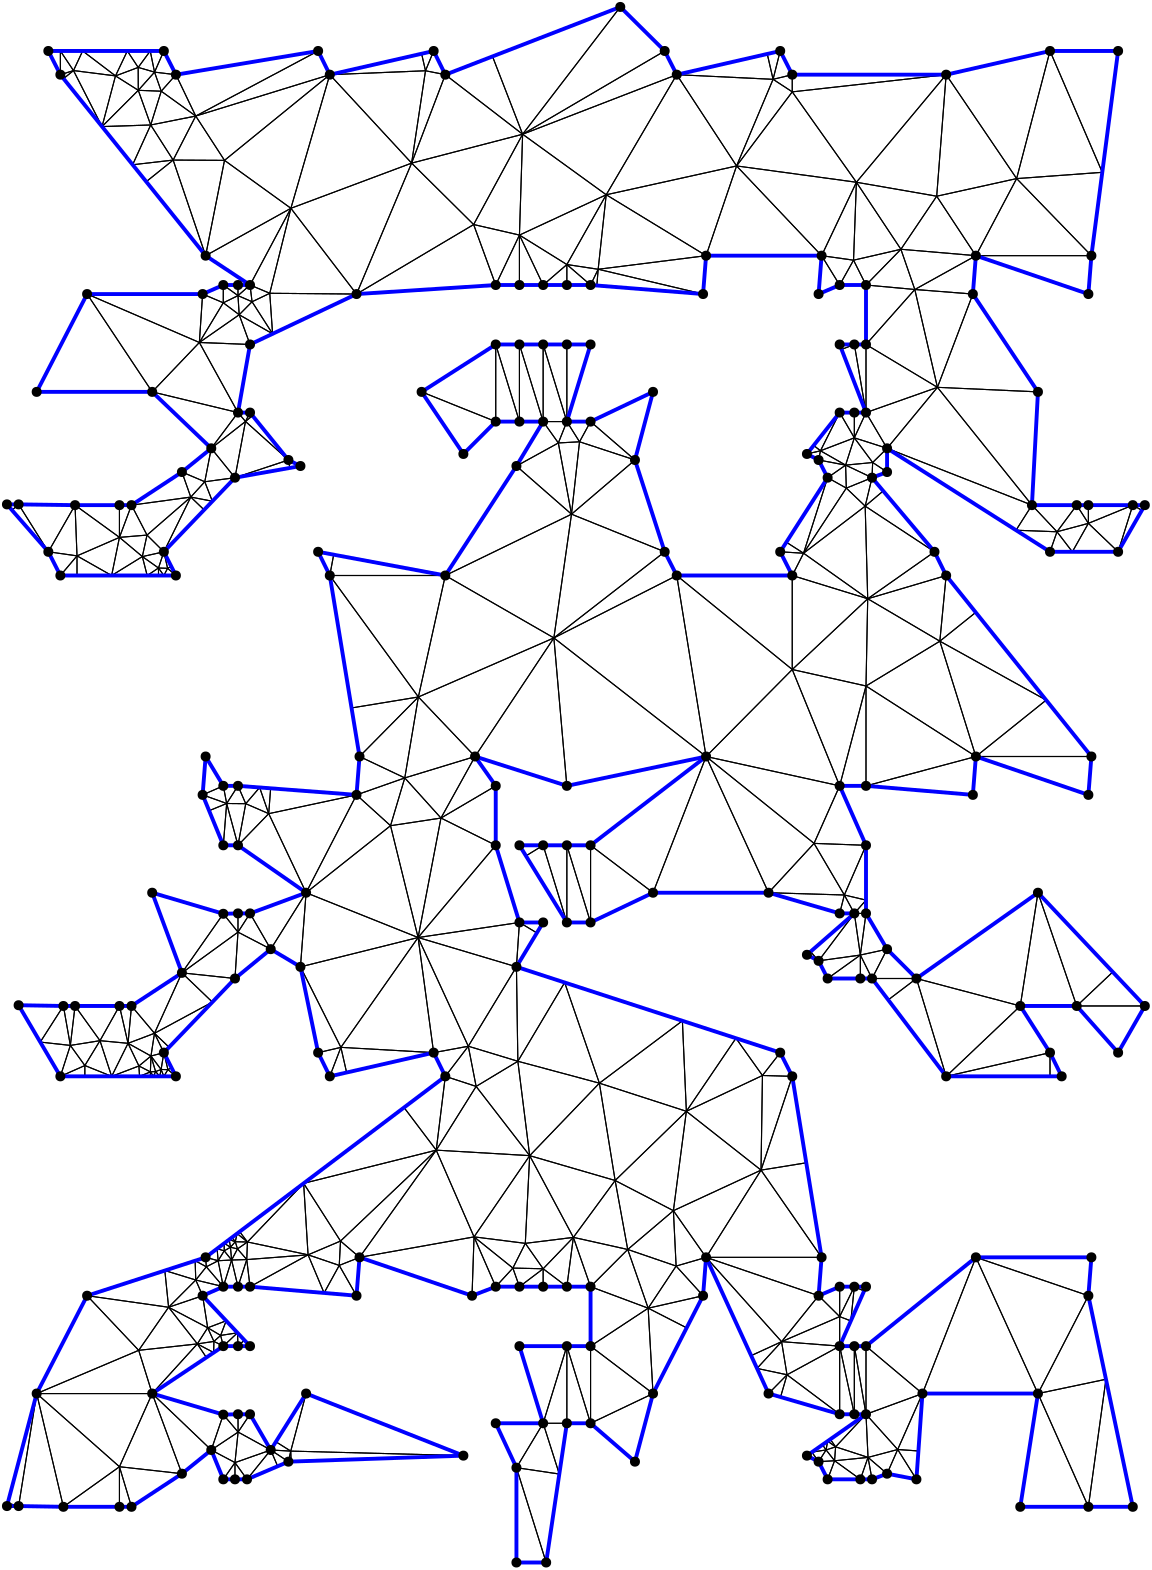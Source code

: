 <?xml version="1.0"?>
<!DOCTYPE ipe SYSTEM "ipe.dtd">
<ipe version="70218" creator="Ipe 7.2.24">
<info created="D:20221020151441" modified="D:20221020151441"/>
<ipestyle name="basic">
<symbol name="mark/disk(sx)" transformations="translations">
<path fill="sym-stroke">
0.6 0 0 0.6 0 0 e
</path>
</symbol>
<anglesize name="22.5 deg" value="22.5"/>
<anglesize name="30 deg" value="30"/>
<anglesize name="45 deg" value="45"/>
<anglesize name="60 deg" value="60"/>
<anglesize name="90 deg" value="90"/>
<arrowsize name="large" value="10"/>
<arrowsize name="small" value="5"/>
<arrowsize name="tiny" value="3"/>
<color name="blue" value="0 0 1"/>
<color name="gray" value="0.745"/>
<color name="green" value="0 1 0"/>
<color name="red" value="1 0 0"/>
<color name="pink" value="1 0.753 0.796"/>
<pen name="heavier" value="0.8"/>
<pen name="fat" value="1.4"/>
<pen name="ultrafat" value="2"/>
<gridsize name="16 pts (~6 mm)" value="16"/>
<gridsize name="32 pts (~12 mm)" value="32"/>
<gridsize name="4 pts" value="4"/>
<gridsize name="8 pts (~3 mm)" value="8"/>
<opacity name="10%" value="0.1"/>
<opacity name="25%" value="0.25"/>
<opacity name="50%" value="0.5"/>
<opacity name="75%" value="0.75"/>
<symbolsize name="large" value="5"/>
<symbolsize name="small" value="2"/>
<symbolsize name="tiny" value="1.1"/>
<textsize name="huge" value="\huge"/>
<textsize name="large" value="\large"/>
<textsize name="small" value="\small"/>
<textsize name="tiny" value="	iny"/>
<tiling name="falling" angle="-60" step="4" width="1"/>
<tiling name="rising" angle="30" step="4" width="1"/>
</ipestyle>
<page>
<layer name="hull"/>
<layer name="constraints"/>
<layer name="triangulation"/>
<layer name="obtuse"/>
<layer name="blub"/>
<layer name="problems"/>
<view layers="hull constraints triangulation obtuse blub" active="triangulation"/>
<path layer="triangulation" stroke="black">
325.26 314.671 m 
312.405 305.664 l 
</path>
<path layer="triangulation" stroke="black">
312.405 305.664 m 
314.317 302.935 l 
</path>
<path layer="triangulation" stroke="black">
314.317 302.935 m 
325.26 314.671 l 
</path>
<path layer="triangulation" stroke="black">
391.501 436.315 m 
395.7 436.315 l 
</path>
<path layer="triangulation" stroke="black">
395.7 436.315 m 
391.501 444.85 l 
</path>
<path layer="triangulation" stroke="black">
391.501 444.85 m 
391.501 436.315 l 
</path>
<path layer="triangulation" stroke="black">
73.8304 619.204 m 
76.8224 616.615 l 
</path>
<path layer="triangulation" stroke="black">
76.8224 616.615 m 
75.1634 619.882 l 
</path>
<path layer="triangulation" stroke="black">
75.1634 619.882 m 
73.8304 619.204 l 
</path>
<path layer="triangulation" stroke="black">
169.614 444.85 m 
182.088 447.155 l 
</path>
<path layer="triangulation" stroke="black">
182.088 447.155 m 
164.015 486.294 l 
</path>
<path layer="triangulation" stroke="black">
164.015 486.294 m 
169.614 444.85 l 
</path>
<path layer="triangulation" stroke="black">
136.219 446.745 m 
121.66 475.735 l 
</path>
<path layer="triangulation" stroke="black">
121.66 475.735 m 
128.027 444.85 l 
</path>
<path layer="triangulation" stroke="black">
128.027 444.85 m 
136.219 446.745 l 
</path>
<path layer="triangulation" stroke="black">
136.219 446.745 m 
164.015 486.294 l 
</path>
<path layer="triangulation" stroke="black">
164.015 486.294 m 
121.66 475.735 l 
</path>
<path layer="triangulation" stroke="black">
121.66 475.735 m 
136.219 446.745 l 
</path>
<path layer="triangulation" stroke="black">
313.949 297.932 m 
314.317 302.935 l 
</path>
<path layer="triangulation" stroke="black">
314.317 302.935 m 
310.893 301.824 l 
</path>
<path layer="triangulation" stroke="black">
310.893 301.824 m 
313.949 297.932 l 
</path>
<path layer="triangulation" stroke="black">
325.26 675.27 m 
321.06 675.27 l 
</path>
<path layer="triangulation" stroke="black">
321.06 675.27 m 
321.06 666.181 l 
</path>
<path layer="triangulation" stroke="black">
321.06 666.181 m 
325.26 675.27 l 
</path>
<path layer="triangulation" stroke="black">
315.777 540.892 m 
325.26 540.892 l 
</path>
<path layer="triangulation" stroke="black">
325.26 540.892 m 
325.26 576.842 l 
</path>
<path layer="triangulation" stroke="black">
325.26 576.842 m 
315.777 540.892 l 
</path>
<path layer="triangulation" stroke="black">
401.119 461.647 m 
387.166 502.421 l 
</path>
<path layer="triangulation" stroke="black">
387.166 502.421 m 
380.799 461.647 l 
</path>
<path layer="triangulation" stroke="black">
380.799 461.647 m 
401.119 461.647 l 
</path>
<path layer="triangulation" stroke="black">
391.501 444.85 m 
380.799 461.647 l 
</path>
<path layer="triangulation" stroke="black">
380.799 461.647 m 
354.113 436.315 l 
</path>
<path layer="triangulation" stroke="black">
354.113 436.315 m 
391.501 444.85 l 
</path>
<path layer="triangulation" stroke="black">
260.685 345.769 m 
266.605 357.341 l 
</path>
<path layer="triangulation" stroke="black">
266.605 357.341 m 
246.838 352.852 l 
</path>
<path layer="triangulation" stroke="black">
246.838 352.852 m 
260.685 345.769 l 
</path>
<path layer="triangulation" stroke="black">
344.129 301.45 m 
345.579 322.121 l 
</path>
<path layer="triangulation" stroke="black">
345.579 322.121 m 
336.668 301.974 l 
</path>
<path layer="triangulation" stroke="black">
336.668 301.974 m 
344.129 301.45 l 
</path>
<path layer="triangulation" stroke="black">
99.217 308.252 m 
93.8907 314.535 l 
</path>
<path layer="triangulation" stroke="black">
93.8907 314.535 m 
89.5559 301.802 l 
</path>
<path layer="triangulation" stroke="black">
89.5559 301.802 m 
99.217 308.252 l 
</path>
<path layer="triangulation" stroke="black">
96.8774 370.195 m 
96.4688 374.795 l 
</path>
<path layer="triangulation" stroke="black">
96.4688 374.795 m 
94.214 373.495 l 
</path>
<path layer="triangulation" stroke="black">
94.214 373.495 m 
96.8774 370.195 l 
</path>
<path layer="triangulation" stroke="black">
198.133 367.291 m 
202.61 376.193 l 
</path>
<path layer="triangulation" stroke="black">
202.61 376.193 m 
184.151 378.522 l 
</path>
<path layer="triangulation" stroke="black">
184.151 378.522 m 
198.133 367.291 l 
</path>
<path layer="triangulation" stroke="black">
110.959 301.802 m 
98.09 297.261 l 
</path>
<path layer="triangulation" stroke="black">
98.09 297.261 m 
102.425 291.236 l 
</path>
<path layer="triangulation" stroke="black">
102.425 291.236 m 
110.959 301.802 l 
</path>
<path layer="triangulation" stroke="black">
226.102 311.419 m 
248.588 322.121 l 
</path>
<path layer="triangulation" stroke="black">
248.588 322.121 m 
226.102 339.189 l 
</path>
<path layer="triangulation" stroke="black">
226.102 339.189 m 
226.102 311.419 l 
</path>
<path layer="triangulation" stroke="black">
164.015 486.294 m 
191.965 519.489 l 
</path>
<path layer="triangulation" stroke="black">
191.965 519.489 m 
172.248 529.302 l 
</path>
<path layer="triangulation" stroke="black">
172.248 529.302 m 
164.015 486.294 l 
</path>
<path layer="triangulation" stroke="black">
219.239 638.692 m 
212.895 594.151 l 
</path>
<path layer="triangulation" stroke="black">
212.895 594.151 m 
252.788 625.149 l 
</path>
<path layer="triangulation" stroke="black">
252.788 625.149 m 
219.239 638.692 l 
</path>
<path layer="triangulation" stroke="black">
99.1737 488.233 m 
98.09 471.536 l 
</path>
<path layer="triangulation" stroke="black">
98.09 471.536 m 
110.959 482.102 l 
</path>
<path layer="triangulation" stroke="black">
110.959 482.102 m 
99.1737 488.233 l 
</path>
<path layer="triangulation" stroke="black">
102.335 370.357 m 
99.1737 360.592 l 
</path>
<path layer="triangulation" stroke="black">
99.1737 360.592 m 
103.508 360.592 l 
</path>
<path layer="triangulation" stroke="black">
103.508 360.592 m 
102.335 370.357 l 
</path>
<path layer="triangulation" stroke="black">
90.4177 336.874 m 
84.5359 339.996 l 
</path>
<path layer="triangulation" stroke="black">
84.5359 339.996 m 
87.7866 335.12 l 
</path>
<path layer="triangulation" stroke="black">
87.7866 335.12 m 
90.4177 336.874 l 
</path>
<path layer="triangulation" stroke="black">
78.9898 473.567 m 
98.09 471.536 l 
</path>
<path layer="triangulation" stroke="black">
98.09 471.536 m 
99.1737 488.233 l 
</path>
<path layer="triangulation" stroke="black">
99.1737 488.233 m 
78.9898 473.567 l 
</path>
<path layer="triangulation" stroke="black">
110.959 301.802 m 
103.508 314.671 l 
</path>
<path layer="triangulation" stroke="black">
103.508 314.671 m 
99.217 308.252 l 
</path>
<path layer="triangulation" stroke="black">
99.217 308.252 m 
110.959 301.802 l 
</path>
<path layer="triangulation" stroke="black">
41.2203 623.688 m 
56.5031 630.342 l 
</path>
<path layer="triangulation" stroke="black">
56.5031 630.342 m 
40.5186 641.947 l 
</path>
<path layer="triangulation" stroke="black">
40.5186 641.947 m 
41.2203 623.688 l 
</path>
<path layer="triangulation" stroke="black">
99.1737 675.27 m 
103.508 699.789 l 
</path>
<path layer="triangulation" stroke="black">
103.508 699.789 m 
85.2697 700.501 l 
</path>
<path layer="triangulation" stroke="black">
85.2697 700.501 m 
99.1737 675.27 l 
</path>
<path layer="triangulation" stroke="black">
212.895 594.151 m 
173.813 616.615 l 
</path>
<path layer="triangulation" stroke="black">
173.813 616.615 m 
164.113 572.895 l 
</path>
<path layer="triangulation" stroke="black">
164.113 572.895 m 
212.895 594.151 l 
</path>
<path layer="triangulation" stroke="black">
191.965 672.019 m 
165.279 682.721 l 
</path>
<path layer="triangulation" stroke="black">
165.279 682.721 m 
180.315 660.37 l 
</path>
<path layer="triangulation" stroke="black">
180.315 660.37 m 
191.965 672.019 l 
</path>
<path layer="triangulation" stroke="black">
212.895 594.151 m 
219.239 638.692 l 
</path>
<path layer="triangulation" stroke="black">
219.239 638.692 m 
173.813 616.615 l 
</path>
<path layer="triangulation" stroke="black">
173.813 616.615 m 
212.895 594.151 l 
</path>
<path layer="triangulation" stroke="black">
118.218 748.815 m 
87.5239 731.758 l 
</path>
<path layer="triangulation" stroke="black">
87.5239 731.758 m 
103.508 721.192 l 
</path>
<path layer="triangulation" stroke="black">
103.508 721.192 m 
118.218 748.815 l 
</path>
<path layer="triangulation" stroke="black">
101.874 672.085 m 
99.1737 675.27 l 
</path>
<path layer="triangulation" stroke="black">
99.1737 675.27 m 
89.5559 662.402 l 
</path>
<path layer="triangulation" stroke="black">
89.5559 662.402 m 
101.874 672.085 l 
</path>
<path layer="triangulation" stroke="black">
214.503 664.336 m 
217.567 672.019 l 
</path>
<path layer="triangulation" stroke="black">
217.567 672.019 m 
209.033 672.019 l 
</path>
<path layer="triangulation" stroke="black">
209.033 672.019 m 
214.503 664.336 l 
</path>
<path layer="triangulation" stroke="black">
200.499 699.789 m 
191.965 699.789 l 
</path>
<path layer="triangulation" stroke="black">
191.965 699.789 m 
200.499 672.019 l 
</path>
<path layer="triangulation" stroke="black">
200.499 672.019 m 
200.499 699.789 l 
</path>
<path layer="triangulation" stroke="black">
104.419 674.145 m 
103.508 675.27 l 
</path>
<path layer="triangulation" stroke="black">
103.508 675.27 m 
101.874 672.085 l 
</path>
<path layer="triangulation" stroke="black">
101.874 672.085 m 
104.419 674.145 l 
</path>
<path layer="triangulation" stroke="black">
164.113 572.895 m 
132.226 616.615 l 
</path>
<path layer="triangulation" stroke="black">
132.226 616.615 m 
140.056 568.943 l 
</path>
<path layer="triangulation" stroke="black">
140.056 568.943 m 
164.113 572.895 l 
</path>
<path layer="triangulation" stroke="black">
327.655 657.304 m 
327.427 651.836 l 
</path>
<path layer="triangulation" stroke="black">
327.427 651.836 m 
332.846 653.867 l 
</path>
<path layer="triangulation" stroke="black">
332.846 653.867 m 
327.655 657.304 l 
</path>
<path layer="triangulation" stroke="black">
222.13 664.754 m 
242.086 658.202 l 
</path>
<path layer="triangulation" stroke="black">
242.086 658.202 m 
226.102 672.019 l 
</path>
<path layer="triangulation" stroke="black">
226.102 672.019 m 
222.13 664.754 l 
</path>
<path layer="triangulation" stroke="black">
302.779 624.637 m 
298.709 616.615 l 
</path>
<path layer="triangulation" stroke="black">
298.709 616.615 m 
325.875 608.249 l 
</path>
<path layer="triangulation" stroke="black">
325.875 608.249 m 
302.779 624.637 l 
</path>
<path layer="triangulation" stroke="black">
291.806 795.245 m 
298.709 796.915 l 
</path>
<path layer="triangulation" stroke="black">
298.709 796.915 m 
294.374 805.449 l 
</path>
<path layer="triangulation" stroke="black">
294.374 805.449 m 
291.806 795.245 l 
</path>
<path layer="triangulation" stroke="black">
231.736 753.684 m 
267.688 731.758 l 
</path>
<path layer="triangulation" stroke="black">
267.688 731.758 m 
278.667 764.059 l 
</path>
<path layer="triangulation" stroke="black">
278.667 764.059 m 
231.736 753.684 l 
</path>
<path layer="triangulation" stroke="black">
217.567 699.789 m 
209.033 699.789 l 
</path>
<path layer="triangulation" stroke="black">
209.033 699.789 m 
217.567 672.019 l 
</path>
<path layer="triangulation" stroke="black">
217.567 672.019 m 
217.567 699.789 l 
</path>
<path layer="triangulation" stroke="black">
337.825 734.06 m 
321.802 758.188 l 
</path>
<path layer="triangulation" stroke="black">
321.802 758.188 m 
320.774 730.132 l 
</path>
<path layer="triangulation" stroke="black">
320.774 730.132 m 
337.825 734.06 l 
</path>
<path layer="triangulation" stroke="black">
320.774 730.132 m 
315.777 721.192 l 
</path>
<path layer="triangulation" stroke="black">
315.777 721.192 m 
325.26 721.192 l 
</path>
<path layer="triangulation" stroke="black">
325.26 721.192 m 
320.774 730.132 l 
</path>
<path layer="triangulation" stroke="black">
380.799 461.647 m 
343.412 471.536 l 
</path>
<path layer="triangulation" stroke="black">
343.412 471.536 m 
354.113 436.315 l 
</path>
<path layer="triangulation" stroke="black">
354.113 436.315 m 
380.799 461.647 l 
</path>
<path layer="triangulation" stroke="black">
317.916 656.351 m 
308.192 658.202 l 
</path>
<path layer="triangulation" stroke="black">
308.192 658.202 m 
311.443 651.836 l 
</path>
<path layer="triangulation" stroke="black">
311.443 651.836 m 
317.916 656.351 l 
</path>
<path layer="triangulation" stroke="black">
405.318 717.941 m 
406.402 731.758 l 
</path>
<path layer="triangulation" stroke="black">
406.402 731.758 m 
364.815 731.758 l 
</path>
<path layer="triangulation" stroke="black">
364.815 731.758 m 
405.318 717.941 l 
</path>
<path layer="triangulation" stroke="black">
394.015 632.361 m 
391.501 625.149 l 
</path>
<path layer="triangulation" stroke="black">
391.501 625.149 m 
399.544 625.149 l 
</path>
<path layer="triangulation" stroke="black">
399.544 625.149 m 
394.015 632.361 l 
</path>
<path layer="triangulation" stroke="black">
379.488 759.514 m 
391.501 805.449 l 
</path>
<path layer="triangulation" stroke="black">
391.501 805.449 m 
354.113 796.915 l 
</path>
<path layer="triangulation" stroke="black">
354.113 796.915 m 
379.488 759.514 l 
</path>
<path layer="triangulation" stroke="black">
323.228 479.986 m 
327.427 471.536 l 
</path>
<path layer="triangulation" stroke="black">
327.427 471.536 m 
332.846 482.102 l 
</path>
<path layer="triangulation" stroke="black">
332.846 482.102 m 
323.228 479.986 l 
</path>
<path layer="triangulation" stroke="black">
323.228 479.986 m 
332.846 482.102 l 
</path>
<path layer="triangulation" stroke="black">
332.846 482.102 m 
325.26 494.97 l 
</path>
<path layer="triangulation" stroke="black">
325.26 494.97 m 
323.228 479.986 l 
</path>
<path layer="triangulation" stroke="black">
257.122 616.615 m 
267.688 551.458 l 
</path>
<path layer="triangulation" stroke="black">
267.688 551.458 m 
298.709 582.775 l 
</path>
<path layer="triangulation" stroke="black">
298.709 582.775 m 
257.122 616.615 l 
</path>
<path layer="triangulation" stroke="black">
184.905 432.691 m 
173.813 436.315 l 
</path>
<path layer="triangulation" stroke="black">
173.813 436.315 m 
170.541 409.744 l 
</path>
<path layer="triangulation" stroke="black">
170.541 409.744 m 
184.905 432.691 l 
</path>
<path layer="triangulation" stroke="black">
325.26 314.671 m 
314.317 302.935 l 
</path>
<path layer="triangulation" stroke="black">
314.317 302.935 m 
325.987 299.14 l 
</path>
<path layer="triangulation" stroke="black">
325.987 299.14 m 
325.26 314.671 l 
</path>
<path layer="triangulation" stroke="black">
246.838 352.852 m 
226.102 339.189 l 
</path>
<path layer="triangulation" stroke="black">
226.102 339.189 m 
248.588 322.121 l 
</path>
<path layer="triangulation" stroke="black">
248.588 322.121 m 
246.838 352.852 l 
</path>
<path layer="triangulation" stroke="black">
256.902 368.016 m 
246.838 352.852 l 
</path>
<path layer="triangulation" stroke="black">
246.838 352.852 m 
266.605 357.341 l 
</path>
<path layer="triangulation" stroke="black">
266.605 357.341 m 
256.902 368.016 l 
</path>
<path layer="triangulation" stroke="black">
287.981 436.625 m 
298.709 436.315 l 
</path>
<path layer="triangulation" stroke="black">
298.709 436.315 m 
294.374 444.85 l 
</path>
<path layer="triangulation" stroke="black">
294.374 444.85 m 
287.981 436.625 l 
</path>
<path layer="triangulation" stroke="black">
309.275 371.158 m 
267.688 371.158 l 
</path>
<path layer="triangulation" stroke="black">
267.688 371.158 m 
308.192 357.341 l 
</path>
<path layer="triangulation" stroke="black">
308.192 357.341 m 
309.275 371.158 l 
</path>
<path layer="triangulation" stroke="black">
387.166 322.121 m 
364.815 371.158 l 
</path>
<path layer="triangulation" stroke="black">
364.815 371.158 m 
345.579 322.121 l 
</path>
<path layer="triangulation" stroke="black">
345.579 322.121 m 
387.166 322.121 l 
</path>
<path layer="triangulation" stroke="black">
315.777 349.82 m 
319.801 348.27 l 
</path>
<path layer="triangulation" stroke="black">
319.801 348.27 m 
321.06 360.592 l 
</path>
<path layer="triangulation" stroke="black">
321.06 360.592 m 
315.777 349.82 l 
</path>
<path layer="triangulation" stroke="black">
89.5559 301.802 m 
93.8907 314.535 l 
</path>
<path layer="triangulation" stroke="black">
93.8907 314.535 m 
68.2883 322.121 l 
</path>
<path layer="triangulation" stroke="black">
68.2883 322.121 m 
89.5559 301.802 l 
</path>
<path layer="triangulation" stroke="black">
56.5031 295.775 m 
60.8379 281.347 l 
</path>
<path layer="triangulation" stroke="black">
60.8379 281.347 m 
78.9898 293.268 l 
</path>
<path layer="triangulation" stroke="black">
78.9898 293.268 m 
56.5031 295.775 l 
</path>
<path layer="triangulation" stroke="black">
56.5031 281.347 m 
56.5031 295.775 l 
</path>
<path layer="triangulation" stroke="black">
56.5031 295.775 m 
36.3193 281.347 l 
</path>
<path layer="triangulation" stroke="black">
36.3193 281.347 m 
56.5031 281.347 l 
</path>
<path layer="triangulation" stroke="black">
30.9008 625.149 m 
40.5186 641.947 l 
</path>
<path layer="triangulation" stroke="black">
40.5186 641.947 m 
20.1993 642.218 l 
</path>
<path layer="triangulation" stroke="black">
20.1993 642.218 m 
30.9008 625.149 l 
</path>
<path layer="triangulation" stroke="black">
20.1993 281.618 m 
36.3193 281.347 l 
</path>
<path layer="triangulation" stroke="black">
36.3193 281.347 m 
26.7015 322.121 l 
</path>
<path layer="triangulation" stroke="black">
26.7015 322.121 m 
20.1993 281.618 l 
</path>
<path layer="triangulation" stroke="black">
20.1993 281.618 m 
26.7015 322.121 l 
</path>
<path layer="triangulation" stroke="black">
26.7015 322.121 m 
16.274 282.655 l 
</path>
<path layer="triangulation" stroke="black">
16.274 282.655 m 
20.1993 281.618 l 
</path>
<path layer="triangulation" stroke="black">
98.09 297.261 m 
89.5559 301.802 l 
</path>
<path layer="triangulation" stroke="black">
89.5559 301.802 m 
93.8907 291.236 l 
</path>
<path layer="triangulation" stroke="black">
93.8907 291.236 m 
98.09 297.261 l 
</path>
<path layer="triangulation" stroke="black">
110.959 301.802 m 
99.217 308.252 l 
</path>
<path layer="triangulation" stroke="black">
99.217 308.252 m 
98.09 297.261 l 
</path>
<path layer="triangulation" stroke="black">
98.09 297.261 m 
110.959 301.802 l 
</path>
<path layer="triangulation" stroke="black">
83.9743 362.992 m 
87.7779 367.753 l 
</path>
<path layer="triangulation" stroke="black">
87.7779 367.753 m 
83.7482 369.936 l 
</path>
<path layer="triangulation" stroke="black">
83.7482 369.936 m 
83.9743 362.992 l 
</path>
<path layer="triangulation" stroke="black">
56.5031 295.775 m 
56.5031 281.347 l 
</path>
<path layer="triangulation" stroke="black">
56.5031 281.347 m 
60.8379 281.347 l 
</path>
<path layer="triangulation" stroke="black">
60.8379 281.347 m 
56.5031 295.775 l 
</path>
<path layer="triangulation" stroke="black">
68.2883 322.121 m 
78.9898 293.268 l 
</path>
<path layer="triangulation" stroke="black">
78.9898 293.268 m 
89.5559 301.802 l 
</path>
<path layer="triangulation" stroke="black">
89.5559 301.802 m 
68.2883 322.121 l 
</path>
<path layer="triangulation" stroke="black">
93.8907 291.236 m 
98.09 291.236 l 
</path>
<path layer="triangulation" stroke="black">
98.09 291.236 m 
98.09 297.261 l 
</path>
<path layer="triangulation" stroke="black">
98.09 297.261 m 
93.8907 291.236 l 
</path>
<path layer="triangulation" stroke="black">
68.2883 322.121 m 
56.5031 295.775 l 
</path>
<path layer="triangulation" stroke="black">
56.5031 295.775 m 
78.9898 293.268 l 
</path>
<path layer="triangulation" stroke="black">
78.9898 293.268 m 
68.2883 322.121 l 
</path>
<path layer="triangulation" stroke="black">
214.85 293.141 m 
217.567 311.419 l 
</path>
<path layer="triangulation" stroke="black">
217.567 311.419 m 
209.033 311.419 l 
</path>
<path layer="triangulation" stroke="black">
209.033 311.419 m 
214.85 293.141 l 
</path>
<path layer="triangulation" stroke="black">
180.315 299.77 m 
123.692 322.121 l 
</path>
<path layer="triangulation" stroke="black">
123.692 322.121 m 
118.169 301.402 l 
</path>
<path layer="triangulation" stroke="black">
118.169 301.402 m 
180.315 299.77 l 
</path>
<path layer="triangulation" stroke="black">
103.508 314.671 m 
99.1737 314.671 l 
</path>
<path layer="triangulation" stroke="black">
99.1737 314.671 m 
99.217 308.252 l 
</path>
<path layer="triangulation" stroke="black">
99.217 308.252 m 
103.508 314.671 l 
</path>
<path layer="triangulation" stroke="black">
135.626 368.248 m 
142.928 371.158 l 
</path>
<path layer="triangulation" stroke="black">
142.928 371.158 m 
136.087 377.023 l 
</path>
<path layer="triangulation" stroke="black">
136.087 377.023 m 
135.626 368.248 l 
</path>
<path layer="triangulation" stroke="black">
110.959 301.802 m 
102.425 291.236 l 
</path>
<path layer="triangulation" stroke="black">
102.425 291.236 m 
113.459 295.95 l 
</path>
<path layer="triangulation" stroke="black">
113.459 295.95 m 
110.959 301.802 l 
</path>
<path layer="triangulation" stroke="black">
209.033 311.419 m 
217.567 311.419 l 
</path>
<path layer="triangulation" stroke="black">
217.567 311.419 m 
217.567 339.189 l 
</path>
<path layer="triangulation" stroke="black">
217.567 339.189 m 
209.033 311.419 l 
</path>
<path layer="triangulation" stroke="black">
199.416 261.299 m 
210.117 261.299 l 
</path>
<path layer="triangulation" stroke="black">
210.117 261.299 m 
199.416 295.435 l 
</path>
<path layer="triangulation" stroke="black">
199.416 295.435 m 
199.416 261.299 l 
</path>
<path layer="triangulation" stroke="black">
112.812 304.759 m 
118.169 301.402 l 
</path>
<path layer="triangulation" stroke="black">
118.169 301.402 m 
123.692 322.121 l 
</path>
<path layer="triangulation" stroke="black">
123.692 322.121 m 
112.812 304.759 l 
</path>
<path layer="triangulation" stroke="black">
217.567 339.189 m 
217.567 311.419 l 
</path>
<path layer="triangulation" stroke="black">
217.567 311.419 m 
226.102 311.419 l 
</path>
<path layer="triangulation" stroke="black">
226.102 311.419 m 
217.567 339.189 l 
</path>
<path layer="triangulation" stroke="black">
158.951 425.093 m 
170.541 409.744 l 
</path>
<path layer="triangulation" stroke="black">
170.541 409.744 m 
173.813 436.315 l 
</path>
<path layer="triangulation" stroke="black">
173.813 436.315 m 
158.951 425.093 l 
</path>
<path layer="triangulation" stroke="black">
87.7779 367.753 m 
87.5239 371.158 l 
</path>
<path layer="triangulation" stroke="black">
87.5239 371.158 m 
83.7482 369.936 l 
</path>
<path layer="triangulation" stroke="black">
83.7482 369.936 m 
87.7779 367.753 l 
</path>
<path layer="triangulation" stroke="black">
138.284 437.698 m 
169.614 444.85 l 
</path>
<path layer="triangulation" stroke="black">
169.614 444.85 m 
136.219 446.745 l 
</path>
<path layer="triangulation" stroke="black">
136.219 446.745 m 
138.284 437.698 l 
</path>
<path layer="triangulation" stroke="black">
164.015 486.294 m 
200.499 491.719 l 
</path>
<path layer="triangulation" stroke="black">
200.499 491.719 m 
191.965 519.489 l 
</path>
<path layer="triangulation" stroke="black">
191.965 519.489 m 
164.015 486.294 l 
</path>
<path layer="triangulation" stroke="black">
209.033 367.045 m 
219.911 378.346 l 
</path>
<path layer="triangulation" stroke="black">
219.911 378.346 m 
202.61 376.193 l 
</path>
<path layer="triangulation" stroke="black">
202.61 376.193 m 
209.033 367.045 l 
</path>
<path layer="triangulation" stroke="black">
217.567 360.592 m 
226.102 360.592 l 
</path>
<path layer="triangulation" stroke="black">
226.102 360.592 m 
219.911 378.346 l 
</path>
<path layer="triangulation" stroke="black">
219.911 378.346 m 
217.567 360.592 l 
</path>
<path layer="triangulation" stroke="black">
202.61 376.193 m 
219.911 378.346 l 
</path>
<path layer="triangulation" stroke="black">
219.911 378.346 m 
204.185 407.764 l 
</path>
<path layer="triangulation" stroke="black">
204.185 407.764 m 
202.61 376.193 l 
</path>
<path layer="triangulation" stroke="black">
173.813 436.315 m 
182.088 447.155 l 
</path>
<path layer="triangulation" stroke="black">
182.088 447.155 m 
169.614 444.85 l 
</path>
<path layer="triangulation" stroke="black">
169.614 444.85 m 
173.813 436.315 l 
</path>
<path layer="triangulation" stroke="black">
159.218 543.749 m 
172.248 529.302 l 
</path>
<path layer="triangulation" stroke="black">
172.248 529.302 m 
184.515 551.458 l 
</path>
<path layer="triangulation" stroke="black">
184.515 551.458 m 
159.218 543.749 l 
</path>
<path layer="triangulation" stroke="black">
69.115 451.817 m 
78.9898 473.567 l 
</path>
<path layer="triangulation" stroke="black">
78.9898 473.567 m 
60.8379 461.647 l 
</path>
<path layer="triangulation" stroke="black">
60.8379 461.647 m 
69.115 451.817 l 
</path>
<path layer="triangulation" stroke="black">
123.692 502.421 m 
110.959 482.102 l 
</path>
<path layer="triangulation" stroke="black">
110.959 482.102 m 
121.66 475.735 l 
</path>
<path layer="triangulation" stroke="black">
121.66 475.735 m 
123.692 502.421 l 
</path>
<path layer="triangulation" stroke="black">
103.508 494.97 m 
99.1737 494.97 l 
</path>
<path layer="triangulation" stroke="black">
99.1737 494.97 m 
99.1737 488.233 l 
</path>
<path layer="triangulation" stroke="black">
99.1737 488.233 m 
103.508 494.97 l 
</path>
<path layer="triangulation" stroke="black">
93.8907 494.835 m 
78.9898 473.567 l 
</path>
<path layer="triangulation" stroke="black">
78.9898 473.567 m 
99.1737 488.233 l 
</path>
<path layer="triangulation" stroke="black">
99.1737 488.233 m 
93.8907 494.835 l 
</path>
<path layer="triangulation" stroke="black">
68.2883 502.421 m 
78.9898 473.567 l 
</path>
<path layer="triangulation" stroke="black">
78.9898 473.567 m 
93.8907 494.835 l 
</path>
<path layer="triangulation" stroke="black">
93.8907 494.835 m 
68.2883 502.421 l 
</path>
<path layer="triangulation" stroke="black">
63.4287 337.682 m 
26.7015 322.121 l 
</path>
<path layer="triangulation" stroke="black">
26.7015 322.121 m 
68.2883 322.121 l 
</path>
<path layer="triangulation" stroke="black">
68.2883 322.121 m 
63.4287 337.682 l 
</path>
<path layer="triangulation" stroke="black">
69.115 451.817 m 
59.5916 448.208 l 
</path>
<path layer="triangulation" stroke="black">
59.5916 448.208 m 
67.8477 443.631 l 
</path>
<path layer="triangulation" stroke="black">
67.8477 443.631 m 
69.115 451.817 l 
</path>
<path layer="triangulation" stroke="black">
49.4951 449.157 m 
40.5186 461.647 l 
</path>
<path layer="triangulation" stroke="black">
40.5186 461.647 m 
38.8254 447.453 l 
</path>
<path layer="triangulation" stroke="black">
38.8254 447.453 m 
49.4951 449.157 l 
</path>
<path layer="triangulation" stroke="black">
63.4287 337.682 m 
68.2883 322.121 l 
</path>
<path layer="triangulation" stroke="black">
68.2883 322.121 m 
84.5359 339.996 l 
</path>
<path layer="triangulation" stroke="black">
84.5359 339.996 m 
63.4287 337.682 l 
</path>
<path layer="triangulation" stroke="black">
99.1737 360.592 m 
102.335 370.357 l 
</path>
<path layer="triangulation" stroke="black">
102.335 370.357 m 
96.8774 370.195 l 
</path>
<path layer="triangulation" stroke="black">
96.8774 370.195 m 
99.1737 360.592 l 
</path>
<path layer="triangulation" stroke="black">
74.1932 353.189 m 
86.4403 357.341 l 
</path>
<path layer="triangulation" stroke="black">
86.4403 357.341 m 
83.9743 362.992 l 
</path>
<path layer="triangulation" stroke="black">
83.9743 362.992 m 
74.1932 353.189 l 
</path>
<path layer="triangulation" stroke="black">
93.8907 360.592 m 
92.0166 369.935 l 
</path>
<path layer="triangulation" stroke="black">
92.0166 369.935 m 
87.7779 367.753 l 
</path>
<path layer="triangulation" stroke="black">
87.7779 367.753 m 
93.8907 360.592 l 
</path>
<path layer="triangulation" stroke="black">
63.7287 436.315 m 
67.6369 437.918 l 
</path>
<path layer="triangulation" stroke="black">
67.6369 437.918 m 
63.5066 440.05 l 
</path>
<path layer="triangulation" stroke="black">
63.5066 440.05 m 
63.7287 436.315 l 
</path>
<path layer="triangulation" stroke="black">
36.3193 461.647 m 
20.1993 461.918 l 
</path>
<path layer="triangulation" stroke="black">
20.1993 461.918 m 
27.9917 448.65 l 
</path>
<path layer="triangulation" stroke="black">
27.9917 448.65 m 
36.3193 461.647 l 
</path>
<path layer="triangulation" stroke="black">
59.5916 448.208 m 
53.6931 436.315 l 
</path>
<path layer="triangulation" stroke="black">
53.6931 436.315 m 
63.5066 440.05 l 
</path>
<path layer="triangulation" stroke="black">
63.5066 440.05 m 
59.5916 448.208 l 
</path>
<path layer="triangulation" stroke="black">
93.8907 540.892 m 
87.5239 551.458 l 
</path>
<path layer="triangulation" stroke="black">
87.5239 551.458 m 
86.4403 537.641 l 
</path>
<path layer="triangulation" stroke="black">
86.4403 537.641 m 
93.8907 540.892 l 
</path>
<path layer="triangulation" stroke="black">
56.5031 630.342 m 
64.7391 623.435 l 
</path>
<path layer="triangulation" stroke="black">
64.7391 623.435 m 
66.422 631.171 l 
</path>
<path layer="triangulation" stroke="black">
66.422 631.171 m 
56.5031 630.342 l 
</path>
<path layer="triangulation" stroke="black">
88.7764 531.949 m 
95.0986 534.544 l 
</path>
<path layer="triangulation" stroke="black">
95.0986 534.544 m 
86.4403 537.641 l 
</path>
<path layer="triangulation" stroke="black">
86.4403 537.641 m 
88.7764 531.949 l 
</path>
<path layer="triangulation" stroke="black">
101.967 534.465 m 
99.1737 519.489 l 
</path>
<path layer="triangulation" stroke="black">
99.1737 519.489 m 
110.236 530.884 l 
</path>
<path layer="triangulation" stroke="black">
110.236 530.884 m 
101.967 534.465 l 
</path>
<path layer="triangulation" stroke="black">
30.9008 625.149 m 
35.2356 616.615 l 
</path>
<path layer="triangulation" stroke="black">
35.2356 616.615 m 
41.2203 623.688 l 
</path>
<path layer="triangulation" stroke="black">
41.2203 623.688 m 
30.9008 625.149 l 
</path>
<path layer="triangulation" stroke="black">
75.1634 619.882 m 
72.4877 625.149 l 
</path>
<path layer="triangulation" stroke="black">
72.4877 625.149 m 
73.8304 619.204 l 
</path>
<path layer="triangulation" stroke="black">
73.8304 619.204 m 
75.1634 619.882 l 
</path>
<path layer="triangulation" stroke="black">
89.5559 662.402 m 
99.1737 675.27 l 
</path>
<path layer="triangulation" stroke="black">
99.1737 675.27 m 
68.2883 682.721 l 
</path>
<path layer="triangulation" stroke="black">
68.2883 682.721 m 
89.5559 662.402 l 
</path>
<path layer="triangulation" stroke="black">
101.874 672.085 m 
103.508 675.27 l 
</path>
<path layer="triangulation" stroke="black">
103.508 675.27 m 
99.1737 675.27 l 
</path>
<path layer="triangulation" stroke="black">
99.1737 675.27 m 
101.874 672.085 l 
</path>
<path layer="triangulation" stroke="black">
35.2356 616.615 m 
41.2203 616.615 l 
</path>
<path layer="triangulation" stroke="black">
41.2203 616.615 m 
41.2203 623.688 l 
</path>
<path layer="triangulation" stroke="black">
41.2203 623.688 m 
35.2356 616.615 l 
</path>
<path layer="triangulation" stroke="black">
17.8163 640.137 m 
20.1993 642.218 l 
</path>
<path layer="triangulation" stroke="black">
20.1993 642.218 m 
16 642.218 l 
</path>
<path layer="triangulation" stroke="black">
16 642.218 m 
17.8163 640.137 l 
</path>
<path layer="triangulation" stroke="black">
67.5844 805.449 m 
69.1335 797.828 l 
</path>
<path layer="triangulation" stroke="black">
69.1335 797.828 m 
72.4877 805.449 l 
</path>
<path layer="triangulation" stroke="black">
72.4877 805.449 m 
67.5844 805.449 l 
</path>
<path layer="triangulation" stroke="black">
66.422 631.171 m 
82.1739 644.857 l 
</path>
<path layer="triangulation" stroke="black">
82.1739 644.857 m 
60.8379 641.947 l 
</path>
<path layer="triangulation" stroke="black">
60.8379 641.947 m 
66.422 631.171 l 
</path>
<path layer="triangulation" stroke="black">
68.2883 682.721 m 
44.8534 717.941 l 
</path>
<path layer="triangulation" stroke="black">
44.8534 717.941 m 
26.7015 682.721 l 
</path>
<path layer="triangulation" stroke="black">
26.7015 682.721 m 
68.2883 682.721 l 
</path>
<path layer="triangulation" stroke="black">
104.241 715.173 m 
99.6089 710.487 l 
</path>
<path layer="triangulation" stroke="black">
99.6089 710.487 m 
111.631 703.635 l 
</path>
<path layer="triangulation" stroke="black">
111.631 703.635 m 
104.241 715.173 l 
</path>
<path layer="triangulation" stroke="black">
67.7506 778.81 m 
50.2309 778.229 l 
</path>
<path layer="triangulation" stroke="black">
50.2309 778.229 m 
61.2538 764.494 l 
</path>
<path layer="triangulation" stroke="black">
61.2538 764.494 m 
67.7506 778.81 l 
</path>
<path layer="triangulation" stroke="black">
118.218 748.815 m 
103.508 721.192 l 
</path>
<path layer="triangulation" stroke="black">
103.508 721.192 m 
110.614 718.216 l 
</path>
<path layer="triangulation" stroke="black">
110.614 718.216 m 
118.218 748.815 l 
</path>
<path layer="triangulation" stroke="black">
36.3651 795.508 m 
39.9565 798.39 l 
</path>
<path layer="triangulation" stroke="black">
39.9565 798.39 m 
35.2356 796.915 l 
</path>
<path layer="triangulation" stroke="black">
35.2356 796.915 m 
36.3651 795.508 l 
</path>
<path layer="triangulation" stroke="black">
132.226 796.915 m 
94.3198 766.068 l 
</path>
<path layer="triangulation" stroke="black">
94.3198 766.068 m 
118.218 748.815 l 
</path>
<path layer="triangulation" stroke="black">
118.218 748.815 m 
132.226 796.915 l 
</path>
<path layer="triangulation" stroke="black">
93.8767 714.792 m 
99.1737 717.374 l 
</path>
<path layer="triangulation" stroke="black">
99.1737 717.374 m 
93.8907 721.192 l 
</path>
<path layer="triangulation" stroke="black">
93.8907 721.192 m 
93.8767 714.792 l 
</path>
<path layer="triangulation" stroke="black">
68.2883 682.721 m 
85.2697 700.501 l 
</path>
<path layer="triangulation" stroke="black">
85.2697 700.501 m 
44.8534 717.941 l 
</path>
<path layer="triangulation" stroke="black">
44.8534 717.941 m 
68.2883 682.721 l 
</path>
<path layer="triangulation" stroke="black">
85.2697 700.501 m 
103.508 699.789 l 
</path>
<path layer="triangulation" stroke="black">
103.508 699.789 m 
99.6089 710.487 l 
</path>
<path layer="triangulation" stroke="black">
99.6089 710.487 m 
85.2697 700.501 l 
</path>
<path layer="triangulation" stroke="black">
82.1739 644.857 m 
86.9754 640.25 l 
</path>
<path layer="triangulation" stroke="black">
86.9754 640.25 m 
89.9507 643.352 l 
</path>
<path layer="triangulation" stroke="black">
89.9507 643.352 m 
82.1739 644.857 l 
</path>
<path layer="triangulation" stroke="black">
87.2191 650.375 m 
89.9507 643.352 l 
</path>
<path layer="triangulation" stroke="black">
89.9507 643.352 m 
98.09 651.836 l 
</path>
<path layer="triangulation" stroke="black">
98.09 651.836 m 
87.2191 650.375 l 
</path>
<path layer="triangulation" stroke="black">
118.218 748.815 m 
94.3198 766.068 l 
</path>
<path layer="triangulation" stroke="black">
94.3198 766.068 m 
87.5239 731.758 l 
</path>
<path layer="triangulation" stroke="black">
87.5239 731.758 m 
118.218 748.815 l 
</path>
<path layer="triangulation" stroke="black">
99.6089 710.487 m 
93.8767 714.792 l 
</path>
<path layer="triangulation" stroke="black">
93.8767 714.792 m 
85.2697 700.501 l 
</path>
<path layer="triangulation" stroke="black">
85.2697 700.501 m 
99.6089 710.487 l 
</path>
<path layer="triangulation" stroke="black">
99.1737 721.192 m 
93.8907 721.192 l 
</path>
<path layer="triangulation" stroke="black">
93.8907 721.192 m 
99.1737 717.374 l 
</path>
<path layer="triangulation" stroke="black">
99.1737 717.374 m 
99.1737 721.192 l 
</path>
<path layer="triangulation" stroke="black">
169.614 805.449 m 
165.276 804.459 l 
</path>
<path layer="triangulation" stroke="black">
165.276 804.459 m 
166.677 798.324 l 
</path>
<path layer="triangulation" stroke="black">
166.677 798.324 m 
169.614 805.449 l 
</path>
<path layer="triangulation" stroke="black">
128.027 805.449 m 
76.8224 796.915 l 
</path>
<path layer="triangulation" stroke="black">
76.8224 796.915 m 
83.9626 782.025 l 
</path>
<path layer="triangulation" stroke="black">
83.9626 782.025 m 
128.027 805.449 l 
</path>
<path layer="triangulation" stroke="black">
184.008 742.967 m 
141.844 717.941 l 
</path>
<path layer="triangulation" stroke="black">
141.844 717.941 m 
191.965 721.192 l 
</path>
<path layer="triangulation" stroke="black">
191.965 721.192 m 
184.008 742.967 l 
</path>
<path layer="triangulation" stroke="black">
184.008 742.967 m 
161.681 765.08 l 
</path>
<path layer="triangulation" stroke="black">
161.681 765.08 m 
141.844 717.941 l 
</path>
<path layer="triangulation" stroke="black">
141.844 717.941 m 
184.008 742.967 l 
</path>
<path layer="triangulation" stroke="black">
209.033 721.192 m 
217.567 728.562 l 
</path>
<path layer="triangulation" stroke="black">
217.567 728.562 m 
200.499 739.174 l 
</path>
<path layer="triangulation" stroke="black">
200.499 739.174 m 
209.033 721.192 l 
</path>
<path layer="triangulation" stroke="black">
209.033 672.019 m 
200.499 699.789 l 
</path>
<path layer="triangulation" stroke="black">
200.499 699.789 m 
200.499 672.019 l 
</path>
<path layer="triangulation" stroke="black">
200.499 672.019 m 
209.033 672.019 l 
</path>
<path layer="triangulation" stroke="black">
209.033 699.789 m 
200.499 699.789 l 
</path>
<path layer="triangulation" stroke="black">
200.499 699.789 m 
209.033 672.019 l 
</path>
<path layer="triangulation" stroke="black">
209.033 672.019 m 
209.033 699.789 l 
</path>
<path layer="triangulation" stroke="black">
191.965 699.789 m 
165.279 682.721 l 
</path>
<path layer="triangulation" stroke="black">
165.279 682.721 m 
191.965 672.019 l 
</path>
<path layer="triangulation" stroke="black">
191.965 672.019 m 
191.965 699.789 l 
</path>
<path layer="triangulation" stroke="black">
200.499 672.019 m 
191.965 699.789 l 
</path>
<path layer="triangulation" stroke="black">
191.965 699.789 m 
191.965 672.019 l 
</path>
<path layer="triangulation" stroke="black">
191.965 672.019 m 
200.499 672.019 l 
</path>
<path layer="triangulation" stroke="black">
209.033 672.019 m 
199.416 656.035 l 
</path>
<path layer="triangulation" stroke="black">
199.416 656.035 m 
214.503 664.336 l 
</path>
<path layer="triangulation" stroke="black">
214.503 664.336 m 
209.033 672.019 l 
</path>
<path layer="triangulation" stroke="black">
132.226 616.615 m 
173.813 616.615 l 
</path>
<path layer="triangulation" stroke="black">
173.813 616.615 m 
133.623 624.107 l 
</path>
<path layer="triangulation" stroke="black">
133.623 624.107 m 
132.226 616.615 l 
</path>
<path layer="triangulation" stroke="black">
117.833 655.353 m 
117.326 658.202 l 
</path>
<path layer="triangulation" stroke="black">
117.326 658.202 m 
98.09 651.836 l 
</path>
<path layer="triangulation" stroke="black">
98.09 651.836 m 
117.833 655.353 l 
</path>
<path layer="triangulation" stroke="black">
110.236 530.884 m 
99.1737 519.489 l 
</path>
<path layer="triangulation" stroke="black">
99.1737 519.489 m 
123.692 502.421 l 
</path>
<path layer="triangulation" stroke="black">
123.692 502.421 m 
110.236 530.884 l 
</path>
<path layer="triangulation" stroke="black">
103.508 494.97 m 
110.959 482.102 l 
</path>
<path layer="triangulation" stroke="black">
110.959 482.102 m 
123.692 502.421 l 
</path>
<path layer="triangulation" stroke="black">
123.692 502.421 m 
103.508 494.97 l 
</path>
<path layer="triangulation" stroke="black">
141.844 537.641 m 
110.93 539.996 l 
</path>
<path layer="triangulation" stroke="black">
110.93 539.996 m 
110.236 530.884 l 
</path>
<path layer="triangulation" stroke="black">
110.236 530.884 m 
141.844 537.641 l 
</path>
<path layer="triangulation" stroke="black">
95.0986 534.544 m 
93.8907 540.892 l 
</path>
<path layer="triangulation" stroke="black">
93.8907 540.892 m 
86.4403 537.641 l 
</path>
<path layer="triangulation" stroke="black">
86.4403 537.641 m 
95.0986 534.544 l 
</path>
<path layer="triangulation" stroke="black">
154.093 526.55 m 
159.218 543.749 l 
</path>
<path layer="triangulation" stroke="black">
159.218 543.749 m 
141.844 537.641 l 
</path>
<path layer="triangulation" stroke="black">
141.844 537.641 m 
154.093 526.55 l 
</path>
<path layer="triangulation" stroke="black">
164.113 572.895 m 
173.813 616.615 l 
</path>
<path layer="triangulation" stroke="black">
173.813 616.615 m 
132.226 616.615 l 
</path>
<path layer="triangulation" stroke="black">
132.226 616.615 m 
164.113 572.895 l 
</path>
<path layer="triangulation" stroke="black">
172.248 529.302 m 
154.093 526.55 l 
</path>
<path layer="triangulation" stroke="black">
154.093 526.55 m 
164.015 486.294 l 
</path>
<path layer="triangulation" stroke="black">
164.015 486.294 m 
172.248 529.302 l 
</path>
<path layer="triangulation" stroke="black">
184.515 551.458 m 
172.248 529.302 l 
</path>
<path layer="triangulation" stroke="black">
172.248 529.302 m 
191.965 540.892 l 
</path>
<path layer="triangulation" stroke="black">
191.965 540.892 m 
184.515 551.458 l 
</path>
<path layer="triangulation" stroke="black">
217.567 491.719 m 
226.102 491.719 l 
</path>
<path layer="triangulation" stroke="black">
226.102 491.719 m 
217.567 519.489 l 
</path>
<path layer="triangulation" stroke="black">
217.567 519.489 m 
217.567 491.719 l 
</path>
<path layer="triangulation" stroke="black">
298.709 582.775 m 
315.777 540.892 l 
</path>
<path layer="triangulation" stroke="black">
315.777 540.892 m 
325.26 576.842 l 
</path>
<path layer="triangulation" stroke="black">
325.26 576.842 m 
298.709 582.775 l 
</path>
<path layer="triangulation" stroke="black">
209.033 519.489 m 
217.567 491.719 l 
</path>
<path layer="triangulation" stroke="black">
217.567 491.719 m 
217.567 519.489 l 
</path>
<path layer="triangulation" stroke="black">
217.567 519.489 m 
209.033 519.489 l 
</path>
<path layer="triangulation" stroke="black">
252.788 625.149 m 
212.895 594.151 l 
</path>
<path layer="triangulation" stroke="black">
212.895 594.151 m 
257.122 616.615 l 
</path>
<path layer="triangulation" stroke="black">
257.122 616.615 m 
252.788 625.149 l 
</path>
<path layer="triangulation" stroke="black">
226.102 491.719 m 
226.102 519.489 l 
</path>
<path layer="triangulation" stroke="black">
226.102 519.489 m 
217.567 519.489 l 
</path>
<path layer="triangulation" stroke="black">
217.567 519.489 m 
226.102 491.719 l 
</path>
<path layer="triangulation" stroke="black">
212.895 594.151 m 
267.688 551.458 l 
</path>
<path layer="triangulation" stroke="black">
267.688 551.458 m 
257.122 616.615 l 
</path>
<path layer="triangulation" stroke="black">
257.122 616.615 m 
212.895 594.151 l 
</path>
<path layer="triangulation" stroke="black">
351.843 592.97 m 
364.815 551.458 l 
</path>
<path layer="triangulation" stroke="black">
364.815 551.458 m 
390.111 571.758 l 
</path>
<path layer="triangulation" stroke="black">
390.111 571.758 m 
351.843 592.97 l 
</path>
<path layer="triangulation" stroke="black">
317.916 656.351 m 
321.06 666.181 l 
</path>
<path layer="triangulation" stroke="black">
321.06 666.181 m 
308.864 661.516 l 
</path>
<path layer="triangulation" stroke="black">
308.864 661.516 m 
317.916 656.351 l 
</path>
<path layer="triangulation" stroke="black">
321.06 666.181 m 
327.655 657.304 l 
</path>
<path layer="triangulation" stroke="black">
327.655 657.304 m 
332.846 662.402 l 
</path>
<path layer="triangulation" stroke="black">
332.846 662.402 m 
321.06 666.181 l 
</path>
<path layer="triangulation" stroke="black">
308.864 661.516 m 
321.06 666.181 l 
</path>
<path layer="triangulation" stroke="black">
321.06 666.181 m 
315.777 675.27 l 
</path>
<path layer="triangulation" stroke="black">
315.777 675.27 m 
308.864 661.516 l 
</path>
<path layer="triangulation" stroke="black">
222.13 664.754 m 
217.567 672.019 l 
</path>
<path layer="triangulation" stroke="black">
217.567 672.019 m 
214.503 664.336 l 
</path>
<path layer="triangulation" stroke="black">
214.503 664.336 m 
222.13 664.754 l 
</path>
<path layer="triangulation" stroke="black">
248.588 682.721 m 
226.102 672.019 l 
</path>
<path layer="triangulation" stroke="black">
226.102 672.019 m 
242.086 658.202 l 
</path>
<path layer="triangulation" stroke="black">
242.086 658.202 m 
248.588 682.721 l 
</path>
<path layer="triangulation" stroke="black">
209.033 699.789 m 
209.033 672.019 l 
</path>
<path layer="triangulation" stroke="black">
209.033 672.019 m 
217.567 672.019 l 
</path>
<path layer="triangulation" stroke="black">
217.567 672.019 m 
209.033 699.789 l 
</path>
<path layer="triangulation" stroke="black">
226.102 721.192 m 
228.838 726.865 l 
</path>
<path layer="triangulation" stroke="black">
228.838 726.865 m 
217.567 728.562 l 
</path>
<path layer="triangulation" stroke="black">
217.567 728.562 m 
226.102 721.192 l 
</path>
<path layer="triangulation" stroke="black">
217.567 721.192 m 
226.102 721.192 l 
</path>
<path layer="triangulation" stroke="black">
226.102 721.192 m 
217.567 728.562 l 
</path>
<path layer="triangulation" stroke="black">
217.567 728.562 m 
217.567 721.192 l 
</path>
<path layer="triangulation" stroke="black">
190.798 803.49 m 
201.643 775.474 l 
</path>
<path layer="triangulation" stroke="black">
201.643 775.474 m 
236.803 821.299 l 
</path>
<path layer="triangulation" stroke="black">
236.803 821.299 m 
190.798 803.49 l 
</path>
<path layer="triangulation" stroke="black">
217.567 728.562 m 
209.033 721.192 l 
</path>
<path layer="triangulation" stroke="black">
209.033 721.192 m 
217.567 721.192 l 
</path>
<path layer="triangulation" stroke="black">
217.567 721.192 m 
217.567 728.562 l 
</path>
<path layer="triangulation" stroke="black">
190.798 803.49 m 
173.813 796.915 l 
</path>
<path layer="triangulation" stroke="black">
173.813 796.915 m 
201.643 775.474 l 
</path>
<path layer="triangulation" stroke="black">
201.643 775.474 m 
190.798 803.49 l 
</path>
<path layer="triangulation" stroke="black">
291.806 795.245 m 
278.667 764.059 l 
</path>
<path layer="triangulation" stroke="black">
278.667 764.059 m 
298.709 790.731 l 
</path>
<path layer="triangulation" stroke="black">
298.709 790.731 m 
291.806 795.245 l 
</path>
<path layer="triangulation" stroke="black">
278.667 764.059 m 
257.122 796.915 l 
</path>
<path layer="triangulation" stroke="black">
257.122 796.915 m 
231.736 753.684 l 
</path>
<path layer="triangulation" stroke="black">
231.736 753.684 m 
278.667 764.059 l 
</path>
<path layer="triangulation" stroke="black">
201.643 775.474 m 
173.813 796.915 l 
</path>
<path layer="triangulation" stroke="black">
173.813 796.915 m 
161.681 765.08 l 
</path>
<path layer="triangulation" stroke="black">
161.681 765.08 m 
201.643 775.474 l 
</path>
<path layer="triangulation" stroke="black">
278.667 764.059 m 
309.275 731.758 l 
</path>
<path layer="triangulation" stroke="black">
309.275 731.758 m 
321.802 758.188 l 
</path>
<path layer="triangulation" stroke="black">
321.802 758.188 m 
278.667 764.059 l 
</path>
<path layer="triangulation" stroke="black">
309.275 731.758 m 
308.192 717.941 l 
</path>
<path layer="triangulation" stroke="black">
308.192 717.941 m 
315.777 721.192 l 
</path>
<path layer="triangulation" stroke="black">
315.777 721.192 m 
309.275 731.758 l 
</path>
<path layer="triangulation" stroke="black">
267.688 731.758 m 
228.838 726.865 l 
</path>
<path layer="triangulation" stroke="black">
228.838 726.865 m 
266.605 717.941 l 
</path>
<path layer="triangulation" stroke="black">
266.605 717.941 m 
267.688 731.758 l 
</path>
<path layer="triangulation" stroke="black">
318.17 648.076 m 
302.779 624.637 l 
</path>
<path layer="triangulation" stroke="black">
302.779 624.637 m 
324.966 641.59 l 
</path>
<path layer="triangulation" stroke="black">
324.966 641.59 m 
318.17 648.076 l 
</path>
<path layer="triangulation" stroke="black">
316.465 698.012 m 
325.26 675.27 l 
</path>
<path layer="triangulation" stroke="black">
325.26 675.27 m 
321.06 699.789 l 
</path>
<path layer="triangulation" stroke="black">
321.06 699.789 m 
316.465 698.012 l 
</path>
<path layer="triangulation" stroke="black">
320.774 730.132 m 
325.26 721.192 l 
</path>
<path layer="triangulation" stroke="black">
325.26 721.192 m 
337.825 734.06 l 
</path>
<path layer="triangulation" stroke="black">
337.825 734.06 m 
320.774 730.132 l 
</path>
<path layer="triangulation" stroke="black">
350.978 684.356 m 
363.731 717.941 l 
</path>
<path layer="triangulation" stroke="black">
363.731 717.941 m 
342.83 719.58 l 
</path>
<path layer="triangulation" stroke="black">
342.83 719.58 m 
350.978 684.356 l 
</path>
<path layer="triangulation" stroke="black">
325.26 675.27 m 
325.26 699.789 l 
</path>
<path layer="triangulation" stroke="black">
325.26 699.789 m 
321.06 699.789 l 
</path>
<path layer="triangulation" stroke="black">
321.06 699.789 m 
325.26 675.27 l 
</path>
<path layer="triangulation" stroke="black">
342.83 719.58 m 
364.815 731.758 l 
</path>
<path layer="triangulation" stroke="black">
364.815 731.758 m 
337.825 734.06 l 
</path>
<path layer="triangulation" stroke="black">
337.825 734.06 m 
342.83 719.58 l 
</path>
<path layer="triangulation" stroke="black">
342.83 719.58 m 
363.731 717.941 l 
</path>
<path layer="triangulation" stroke="black">
363.731 717.941 m 
364.815 731.758 l 
</path>
<path layer="triangulation" stroke="black">
364.815 731.758 m 
342.83 719.58 l 
</path>
<path layer="triangulation" stroke="black">
410.319 761.77 m 
391.501 805.449 l 
</path>
<path layer="triangulation" stroke="black">
391.501 805.449 m 
379.488 759.514 l 
</path>
<path layer="triangulation" stroke="black">
379.488 759.514 m 
410.319 761.77 l 
</path>
<path layer="triangulation" stroke="black">
350.712 753.165 m 
354.113 796.915 l 
</path>
<path layer="triangulation" stroke="black">
354.113 796.915 m 
321.802 758.188 l 
</path>
<path layer="triangulation" stroke="black">
321.802 758.188 m 
350.712 753.165 l 
</path>
<path layer="triangulation" stroke="black">
325.26 675.27 m 
350.978 684.356 l 
</path>
<path layer="triangulation" stroke="black">
350.978 684.356 m 
325.26 699.789 l 
</path>
<path layer="triangulation" stroke="black">
325.26 699.789 m 
325.26 675.27 l 
</path>
<path layer="triangulation" stroke="black">
405.318 641.947 m 
405.318 635.396 l 
</path>
<path layer="triangulation" stroke="black">
405.318 635.396 m 
421.302 641.947 l 
</path>
<path layer="triangulation" stroke="black">
421.302 641.947 m 
405.318 641.947 l 
</path>
<path layer="triangulation" stroke="black">
384.999 641.947 m 
387.166 682.721 l 
</path>
<path layer="triangulation" stroke="black">
387.166 682.721 m 
350.978 684.356 l 
</path>
<path layer="triangulation" stroke="black">
350.978 684.356 m 
384.999 641.947 l 
</path>
<path layer="triangulation" stroke="black">
424.567 640.078 m 
425.637 641.947 l 
</path>
<path layer="triangulation" stroke="black">
425.637 641.947 m 
421.302 641.947 l 
</path>
<path layer="triangulation" stroke="black">
421.302 641.947 m 
424.567 640.078 l 
</path>
<path layer="triangulation" stroke="black">
416.019 625.149 m 
424.567 640.078 l 
</path>
<path layer="triangulation" stroke="black">
424.567 640.078 m 
421.302 641.947 l 
</path>
<path layer="triangulation" stroke="black">
421.302 641.947 m 
416.019 625.149 l 
</path>
<path layer="triangulation" stroke="black">
405.318 635.396 m 
394.015 632.361 l 
</path>
<path layer="triangulation" stroke="black">
394.015 632.361 m 
399.544 625.149 l 
</path>
<path layer="triangulation" stroke="black">
399.544 625.149 m 
405.318 635.396 l 
</path>
<path layer="triangulation" stroke="black">
302.779 624.637 m 
311.443 651.836 l 
</path>
<path layer="triangulation" stroke="black">
311.443 651.836 m 
296.582 628.6 l 
</path>
<path layer="triangulation" stroke="black">
296.582 628.6 m 
302.779 624.637 l 
</path>
<path layer="triangulation" stroke="black">
325.875 608.249 m 
354.113 616.615 l 
</path>
<path layer="triangulation" stroke="black">
354.113 616.615 m 
349.914 625.149 l 
</path>
<path layer="triangulation" stroke="black">
349.914 625.149 m 
325.875 608.249 l 
</path>
<path layer="triangulation" stroke="black">
401.119 641.947 m 
394.015 632.361 l 
</path>
<path layer="triangulation" stroke="black">
394.015 632.361 m 
405.318 635.396 l 
</path>
<path layer="triangulation" stroke="black">
405.318 635.396 m 
401.119 641.947 l 
</path>
<path layer="triangulation" stroke="black">
324.966 641.59 m 
327.427 651.836 l 
</path>
<path layer="triangulation" stroke="black">
327.427 651.836 m 
318.17 648.076 l 
</path>
<path layer="triangulation" stroke="black">
318.17 648.076 m 
324.966 641.59 l 
</path>
<path layer="triangulation" stroke="black">
332.846 653.867 m 
332.846 662.402 l 
</path>
<path layer="triangulation" stroke="black">
332.846 662.402 m 
327.655 657.304 l 
</path>
<path layer="triangulation" stroke="black">
327.655 657.304 m 
332.846 653.867 l 
</path>
<path layer="triangulation" stroke="black">
324.966 641.59 m 
325.875 608.249 l 
</path>
<path layer="triangulation" stroke="black">
325.875 608.249 m 
349.914 625.149 l 
</path>
<path layer="triangulation" stroke="black">
349.914 625.149 m 
324.966 641.59 l 
</path>
<path layer="triangulation" stroke="black">
306.555 520.182 m 
325.26 519.489 l 
</path>
<path layer="triangulation" stroke="black">
325.26 519.489 m 
315.777 540.892 l 
</path>
<path layer="triangulation" stroke="black">
315.777 540.892 m 
306.555 520.182 l 
</path>
<path layer="triangulation" stroke="black">
267.688 551.458 m 
290.175 502.421 l 
</path>
<path layer="triangulation" stroke="black">
290.175 502.421 m 
306.555 520.182 l 
</path>
<path layer="triangulation" stroke="black">
306.555 520.182 m 
267.688 551.458 l 
</path>
<path layer="triangulation" stroke="black">
364.815 551.458 m 
325.26 540.892 l 
</path>
<path layer="triangulation" stroke="black">
325.26 540.892 m 
363.731 537.641 l 
</path>
<path layer="triangulation" stroke="black">
363.731 537.641 m 
364.815 551.458 l 
</path>
<path layer="triangulation" stroke="black">
379.266 632.92 m 
391.501 625.149 l 
</path>
<path layer="triangulation" stroke="black">
391.501 625.149 m 
394.015 632.361 l 
</path>
<path layer="triangulation" stroke="black">
394.015 632.361 m 
379.266 632.92 l 
</path>
<path layer="triangulation" stroke="black">
390.111 571.758 m 
364.815 551.458 l 
</path>
<path layer="triangulation" stroke="black">
364.815 551.458 m 
406.402 551.458 l 
</path>
<path layer="triangulation" stroke="black">
406.402 551.458 m 
390.111 571.758 l 
</path>
<path layer="triangulation" stroke="black">
406.402 551.458 m 
364.815 551.458 l 
</path>
<path layer="triangulation" stroke="black">
364.815 551.458 m 
405.318 537.641 l 
</path>
<path layer="triangulation" stroke="black">
405.318 537.641 m 
406.402 551.458 l 
</path>
<path layer="triangulation" stroke="black">
416.019 444.85 m 
425.637 461.647 l 
</path>
<path layer="triangulation" stroke="black">
425.637 461.647 m 
401.119 461.647 l 
</path>
<path layer="triangulation" stroke="black">
401.119 461.647 m 
416.019 444.85 l 
</path>
<path layer="triangulation" stroke="black">
387.166 502.421 m 
343.412 471.536 l 
</path>
<path layer="triangulation" stroke="black">
343.412 471.536 m 
380.799 461.647 l 
</path>
<path layer="triangulation" stroke="black">
380.799 461.647 m 
387.166 502.421 l 
</path>
<path layer="triangulation" stroke="black">
425.637 461.647 m 
414.09 473.885 l 
</path>
<path layer="triangulation" stroke="black">
414.09 473.885 m 
401.119 461.647 l 
</path>
<path layer="triangulation" stroke="black">
401.119 461.647 m 
425.637 461.647 l 
</path>
<path layer="triangulation" stroke="black">
333.257 463.841 m 
354.113 436.315 l 
</path>
<path layer="triangulation" stroke="black">
354.113 436.315 m 
343.412 471.536 l 
</path>
<path layer="triangulation" stroke="black">
343.412 471.536 m 
333.257 463.841 l 
</path>
<path layer="triangulation" stroke="black">
298.709 436.315 m 
287.469 402.556 l 
</path>
<path layer="triangulation" stroke="black">
287.469 402.556 m 
303.756 405.197 l 
</path>
<path layer="triangulation" stroke="black">
303.756 405.197 m 
298.709 436.315 l 
</path>
<path layer="triangulation" stroke="black">
321.06 339.189 m 
315.777 339.189 l 
</path>
<path layer="triangulation" stroke="black">
315.777 339.189 m 
321.06 314.671 l 
</path>
<path layer="triangulation" stroke="black">
321.06 314.671 m 
321.06 339.189 l 
</path>
<path layer="triangulation" stroke="black">
315.777 349.82 m 
315.777 360.592 l 
</path>
<path layer="triangulation" stroke="black">
315.777 360.592 m 
308.192 357.341 l 
</path>
<path layer="triangulation" stroke="black">
308.192 357.341 m 
315.777 349.82 l 
</path>
<path layer="triangulation" stroke="black">
321.06 494.97 m 
323.228 479.986 l 
</path>
<path layer="triangulation" stroke="black">
323.228 479.986 m 
325.26 494.97 l 
</path>
<path layer="triangulation" stroke="black">
325.26 494.97 m 
321.06 494.97 l 
</path>
<path layer="triangulation" stroke="black">
327.427 471.536 m 
343.412 471.536 l 
</path>
<path layer="triangulation" stroke="black">
343.412 471.536 m 
332.846 482.102 l 
</path>
<path layer="triangulation" stroke="black">
332.846 482.102 m 
327.427 471.536 l 
</path>
<path layer="triangulation" stroke="black">
325.26 499.763 m 
321.06 494.97 l 
</path>
<path layer="triangulation" stroke="black">
321.06 494.97 m 
325.26 494.97 l 
</path>
<path layer="triangulation" stroke="black">
325.26 494.97 m 
325.26 499.763 l 
</path>
<path layer="triangulation" stroke="black">
332.846 662.402 m 
379.266 632.92 l 
</path>
<path layer="triangulation" stroke="black">
379.266 632.92 m 
384.999 641.947 l 
</path>
<path layer="triangulation" stroke="black">
384.999 641.947 m 
332.846 662.402 l 
</path>
<path layer="triangulation" stroke="black">
317.464 501.601 m 
315.777 494.97 l 
</path>
<path layer="triangulation" stroke="black">
315.777 494.97 m 
321.06 494.97 l 
</path>
<path layer="triangulation" stroke="black">
321.06 494.97 m 
317.464 501.601 l 
</path>
<path layer="triangulation" stroke="black">
226.102 519.489 m 
248.588 502.421 l 
</path>
<path layer="triangulation" stroke="black">
248.588 502.421 m 
267.688 551.458 l 
</path>
<path layer="triangulation" stroke="black">
267.688 551.458 m 
226.102 519.489 l 
</path>
<path layer="triangulation" stroke="black">
229.277 433.857 m 
259.161 456.303 l 
</path>
<path layer="triangulation" stroke="black">
259.161 456.303 m 
216.774 470.089 l 
</path>
<path layer="triangulation" stroke="black">
216.774 470.089 m 
229.277 433.857 l 
</path>
<path layer="triangulation" stroke="black">
267.688 551.458 m 
248.588 502.421 l 
</path>
<path layer="triangulation" stroke="black">
248.588 502.421 m 
290.175 502.421 l 
</path>
<path layer="triangulation" stroke="black">
290.175 502.421 m 
267.688 551.458 l 
</path>
<path layer="triangulation" stroke="black">
226.102 519.489 m 
226.102 491.719 l 
</path>
<path layer="triangulation" stroke="black">
226.102 491.719 m 
248.588 502.421 l 
</path>
<path layer="triangulation" stroke="black">
248.588 502.421 m 
226.102 519.489 l 
</path>
<path layer="triangulation" stroke="black">
321.06 494.97 m 
305.302 481.213 l 
</path>
<path layer="triangulation" stroke="black">
305.302 481.213 m 
308.192 477.902 l 
</path>
<path layer="triangulation" stroke="black">
308.192 477.902 m 
321.06 494.97 l 
</path>
<path layer="triangulation" stroke="black">
200.499 491.719 m 
199.416 475.735 l 
</path>
<path layer="triangulation" stroke="black">
199.416 475.735 m 
206.765 487.949 l 
</path>
<path layer="triangulation" stroke="black">
206.765 487.949 m 
200.499 491.719 l 
</path>
<path layer="triangulation" stroke="black">
321.06 494.97 m 
308.192 477.902 l 
</path>
<path layer="triangulation" stroke="black">
308.192 477.902 m 
323.228 479.986 l 
</path>
<path layer="triangulation" stroke="black">
323.228 479.986 m 
321.06 494.97 l 
</path>
<path layer="triangulation" stroke="black">
256.902 368.016 m 
239.477 373.987 l 
</path>
<path layer="triangulation" stroke="black">
239.477 373.987 m 
246.838 352.852 l 
</path>
<path layer="triangulation" stroke="black">
246.838 352.852 m 
256.902 368.016 l 
</path>
<path layer="triangulation" stroke="black">
323.228 479.986 m 
308.192 477.902 l 
</path>
<path layer="triangulation" stroke="black">
308.192 477.902 m 
311.443 471.536 l 
</path>
<path layer="triangulation" stroke="black">
311.443 471.536 m 
323.228 479.986 l 
</path>
<path layer="triangulation" stroke="black">
287.469 402.556 m 
255.924 387.956 l 
</path>
<path layer="triangulation" stroke="black">
255.924 387.956 m 
267.688 371.158 l 
</path>
<path layer="triangulation" stroke="black">
267.688 371.158 m 
287.469 402.556 l 
</path>
<path layer="triangulation" stroke="black">
323.228 479.986 m 
311.443 471.536 l 
</path>
<path layer="triangulation" stroke="black">
311.443 471.536 m 
323.228 471.536 l 
</path>
<path layer="triangulation" stroke="black">
323.228 471.536 m 
323.228 479.986 l 
</path>
<path layer="triangulation" stroke="black">
321.06 314.671 m 
315.777 339.189 l 
</path>
<path layer="triangulation" stroke="black">
315.777 339.189 m 
315.777 314.671 l 
</path>
<path layer="triangulation" stroke="black">
315.777 314.671 m 
321.06 314.671 l 
</path>
<path layer="triangulation" stroke="black">
325.26 314.671 m 
321.06 339.189 l 
</path>
<path layer="triangulation" stroke="black">
321.06 339.189 m 
321.06 314.671 l 
</path>
<path layer="triangulation" stroke="black">
321.06 314.671 m 
325.26 314.671 l 
</path>
<path layer="triangulation" stroke="black">
217.567 339.189 m 
226.102 311.419 l 
</path>
<path layer="triangulation" stroke="black">
226.102 311.419 m 
226.102 339.189 l 
</path>
<path layer="triangulation" stroke="black">
226.102 339.189 m 
217.567 339.189 l 
</path>
<path layer="triangulation" stroke="black">
310.893 301.824 m 
308.192 297.602 l 
</path>
<path layer="triangulation" stroke="black">
308.192 297.602 m 
313.949 297.932 l 
</path>
<path layer="triangulation" stroke="black">
313.949 297.932 m 
310.893 301.824 l 
</path>
<path layer="triangulation" stroke="black">
200.499 339.189 m 
209.033 311.419 l 
</path>
<path layer="triangulation" stroke="black">
209.033 311.419 m 
217.567 339.189 l 
</path>
<path layer="triangulation" stroke="black">
217.567 339.189 m 
200.499 339.189 l 
</path>
<path layer="triangulation" stroke="black">
217.567 360.592 m 
219.911 378.346 l 
</path>
<path layer="triangulation" stroke="black">
219.911 378.346 m 
209.033 367.045 l 
</path>
<path layer="triangulation" stroke="black">
209.033 367.045 m 
217.567 360.592 l 
</path>
<path layer="triangulation" stroke="black">
242.086 297.602 m 
248.588 322.121 l 
</path>
<path layer="triangulation" stroke="black">
248.588 322.121 m 
226.102 311.419 l 
</path>
<path layer="triangulation" stroke="black">
226.102 311.419 m 
242.086 297.602 l 
</path>
<path layer="triangulation" stroke="black">
199.416 295.435 m 
209.033 311.419 l 
</path>
<path layer="triangulation" stroke="black">
209.033 311.419 m 
191.965 311.419 l 
</path>
<path layer="triangulation" stroke="black">
191.965 311.419 m 
199.416 295.435 l 
</path>
<path layer="triangulation" stroke="black">
199.416 295.435 m 
214.85 293.141 l 
</path>
<path layer="triangulation" stroke="black">
214.85 293.141 m 
209.033 311.419 l 
</path>
<path layer="triangulation" stroke="black">
209.033 311.419 m 
199.416 295.435 l 
</path>
<path layer="triangulation" stroke="black">
296.83 328.877 m 
315.777 339.189 l 
</path>
<path layer="triangulation" stroke="black">
315.777 339.189 m 
294.871 340.801 l 
</path>
<path layer="triangulation" stroke="black">
294.871 340.801 m 
296.83 328.877 l 
</path>
<path layer="triangulation" stroke="black">
313.949 297.932 m 
308.192 297.602 l 
</path>
<path layer="triangulation" stroke="black">
308.192 297.602 m 
311.443 291.236 l 
</path>
<path layer="triangulation" stroke="black">
311.443 291.236 m 
313.949 297.932 l 
</path>
<path layer="triangulation" stroke="black">
325.987 299.14 m 
314.317 302.935 l 
</path>
<path layer="triangulation" stroke="black">
314.317 302.935 m 
313.949 297.932 l 
</path>
<path layer="triangulation" stroke="black">
313.949 297.932 m 
325.987 299.14 l 
</path>
<path layer="triangulation" stroke="black">
202.839 515.682 m 
217.567 491.719 l 
</path>
<path layer="triangulation" stroke="black">
217.567 491.719 m 
209.033 519.489 l 
</path>
<path layer="triangulation" stroke="black">
209.033 519.489 m 
202.839 515.682 l 
</path>
<path layer="triangulation" stroke="black">
336.668 301.974 m 
325.987 299.14 l 
</path>
<path layer="triangulation" stroke="black">
325.987 299.14 m 
332.846 293.268 l 
</path>
<path layer="triangulation" stroke="black">
332.846 293.268 m 
336.668 301.974 l 
</path>
<path layer="triangulation" stroke="black">
324.571 359.037 m 
321.06 360.592 l 
</path>
<path layer="triangulation" stroke="black">
321.06 360.592 m 
319.801 348.27 l 
</path>
<path layer="triangulation" stroke="black">
319.801 348.27 m 
324.571 359.037 l 
</path>
<path layer="triangulation" stroke="black">
325.26 339.189 m 
321.06 339.189 l 
</path>
<path layer="triangulation" stroke="black">
321.06 339.189 m 
325.26 314.671 l 
</path>
<path layer="triangulation" stroke="black">
325.26 314.671 m 
325.26 339.189 l 
</path>
<path layer="triangulation" stroke="black">
345.579 322.121 m 
325.26 339.189 l 
</path>
<path layer="triangulation" stroke="black">
325.26 339.189 m 
325.26 314.671 l 
</path>
<path layer="triangulation" stroke="black">
325.26 314.671 m 
345.579 322.121 l 
</path>
<path layer="triangulation" stroke="black">
343.412 291.236 m 
344.129 301.45 l 
</path>
<path layer="triangulation" stroke="black">
344.129 301.45 m 
336.668 301.974 l 
</path>
<path layer="triangulation" stroke="black">
336.668 301.974 m 
343.412 291.236 l 
</path>
<path layer="triangulation" stroke="black">
364.815 371.158 m 
325.26 339.189 l 
</path>
<path layer="triangulation" stroke="black">
325.26 339.189 m 
345.579 322.121 l 
</path>
<path layer="triangulation" stroke="black">
345.579 322.121 m 
364.815 371.158 l 
</path>
<path layer="triangulation" stroke="black">
421.302 281.347 m 
411.643 327.269 l 
</path>
<path layer="triangulation" stroke="black">
411.643 327.269 m 
405.318 281.347 l 
</path>
<path layer="triangulation" stroke="black">
405.318 281.347 m 
421.302 281.347 l 
</path>
<path layer="triangulation" stroke="black">
405.318 357.341 m 
364.815 371.158 l 
</path>
<path layer="triangulation" stroke="black">
364.815 371.158 m 
387.166 322.121 l 
</path>
<path layer="triangulation" stroke="black">
387.166 322.121 m 
405.318 357.341 l 
</path>
<path layer="triangulation" stroke="black">
411.643 327.269 m 
405.318 357.341 l 
</path>
<path layer="triangulation" stroke="black">
405.318 357.341 m 
387.166 322.121 l 
</path>
<path layer="triangulation" stroke="black">
387.166 322.121 m 
411.643 327.269 l 
</path>
<path layer="triangulation" stroke="black">
406.402 371.158 m 
364.815 371.158 l 
</path>
<path layer="triangulation" stroke="black">
364.815 371.158 m 
405.318 357.341 l 
</path>
<path layer="triangulation" stroke="black">
405.318 357.341 m 
406.402 371.158 l 
</path>
<path layer="triangulation" stroke="black">
387.166 322.121 m 
380.799 281.347 l 
</path>
<path layer="triangulation" stroke="black">
380.799 281.347 m 
405.318 281.347 l 
</path>
<path layer="triangulation" stroke="black">
405.318 281.347 m 
387.166 322.121 l 
</path>
<path layer="triangulation" stroke="black">
94.214 373.495 m 
91.6617 374.283 l 
</path>
<path layer="triangulation" stroke="black">
91.6617 374.283 m 
92.0166 369.935 l 
</path>
<path layer="triangulation" stroke="black">
92.0166 369.935 m 
94.214 373.495 l 
</path>
<path layer="triangulation" stroke="black">
92.9314 343.045 m 
94.9224 348.32 l 
</path>
<path layer="triangulation" stroke="black">
94.9224 348.32 m 
88.263 345.798 l 
</path>
<path layer="triangulation" stroke="black">
88.263 345.798 m 
92.9314 343.045 l 
</path>
<path layer="triangulation" stroke="black">
87.7866 335.12 m 
84.5359 339.996 l 
</path>
<path layer="triangulation" stroke="black">
84.5359 339.996 m 
68.2883 322.121 l 
</path>
<path layer="triangulation" stroke="black">
68.2883 322.121 m 
87.7866 335.12 l 
</path>
<path layer="triangulation" stroke="black">
90.4177 336.874 m 
93.8907 339.189 l 
</path>
<path layer="triangulation" stroke="black">
93.8907 339.189 m 
90.5035 340.892 l 
</path>
<path layer="triangulation" stroke="black">
90.5035 340.892 m 
90.4177 336.874 l 
</path>
<path layer="triangulation" stroke="black">
98.2091 376.77 m 
96.0228 377.576 l 
</path>
<path layer="triangulation" stroke="black">
96.0228 377.576 m 
96.4688 374.795 l 
</path>
<path layer="triangulation" stroke="black">
96.4688 374.795 m 
98.2091 376.77 l 
</path>
<path layer="triangulation" stroke="black">
78.9898 473.567 m 
89.9507 463.052 l 
</path>
<path layer="triangulation" stroke="black">
89.9507 463.052 m 
98.09 471.536 l 
</path>
<path layer="triangulation" stroke="black">
98.09 471.536 m 
78.9898 473.567 l 
</path>
<path layer="triangulation" stroke="black">
39.9565 798.39 m 
50.2309 778.229 l 
</path>
<path layer="triangulation" stroke="black">
50.2309 778.229 m 
55.0737 796.475 l 
</path>
<path layer="triangulation" stroke="black">
55.0737 796.475 m 
39.9565 798.39 l 
</path>
<path layer="triangulation" stroke="black">
67.7506 778.81 m 
83.9626 782.025 l 
</path>
<path layer="triangulation" stroke="black">
83.9626 782.025 m 
71.5461 790.963 l 
</path>
<path layer="triangulation" stroke="black">
71.5461 790.963 m 
67.7506 778.81 l 
</path>
<path layer="triangulation" stroke="black">
59.343 805.449 m 
55.0737 796.475 l 
</path>
<path layer="triangulation" stroke="black">
55.0737 796.475 m 
63.2465 799.528 l 
</path>
<path layer="triangulation" stroke="black">
63.2465 799.528 m 
59.343 805.449 l 
</path>
<path layer="triangulation" stroke="black">
39.9565 798.39 m 
36.3651 795.508 l 
</path>
<path layer="triangulation" stroke="black">
36.3651 795.508 m 
50.2309 778.229 l 
</path>
<path layer="triangulation" stroke="black">
50.2309 778.229 m 
39.9565 798.39 l 
</path>
<path layer="triangulation" stroke="black">
242.086 658.202 m 
219.239 638.692 l 
</path>
<path layer="triangulation" stroke="black">
219.239 638.692 m 
252.788 625.149 l 
</path>
<path layer="triangulation" stroke="black">
252.788 625.149 m 
242.086 658.202 l 
</path>
<path layer="triangulation" stroke="black">
199.416 656.035 m 
173.813 616.615 l 
</path>
<path layer="triangulation" stroke="black">
173.813 616.615 m 
219.239 638.692 l 
</path>
<path layer="triangulation" stroke="black">
219.239 638.692 m 
199.416 656.035 l 
</path>
<path layer="triangulation" stroke="black">
132.226 796.915 m 
161.681 765.08 l 
</path>
<path layer="triangulation" stroke="black">
161.681 765.08 m 
166.677 798.324 l 
</path>
<path layer="triangulation" stroke="black">
166.677 798.324 m 
132.226 796.915 l 
</path>
<path layer="triangulation" stroke="black">
199.927 441.744 m 
229.277 433.857 l 
</path>
<path layer="triangulation" stroke="black">
229.277 433.857 m 
216.774 470.089 l 
</path>
<path layer="triangulation" stroke="black">
216.774 470.089 m 
199.927 441.744 l 
</path>
<path layer="triangulation" stroke="black">
170.541 409.744 m 
158.951 425.093 l 
</path>
<path layer="triangulation" stroke="black">
158.951 425.093 m 
122.809 397.802 l 
</path>
<path layer="triangulation" stroke="black">
122.809 397.802 m 
170.541 409.744 l 
</path>
<path layer="triangulation" stroke="black">
96.8774 370.195 m 
98.9912 374.199 l 
</path>
<path layer="triangulation" stroke="black">
98.9912 374.199 m 
96.4688 374.795 l 
</path>
<path layer="triangulation" stroke="black">
96.4688 374.795 m 
96.8774 370.195 l 
</path>
<path layer="triangulation" stroke="black">
124.402 372.062 m 
136.087 377.023 l 
</path>
<path layer="triangulation" stroke="black">
136.087 377.023 m 
122.809 397.802 l 
</path>
<path layer="triangulation" stroke="black">
122.809 397.802 m 
124.402 372.062 l 
</path>
<path layer="triangulation" stroke="black">
327.427 291.236 m 
325.987 299.14 l 
</path>
<path layer="triangulation" stroke="black">
325.987 299.14 m 
323.228 291.236 l 
</path>
<path layer="triangulation" stroke="black">
323.228 291.236 m 
327.427 291.236 l 
</path>
<path layer="triangulation" stroke="black">
323.228 291.236 m 
313.949 297.932 l 
</path>
<path layer="triangulation" stroke="black">
313.949 297.932 m 
311.443 291.236 l 
</path>
<path layer="triangulation" stroke="black">
311.443 291.236 m 
323.228 291.236 l 
</path>
<path layer="triangulation" stroke="black">
323.228 291.236 m 
325.987 299.14 l 
</path>
<path layer="triangulation" stroke="black">
325.987 299.14 m 
313.949 297.932 l 
</path>
<path layer="triangulation" stroke="black">
313.949 297.932 m 
323.228 291.236 l 
</path>
<path layer="triangulation" stroke="black">
110.959 301.802 m 
117.326 297.602 l 
</path>
<path layer="triangulation" stroke="black">
117.326 297.602 m 
118.169 301.402 l 
</path>
<path layer="triangulation" stroke="black">
118.169 301.402 m 
110.959 301.802 l 
</path>
<path layer="triangulation" stroke="black">
99.1737 360.592 m 
96.8774 370.195 l 
</path>
<path layer="triangulation" stroke="black">
96.8774 370.195 m 
93.8907 360.592 l 
</path>
<path layer="triangulation" stroke="black">
93.8907 360.592 m 
99.1737 360.592 l 
</path>
<path layer="triangulation" stroke="black">
91.6617 374.283 m 
87.5239 371.158 l 
</path>
<path layer="triangulation" stroke="black">
87.5239 371.158 m 
92.0166 369.935 l 
</path>
<path layer="triangulation" stroke="black">
92.0166 369.935 m 
91.6617 374.283 l 
</path>
<path layer="triangulation" stroke="black">
72.8389 366.403 m 
83.9743 362.992 l 
</path>
<path layer="triangulation" stroke="black">
83.9743 362.992 m 
83.7482 369.936 l 
</path>
<path layer="triangulation" stroke="black">
83.7482 369.936 m 
72.8389 366.403 l 
</path>
<path layer="triangulation" stroke="black">
86.4403 357.341 m 
93.8907 360.592 l 
</path>
<path layer="triangulation" stroke="black">
93.8907 360.592 m 
83.9743 362.992 l 
</path>
<path layer="triangulation" stroke="black">
83.9743 362.992 m 
86.4403 357.341 l 
</path>
<path layer="triangulation" stroke="black">
99.1737 339.189 m 
98.9952 343.989 l 
</path>
<path layer="triangulation" stroke="black">
98.9952 343.989 m 
93.8907 339.189 l 
</path>
<path layer="triangulation" stroke="black">
93.8907 339.189 m 
99.1737 339.189 l 
</path>
<path layer="triangulation" stroke="black">
92.9314 343.045 m 
98.9952 343.989 l 
</path>
<path layer="triangulation" stroke="black">
98.9952 343.989 m 
94.9224 348.32 l 
</path>
<path layer="triangulation" stroke="black">
94.9224 348.32 m 
92.9314 343.045 l 
</path>
<path layer="triangulation" stroke="black">
99.1737 339.189 m 
103.508 339.189 l 
</path>
<path layer="triangulation" stroke="black">
103.508 339.189 m 
101.474 341.352 l 
</path>
<path layer="triangulation" stroke="black">
101.474 341.352 m 
99.1737 339.189 l 
</path>
<path layer="triangulation" stroke="black">
98.9952 343.989 m 
99.1737 339.189 l 
</path>
<path layer="triangulation" stroke="black">
99.1737 339.189 m 
101.474 341.352 l 
</path>
<path layer="triangulation" stroke="black">
101.474 341.352 m 
98.9952 343.989 l 
</path>
<path layer="triangulation" stroke="black">
102.335 370.357 m 
102.575 376.683 l 
</path>
<path layer="triangulation" stroke="black">
102.575 376.683 m 
98.9912 374.199 l 
</path>
<path layer="triangulation" stroke="black">
98.9912 374.199 m 
102.335 370.357 l 
</path>
<path layer="triangulation" stroke="black">
130.17 358.331 m 
124.402 372.062 l 
</path>
<path layer="triangulation" stroke="black">
124.402 372.062 m 
103.508 360.592 l 
</path>
<path layer="triangulation" stroke="black">
103.508 360.592 m 
130.17 358.331 l 
</path>
<path layer="triangulation" stroke="black">
74.1932 353.189 m 
83.9743 362.992 l 
</path>
<path layer="triangulation" stroke="black">
83.9743 362.992 m 
72.8389 366.403 l 
</path>
<path layer="triangulation" stroke="black">
72.8389 366.403 m 
74.1932 353.189 l 
</path>
<path layer="triangulation" stroke="black">
69.5121 438.054 m 
67.6369 437.918 l 
</path>
<path layer="triangulation" stroke="black">
67.6369 437.918 m 
68.764 436.315 l 
</path>
<path layer="triangulation" stroke="black">
68.764 436.315 m 
69.5121 438.054 l 
</path>
<path layer="triangulation" stroke="black">
59.5916 448.208 m 
60.8379 461.647 l 
</path>
<path layer="triangulation" stroke="black">
60.8379 461.647 m 
56.5031 461.647 l 
</path>
<path layer="triangulation" stroke="black">
56.5031 461.647 m 
59.5916 448.208 l 
</path>
<path layer="triangulation" stroke="black">
69.115 451.817 m 
67.8477 443.631 l 
</path>
<path layer="triangulation" stroke="black">
67.8477 443.631 m 
72.4877 444.85 l 
</path>
<path layer="triangulation" stroke="black">
72.4877 444.85 m 
69.115 451.817 l 
</path>
<path layer="triangulation" stroke="black">
41.2203 623.688 m 
53.684 616.615 l 
</path>
<path layer="triangulation" stroke="black">
53.684 616.615 m 
56.5031 630.342 l 
</path>
<path layer="triangulation" stroke="black">
56.5031 630.342 m 
41.2203 623.688 l 
</path>
<path layer="triangulation" stroke="black">
63.7287 436.315 m 
63.5066 440.05 l 
</path>
<path layer="triangulation" stroke="black">
63.5066 440.05 m 
53.6931 436.315 l 
</path>
<path layer="triangulation" stroke="black">
53.6931 436.315 m 
63.7287 436.315 l 
</path>
<path layer="triangulation" stroke="black">
67.6369 437.918 m 
69.5121 438.054 l 
</path>
<path layer="triangulation" stroke="black">
69.5121 438.054 m 
67.8477 443.631 l 
</path>
<path layer="triangulation" stroke="black">
67.8477 443.631 m 
67.6369 437.918 l 
</path>
<path layer="triangulation" stroke="black">
56.5031 641.947 m 
56.5031 630.342 l 
</path>
<path layer="triangulation" stroke="black">
56.5031 630.342 m 
60.8379 641.947 l 
</path>
<path layer="triangulation" stroke="black">
60.8379 641.947 m 
56.5031 641.947 l 
</path>
<path layer="triangulation" stroke="black">
64.7391 623.435 m 
66.4831 616.615 l 
</path>
<path layer="triangulation" stroke="black">
66.4831 616.615 m 
70.5569 619.317 l 
</path>
<path layer="triangulation" stroke="black">
70.5569 619.317 m 
64.7391 623.435 l 
</path>
<path layer="triangulation" stroke="black">
30.9008 805.449 m 
35.2356 796.915 l 
</path>
<path layer="triangulation" stroke="black">
35.2356 796.915 m 
35.2356 805.449 l 
</path>
<path layer="triangulation" stroke="black">
35.2356 805.449 m 
30.9008 805.449 l 
</path>
<path layer="triangulation" stroke="black">
35.2356 805.449 m 
35.2356 796.915 l 
</path>
<path layer="triangulation" stroke="black">
35.2356 796.915 m 
39.9565 798.39 l 
</path>
<path layer="triangulation" stroke="black">
39.9565 798.39 m 
35.2356 805.449 l 
</path>
<path layer="triangulation" stroke="black">
72.4877 625.149 m 
64.7391 623.435 l 
</path>
<path layer="triangulation" stroke="black">
64.7391 623.435 m 
70.5569 619.317 l 
</path>
<path layer="triangulation" stroke="black">
70.5569 619.317 m 
72.4877 625.149 l 
</path>
<path layer="triangulation" stroke="black">
98.09 651.836 m 
101.874 672.085 l 
</path>
<path layer="triangulation" stroke="black">
101.874 672.085 m 
89.5559 662.402 l 
</path>
<path layer="triangulation" stroke="black">
89.5559 662.402 m 
98.09 651.836 l 
</path>
<path layer="triangulation" stroke="black">
98.09 651.836 m 
117.326 658.202 l 
</path>
<path layer="triangulation" stroke="black">
117.326 658.202 m 
101.874 672.085 l 
</path>
<path layer="triangulation" stroke="black">
101.874 672.085 m 
98.09 651.836 l 
</path>
<path layer="triangulation" stroke="black">
128.027 805.449 m 
83.9626 782.025 l 
</path>
<path layer="triangulation" stroke="black">
83.9626 782.025 m 
132.226 796.915 l 
</path>
<path layer="triangulation" stroke="black">
132.226 796.915 m 
128.027 805.449 l 
</path>
<path layer="triangulation" stroke="black">
69.1335 797.828 m 
63.2465 799.528 l 
</path>
<path layer="triangulation" stroke="black">
63.2465 799.528 m 
63.283 791.287 l 
</path>
<path layer="triangulation" stroke="black">
63.283 791.287 m 
69.1335 797.828 l 
</path>
<path layer="triangulation" stroke="black">
95.0986 534.544 m 
101.967 534.465 l 
</path>
<path layer="triangulation" stroke="black">
101.967 534.465 m 
99.1737 540.892 l 
</path>
<path layer="triangulation" stroke="black">
99.1737 540.892 m 
95.0986 534.544 l 
</path>
<path layer="triangulation" stroke="black">
93.8907 519.489 m 
99.1737 519.489 l 
</path>
<path layer="triangulation" stroke="black">
99.1737 519.489 m 
95.0986 534.544 l 
</path>
<path layer="triangulation" stroke="black">
95.0986 534.544 m 
93.8907 519.489 l 
</path>
<path layer="triangulation" stroke="black">
73.9482 438.742 m 
71.4993 438.781 l 
</path>
<path layer="triangulation" stroke="black">
71.4993 438.781 m 
72.4877 436.315 l 
</path>
<path layer="triangulation" stroke="black">
72.4877 436.315 m 
73.9482 438.742 l 
</path>
<path layer="triangulation" stroke="black">
71.4993 438.781 m 
67.8477 443.631 l 
</path>
<path layer="triangulation" stroke="black">
67.8477 443.631 m 
69.5121 438.054 l 
</path>
<path layer="triangulation" stroke="black">
69.5121 438.054 m 
71.4993 438.781 l 
</path>
<path layer="triangulation" stroke="black">
219.239 638.692 m 
214.503 664.336 l 
</path>
<path layer="triangulation" stroke="black">
214.503 664.336 m 
199.416 656.035 l 
</path>
<path layer="triangulation" stroke="black">
199.416 656.035 m 
219.239 638.692 l 
</path>
<path layer="triangulation" stroke="black">
219.239 638.692 m 
242.086 658.202 l 
</path>
<path layer="triangulation" stroke="black">
242.086 658.202 m 
222.13 664.754 l 
</path>
<path layer="triangulation" stroke="black">
222.13 664.754 m 
219.239 638.692 l 
</path>
<path layer="triangulation" stroke="black">
110.614 718.216 m 
111.631 703.635 l 
</path>
<path layer="triangulation" stroke="black">
111.631 703.635 m 
141.844 717.941 l 
</path>
<path layer="triangulation" stroke="black">
141.844 717.941 m 
110.614 718.216 l 
</path>
<path layer="triangulation" stroke="black">
252.788 805.449 m 
201.643 775.474 l 
</path>
<path layer="triangulation" stroke="black">
201.643 775.474 m 
257.122 796.915 l 
</path>
<path layer="triangulation" stroke="black">
257.122 796.915 m 
252.788 805.449 l 
</path>
<path layer="triangulation" stroke="black">
226.102 721.192 m 
228.368 721.01 l 
</path>
<path layer="triangulation" stroke="black">
228.368 721.01 m 
228.838 726.865 l 
</path>
<path layer="triangulation" stroke="black">
228.838 726.865 m 
226.102 721.192 l 
</path>
<path layer="triangulation" stroke="black">
200.499 721.192 m 
209.033 721.192 l 
</path>
<path layer="triangulation" stroke="black">
209.033 721.192 m 
200.499 739.174 l 
</path>
<path layer="triangulation" stroke="black">
200.499 739.174 m 
200.499 721.192 l 
</path>
<path layer="triangulation" stroke="black">
166.677 798.324 m 
165.276 804.459 l 
</path>
<path layer="triangulation" stroke="black">
165.276 804.459 m 
132.226 796.915 l 
</path>
<path layer="triangulation" stroke="black">
132.226 796.915 m 
166.677 798.324 l 
</path>
<path layer="triangulation" stroke="black">
173.813 796.915 m 
166.677 798.324 l 
</path>
<path layer="triangulation" stroke="black">
166.677 798.324 m 
161.681 765.08 l 
</path>
<path layer="triangulation" stroke="black">
161.681 765.08 m 
173.813 796.915 l 
</path>
<path layer="triangulation" stroke="black">
173.813 796.915 m 
169.614 805.449 l 
</path>
<path layer="triangulation" stroke="black">
169.614 805.449 m 
166.677 798.324 l 
</path>
<path layer="triangulation" stroke="black">
166.677 798.324 m 
173.813 796.915 l 
</path>
<path layer="triangulation" stroke="black">
320.774 730.132 m 
321.802 758.188 l 
</path>
<path layer="triangulation" stroke="black">
321.802 758.188 m 
309.275 731.758 l 
</path>
<path layer="triangulation" stroke="black">
309.275 731.758 m 
320.774 730.132 l 
</path>
<path layer="triangulation" stroke="black">
354.113 796.915 m 
298.709 796.915 l 
</path>
<path layer="triangulation" stroke="black">
298.709 796.915 m 
298.709 790.731 l 
</path>
<path layer="triangulation" stroke="black">
298.709 790.731 m 
354.113 796.915 l 
</path>
<path layer="triangulation" stroke="black">
321.802 758.188 m 
298.709 790.731 l 
</path>
<path layer="triangulation" stroke="black">
298.709 790.731 m 
278.667 764.059 l 
</path>
<path layer="triangulation" stroke="black">
278.667 764.059 m 
321.802 758.188 l 
</path>
<path layer="triangulation" stroke="black">
321.802 758.188 m 
354.113 796.915 l 
</path>
<path layer="triangulation" stroke="black">
354.113 796.915 m 
298.709 790.731 l 
</path>
<path layer="triangulation" stroke="black">
298.709 790.731 m 
321.802 758.188 l 
</path>
<path layer="triangulation" stroke="black">
306.425 663.445 m 
308.864 661.516 l 
</path>
<path layer="triangulation" stroke="black">
308.864 661.516 m 
315.777 675.27 l 
</path>
<path layer="triangulation" stroke="black">
315.777 675.27 m 
306.425 663.445 l 
</path>
<path layer="triangulation" stroke="black">
303.992 660.37 m 
308.192 658.202 l 
</path>
<path layer="triangulation" stroke="black">
308.192 658.202 m 
308.864 661.516 l 
</path>
<path layer="triangulation" stroke="black">
308.864 661.516 m 
303.992 660.37 l 
</path>
<path layer="triangulation" stroke="black">
308.192 658.202 m 
317.916 656.351 l 
</path>
<path layer="triangulation" stroke="black">
317.916 656.351 m 
308.864 661.516 l 
</path>
<path layer="triangulation" stroke="black">
308.864 661.516 m 
308.192 658.202 l 
</path>
<path layer="triangulation" stroke="black">
311.443 651.836 m 
318.17 648.076 l 
</path>
<path layer="triangulation" stroke="black">
318.17 648.076 m 
317.916 656.351 l 
</path>
<path layer="triangulation" stroke="black">
317.916 656.351 m 
311.443 651.836 l 
</path>
<path layer="triangulation" stroke="black">
298.709 616.615 m 
302.779 624.637 l 
</path>
<path layer="triangulation" stroke="black">
302.779 624.637 m 
294.374 625.149 l 
</path>
<path layer="triangulation" stroke="black">
294.374 625.149 m 
298.709 616.615 l 
</path>
<path layer="triangulation" stroke="black">
405.318 635.396 m 
399.544 625.149 l 
</path>
<path layer="triangulation" stroke="black">
399.544 625.149 m 
416.019 625.149 l 
</path>
<path layer="triangulation" stroke="black">
416.019 625.149 m 
405.318 635.396 l 
</path>
<path layer="triangulation" stroke="black">
298.709 582.775 m 
325.26 576.842 l 
</path>
<path layer="triangulation" stroke="black">
325.26 576.842 m 
325.875 608.249 l 
</path>
<path layer="triangulation" stroke="black">
325.875 608.249 m 
298.709 582.775 l 
</path>
<path layer="triangulation" stroke="black">
325.26 540.892 m 
364.815 551.458 l 
</path>
<path layer="triangulation" stroke="black">
364.815 551.458 m 
325.26 576.842 l 
</path>
<path layer="triangulation" stroke="black">
325.26 576.842 m 
325.26 540.892 l 
</path>
<path layer="triangulation" stroke="black">
354.113 616.615 m 
325.875 608.249 l 
</path>
<path layer="triangulation" stroke="black">
325.875 608.249 m 
351.843 592.97 l 
</path>
<path layer="triangulation" stroke="black">
351.843 592.97 m 
354.113 616.615 l 
</path>
<path layer="triangulation" stroke="black">
234.948 398.818 m 
219.911 378.346 l 
</path>
<path layer="triangulation" stroke="black">
219.911 378.346 m 
239.477 373.987 l 
</path>
<path layer="triangulation" stroke="black">
239.477 373.987 m 
234.948 398.818 l 
</path>
<path layer="triangulation" stroke="black">
200.499 519.489 m 
202.839 515.682 l 
</path>
<path layer="triangulation" stroke="black">
202.839 515.682 m 
209.033 519.489 l 
</path>
<path layer="triangulation" stroke="black">
209.033 519.489 m 
200.499 519.489 l 
</path>
<path layer="triangulation" stroke="black">
184.905 432.691 m 
182.088 447.155 l 
</path>
<path layer="triangulation" stroke="black">
182.088 447.155 m 
173.813 436.315 l 
</path>
<path layer="triangulation" stroke="black">
173.813 436.315 m 
184.905 432.691 l 
</path>
<path layer="triangulation" stroke="black">
199.416 475.735 m 
164.015 486.294 l 
</path>
<path layer="triangulation" stroke="black">
164.015 486.294 m 
182.088 447.155 l 
</path>
<path layer="triangulation" stroke="black">
182.088 447.155 m 
199.416 475.735 l 
</path>
<path layer="triangulation" stroke="black">
246.838 352.852 m 
239.477 373.987 l 
</path>
<path layer="triangulation" stroke="black">
239.477 373.987 m 
226.102 360.592 l 
</path>
<path layer="triangulation" stroke="black">
226.102 360.592 m 
246.838 352.852 l 
</path>
<path layer="triangulation" stroke="black">
204.185 407.764 m 
184.151 378.522 l 
</path>
<path layer="triangulation" stroke="black">
184.151 378.522 m 
202.61 376.193 l 
</path>
<path layer="triangulation" stroke="black">
202.61 376.193 m 
204.185 407.764 l 
</path>
<path layer="triangulation" stroke="black">
183.431 357.341 m 
184.151 378.522 l 
</path>
<path layer="triangulation" stroke="black">
184.151 378.522 m 
142.928 371.158 l 
</path>
<path layer="triangulation" stroke="black">
142.928 371.158 m 
183.431 357.341 l 
</path>
<path layer="triangulation" stroke="black">
183.431 357.341 m 
191.965 360.592 l 
</path>
<path layer="triangulation" stroke="black">
191.965 360.592 m 
184.151 378.522 l 
</path>
<path layer="triangulation" stroke="black">
184.151 378.522 m 
183.431 357.341 l 
</path>
<path layer="triangulation" stroke="black">
103.508 360.592 m 
124.402 372.062 l 
</path>
<path layer="triangulation" stroke="black">
124.402 372.062 m 
102.335 370.357 l 
</path>
<path layer="triangulation" stroke="black">
102.335 370.357 m 
103.508 360.592 l 
</path>
<path layer="triangulation" stroke="black">
267.688 371.158 m 
256.902 368.016 l 
</path>
<path layer="triangulation" stroke="black">
256.902 368.016 m 
266.605 357.341 l 
</path>
<path layer="triangulation" stroke="black">
266.605 357.341 m 
267.688 371.158 l 
</path>
<path layer="triangulation" stroke="black">
226.102 360.592 m 
226.102 339.189 l 
</path>
<path layer="triangulation" stroke="black">
226.102 339.189 m 
246.838 352.852 l 
</path>
<path layer="triangulation" stroke="black">
246.838 352.852 m 
226.102 360.592 l 
</path>
<path layer="triangulation" stroke="black">
309.275 371.158 m 
287.469 402.556 l 
</path>
<path layer="triangulation" stroke="black">
287.469 402.556 m 
267.688 371.158 l 
</path>
<path layer="triangulation" stroke="black">
267.688 371.158 m 
309.275 371.158 l 
</path>
<path layer="triangulation" stroke="black">
234.948 398.818 m 
204.185 407.764 l 
</path>
<path layer="triangulation" stroke="black">
204.185 407.764 m 
219.911 378.346 l 
</path>
<path layer="triangulation" stroke="black">
219.911 378.346 m 
234.948 398.818 l 
</path>
<path layer="triangulation" stroke="black">
405.318 281.347 m 
411.643 327.269 l 
</path>
<path layer="triangulation" stroke="black">
411.643 327.269 m 
387.166 322.121 l 
</path>
<path layer="triangulation" stroke="black">
387.166 322.121 m 
405.318 281.347 l 
</path>
<path layer="triangulation" stroke="black">
26.7015 322.121 m 
56.5031 295.775 l 
</path>
<path layer="triangulation" stroke="black">
56.5031 295.775 m 
68.2883 322.121 l 
</path>
<path layer="triangulation" stroke="black">
68.2883 322.121 m 
26.7015 322.121 l 
</path>
<path layer="triangulation" stroke="black">
26.7015 322.121 m 
36.3193 281.347 l 
</path>
<path layer="triangulation" stroke="black">
36.3193 281.347 m 
56.5031 295.775 l 
</path>
<path layer="triangulation" stroke="black">
56.5031 295.775 m 
26.7015 322.121 l 
</path>
<path layer="triangulation" stroke="black">
20.1993 281.618 m 
16.274 282.655 l 
</path>
<path layer="triangulation" stroke="black">
16.274 282.655 m 
16 281.618 l 
</path>
<path layer="triangulation" stroke="black">
16 281.618 m 
20.1993 281.618 l 
</path>
<path layer="triangulation" stroke="black">
88.263 345.798 m 
74.1932 353.189 l 
</path>
<path layer="triangulation" stroke="black">
74.1932 353.189 m 
84.5359 339.996 l 
</path>
<path layer="triangulation" stroke="black">
84.5359 339.996 m 
88.263 345.798 l 
</path>
<path layer="triangulation" stroke="black">
44.8534 357.341 m 
26.7015 322.121 l 
</path>
<path layer="triangulation" stroke="black">
26.7015 322.121 m 
63.4287 337.682 l 
</path>
<path layer="triangulation" stroke="black">
63.4287 337.682 m 
44.8534 357.341 l 
</path>
<path layer="triangulation" stroke="black">
63.4287 337.682 m 
74.1932 353.189 l 
</path>
<path layer="triangulation" stroke="black">
74.1932 353.189 m 
44.8534 357.341 l 
</path>
<path layer="triangulation" stroke="black">
44.8534 357.341 m 
63.4287 337.682 l 
</path>
<path layer="triangulation" stroke="black">
63.4287 337.682 m 
84.5359 339.996 l 
</path>
<path layer="triangulation" stroke="black">
84.5359 339.996 m 
74.1932 353.189 l 
</path>
<path layer="triangulation" stroke="black">
74.1932 353.189 m 
63.4287 337.682 l 
</path>
<path layer="triangulation" stroke="black">
74.1932 353.189 m 
72.8389 366.403 l 
</path>
<path layer="triangulation" stroke="black">
72.8389 366.403 m 
44.8534 357.341 l 
</path>
<path layer="triangulation" stroke="black">
44.8534 357.341 m 
74.1932 353.189 l 
</path>
<path layer="triangulation" stroke="black">
93.8907 360.592 m 
87.7779 367.753 l 
</path>
<path layer="triangulation" stroke="black">
87.7779 367.753 m 
83.9743 362.992 l 
</path>
<path layer="triangulation" stroke="black">
83.9743 362.992 m 
93.8907 360.592 l 
</path>
<path layer="triangulation" stroke="black">
92.0166 369.935 m 
87.5239 371.158 l 
</path>
<path layer="triangulation" stroke="black">
87.5239 371.158 m 
87.7779 367.753 l 
</path>
<path layer="triangulation" stroke="black">
87.7779 367.753 m 
92.0166 369.935 l 
</path>
<path layer="triangulation" stroke="black">
86.4403 357.341 m 
88.263 345.798 l 
</path>
<path layer="triangulation" stroke="black">
88.263 345.798 m 
94.9224 348.32 l 
</path>
<path layer="triangulation" stroke="black">
94.9224 348.32 m 
86.4403 357.341 l 
</path>
<path layer="triangulation" stroke="black">
86.4403 357.341 m 
74.1932 353.189 l 
</path>
<path layer="triangulation" stroke="black">
74.1932 353.189 m 
88.263 345.798 l 
</path>
<path layer="triangulation" stroke="black">
88.263 345.798 m 
86.4403 357.341 l 
</path>
<path layer="triangulation" stroke="black">
84.5359 339.996 m 
90.5035 340.892 l 
</path>
<path layer="triangulation" stroke="black">
90.5035 340.892 m 
88.263 345.798 l 
</path>
<path layer="triangulation" stroke="black">
88.263 345.798 m 
84.5359 339.996 l 
</path>
<path layer="triangulation" stroke="black">
93.8907 339.189 m 
98.9952 343.989 l 
</path>
<path layer="triangulation" stroke="black">
98.9952 343.989 m 
92.9314 343.045 l 
</path>
<path layer="triangulation" stroke="black">
92.9314 343.045 m 
93.8907 339.189 l 
</path>
<path layer="triangulation" stroke="black">
92.9314 343.045 m 
90.5035 340.892 l 
</path>
<path layer="triangulation" stroke="black">
90.5035 340.892 m 
93.8907 339.189 l 
</path>
<path layer="triangulation" stroke="black">
93.8907 339.189 m 
92.9314 343.045 l 
</path>
<path layer="triangulation" stroke="black">
92.9314 343.045 m 
88.263 345.798 l 
</path>
<path layer="triangulation" stroke="black">
88.263 345.798 m 
90.5035 340.892 l 
</path>
<path layer="triangulation" stroke="black">
90.5035 340.892 m 
92.9314 343.045 l 
</path>
<path layer="triangulation" stroke="black">
84.5359 339.996 m 
90.4177 336.874 l 
</path>
<path layer="triangulation" stroke="black">
90.4177 336.874 m 
90.5035 340.892 l 
</path>
<path layer="triangulation" stroke="black">
90.5035 340.892 m 
84.5359 339.996 l 
</path>
<path layer="triangulation" stroke="black">
99.1737 314.671 m 
93.8907 314.535 l 
</path>
<path layer="triangulation" stroke="black">
93.8907 314.535 m 
99.217 308.252 l 
</path>
<path layer="triangulation" stroke="black">
99.217 308.252 m 
99.1737 314.671 l 
</path>
<path layer="triangulation" stroke="black">
102.425 291.236 m 
98.09 297.261 l 
</path>
<path layer="triangulation" stroke="black">
98.09 297.261 m 
98.09 291.236 l 
</path>
<path layer="triangulation" stroke="black">
98.09 291.236 m 
102.425 291.236 l 
</path>
<path layer="triangulation" stroke="black">
99.217 308.252 m 
89.5559 301.802 l 
</path>
<path layer="triangulation" stroke="black">
89.5559 301.802 m 
98.09 297.261 l 
</path>
<path layer="triangulation" stroke="black">
98.09 297.261 m 
99.217 308.252 l 
</path>
<path layer="triangulation" stroke="black">
110.959 301.802 m 
118.169 301.402 l 
</path>
<path layer="triangulation" stroke="black">
118.169 301.402 m 
112.812 304.759 l 
</path>
<path layer="triangulation" stroke="black">
112.812 304.759 m 
110.959 301.802 l 
</path>
<path layer="triangulation" stroke="black">
110.959 301.802 m 
113.459 295.95 l 
</path>
<path layer="triangulation" stroke="black">
113.459 295.95 m 
117.326 297.602 l 
</path>
<path layer="triangulation" stroke="black">
117.326 297.602 m 
110.959 301.802 l 
</path>
<path layer="triangulation" stroke="black">
118.169 301.402 m 
118.298 297.636 l 
</path>
<path layer="triangulation" stroke="black">
118.298 297.636 m 
180.315 299.77 l 
</path>
<path layer="triangulation" stroke="black">
180.315 299.77 m 
118.169 301.402 l 
</path>
<path layer="triangulation" stroke="black">
118.169 301.402 m 
117.326 297.602 l 
</path>
<path layer="triangulation" stroke="black">
117.326 297.602 m 
118.298 297.636 l 
</path>
<path layer="triangulation" stroke="black">
118.298 297.636 m 
118.169 301.402 l 
</path>
<path layer="triangulation" stroke="black">
124.402 372.062 m 
102.575 376.683 l 
</path>
<path layer="triangulation" stroke="black">
102.575 376.683 m 
102.335 370.357 l 
</path>
<path layer="triangulation" stroke="black">
102.335 370.357 m 
124.402 372.062 l 
</path>
<path layer="triangulation" stroke="black">
124.402 372.062 m 
122.809 397.802 l 
</path>
<path layer="triangulation" stroke="black">
122.809 397.802 m 
102.575 376.683 l 
</path>
<path layer="triangulation" stroke="black">
102.575 376.683 m 
124.402 372.062 l 
</path>
<path layer="triangulation" stroke="black">
141.844 357.341 m 
142.928 371.158 l 
</path>
<path layer="triangulation" stroke="black">
142.928 371.158 m 
135.626 368.248 l 
</path>
<path layer="triangulation" stroke="black">
135.626 368.248 m 
141.844 357.341 l 
</path>
<path layer="triangulation" stroke="black">
130.17 358.331 m 
135.626 368.248 l 
</path>
<path layer="triangulation" stroke="black">
135.626 368.248 m 
124.402 372.062 l 
</path>
<path layer="triangulation" stroke="black">
124.402 372.062 m 
130.17 358.331 l 
</path>
<path layer="triangulation" stroke="black">
130.17 358.331 m 
141.844 357.341 l 
</path>
<path layer="triangulation" stroke="black">
141.844 357.341 m 
135.626 368.248 l 
</path>
<path layer="triangulation" stroke="black">
135.626 368.248 m 
130.17 358.331 l 
</path>
<path layer="triangulation" stroke="black">
93.8907 360.592 m 
96.8774 370.195 l 
</path>
<path layer="triangulation" stroke="black">
96.8774 370.195 m 
92.0166 369.935 l 
</path>
<path layer="triangulation" stroke="black">
92.0166 369.935 m 
93.8907 360.592 l 
</path>
<path layer="triangulation" stroke="black">
102.335 370.357 m 
98.9912 374.199 l 
</path>
<path layer="triangulation" stroke="black">
98.9912 374.199 m 
96.8774 370.195 l 
</path>
<path layer="triangulation" stroke="black">
96.8774 370.195 m 
102.335 370.357 l 
</path>
<path layer="triangulation" stroke="black">
96.8774 370.195 m 
94.214 373.495 l 
</path>
<path layer="triangulation" stroke="black">
94.214 373.495 m 
92.0166 369.935 l 
</path>
<path layer="triangulation" stroke="black">
92.0166 369.935 m 
96.8774 370.195 l 
</path>
<path layer="triangulation" stroke="black">
96.4688 374.795 m 
94.2093 376.206 l 
</path>
<path layer="triangulation" stroke="black">
94.2093 376.206 m 
94.214 373.495 l 
</path>
<path layer="triangulation" stroke="black">
94.214 373.495 m 
96.4688 374.795 l 
</path>
<path layer="triangulation" stroke="black">
94.214 373.495 m 
94.2093 376.206 l 
</path>
<path layer="triangulation" stroke="black">
94.2093 376.206 m 
91.6617 374.283 l 
</path>
<path layer="triangulation" stroke="black">
91.6617 374.283 m 
94.214 373.495 l 
</path>
<path layer="triangulation" stroke="black">
96.4688 374.795 m 
96.0228 377.576 l 
</path>
<path layer="triangulation" stroke="black">
96.0228 377.576 m 
94.2093 376.206 l 
</path>
<path layer="triangulation" stroke="black">
94.2093 376.206 m 
96.4688 374.795 l 
</path>
<path layer="triangulation" stroke="black">
96.4688 374.795 m 
98.9912 374.199 l 
</path>
<path layer="triangulation" stroke="black">
98.9912 374.199 m 
98.2091 376.77 l 
</path>
<path layer="triangulation" stroke="black">
98.2091 376.77 m 
96.4688 374.795 l 
</path>
<path layer="triangulation" stroke="black">
98.2091 376.77 m 
97.0278 378.335 l 
</path>
<path layer="triangulation" stroke="black">
97.0278 378.335 m 
96.0228 377.576 l 
</path>
<path layer="triangulation" stroke="black">
96.0228 377.576 m 
98.2091 376.77 l 
</path>
<path layer="triangulation" stroke="black">
102.575 376.683 m 
98.2091 376.77 l 
</path>
<path layer="triangulation" stroke="black">
98.2091 376.77 m 
98.9912 374.199 l 
</path>
<path layer="triangulation" stroke="black">
98.9912 374.199 m 
102.575 376.683 l 
</path>
<path layer="triangulation" stroke="black">
102.575 376.683 m 
99.7662 380.402 l 
</path>
<path layer="triangulation" stroke="black">
99.7662 380.402 m 
98.8527 379.713 l 
</path>
<path layer="triangulation" stroke="black">
98.8527 379.713 m 
102.575 376.683 l 
</path>
<path layer="triangulation" stroke="black">
135.626 368.248 m 
136.087 377.023 l 
</path>
<path layer="triangulation" stroke="black">
136.087 377.023 m 
124.402 372.062 l 
</path>
<path layer="triangulation" stroke="black">
124.402 372.062 m 
135.626 368.248 l 
</path>
<path layer="triangulation" stroke="black">
142.928 371.158 m 
184.151 378.522 l 
</path>
<path layer="triangulation" stroke="black">
184.151 378.522 m 
170.541 409.744 l 
</path>
<path layer="triangulation" stroke="black">
170.541 409.744 m 
142.928 371.158 l 
</path>
<path layer="triangulation" stroke="black">
98.2091 376.77 m 
98.8527 379.713 l 
</path>
<path layer="triangulation" stroke="black">
98.8527 379.713 m 
97.0278 378.335 l 
</path>
<path layer="triangulation" stroke="black">
97.0278 378.335 m 
98.2091 376.77 l 
</path>
<path layer="triangulation" stroke="black">
98.2091 376.77 m 
102.575 376.683 l 
</path>
<path layer="triangulation" stroke="black">
102.575 376.683 m 
98.8527 379.713 l 
</path>
<path layer="triangulation" stroke="black">
98.8527 379.713 m 
98.2091 376.77 l 
</path>
<path layer="triangulation" stroke="black">
89.9507 463.052 m 
78.9898 473.567 l 
</path>
<path layer="triangulation" stroke="black">
78.9898 473.567 m 
69.115 451.817 l 
</path>
<path layer="triangulation" stroke="black">
69.115 451.817 m 
89.9507 463.052 l 
</path>
<path layer="triangulation" stroke="black">
102.575 376.683 m 
122.809 397.802 l 
</path>
<path layer="triangulation" stroke="black">
122.809 397.802 m 
99.7662 380.402 l 
</path>
<path layer="triangulation" stroke="black">
99.7662 380.402 m 
102.575 376.683 l 
</path>
<path layer="triangulation" stroke="black">
136.087 377.023 m 
142.928 371.158 l 
</path>
<path layer="triangulation" stroke="black">
142.928 371.158 m 
170.541 409.744 l 
</path>
<path layer="triangulation" stroke="black">
170.541 409.744 m 
136.087 377.023 l 
</path>
<path layer="triangulation" stroke="black">
71.4993 438.781 m 
73.9482 438.742 l 
</path>
<path layer="triangulation" stroke="black">
73.9482 438.742 m 
72.4877 444.85 l 
</path>
<path layer="triangulation" stroke="black">
72.4877 444.85 m 
71.4993 438.781 l 
</path>
<path layer="triangulation" stroke="black">
75.2534 439.405 m 
73.9482 438.742 l 
</path>
<path layer="triangulation" stroke="black">
73.9482 438.742 m 
76.8224 436.315 l 
</path>
<path layer="triangulation" stroke="black">
76.8224 436.315 m 
75.2534 439.405 l 
</path>
<path layer="triangulation" stroke="black">
75.2534 439.405 m 
72.4877 444.85 l 
</path>
<path layer="triangulation" stroke="black">
72.4877 444.85 m 
73.9482 438.742 l 
</path>
<path layer="triangulation" stroke="black">
73.9482 438.742 m 
75.2534 439.405 l 
</path>
<path layer="triangulation" stroke="black">
76.8224 436.315 m 
73.9482 438.742 l 
</path>
<path layer="triangulation" stroke="black">
73.9482 438.742 m 
72.4877 436.315 l 
</path>
<path layer="triangulation" stroke="black">
72.4877 436.315 m 
76.8224 436.315 l 
</path>
<path layer="triangulation" stroke="black">
67.8477 443.631 m 
71.4993 438.781 l 
</path>
<path layer="triangulation" stroke="black">
71.4993 438.781 m 
72.4877 444.85 l 
</path>
<path layer="triangulation" stroke="black">
72.4877 444.85 m 
67.8477 443.631 l 
</path>
<path layer="triangulation" stroke="black">
69.5121 438.054 m 
70.9906 436.315 l 
</path>
<path layer="triangulation" stroke="black">
70.9906 436.315 m 
71.4993 438.781 l 
</path>
<path layer="triangulation" stroke="black">
71.4993 438.781 m 
69.5121 438.054 l 
</path>
<path layer="triangulation" stroke="black">
67.6369 437.918 m 
67.8477 443.631 l 
</path>
<path layer="triangulation" stroke="black">
67.8477 443.631 m 
63.5066 440.05 l 
</path>
<path layer="triangulation" stroke="black">
63.5066 440.05 m 
67.6369 437.918 l 
</path>
<path layer="triangulation" stroke="black">
72.4877 444.85 m 
74.352 446.793 l 
</path>
<path layer="triangulation" stroke="black">
74.352 446.793 m 
69.115 451.817 l 
</path>
<path layer="triangulation" stroke="black">
69.115 451.817 m 
72.4877 444.85 l 
</path>
<path layer="triangulation" stroke="black">
70.9906 436.315 m 
69.5121 438.054 l 
</path>
<path layer="triangulation" stroke="black">
69.5121 438.054 m 
68.764 436.315 l 
</path>
<path layer="triangulation" stroke="black">
68.764 436.315 m 
70.9906 436.315 l 
</path>
<path layer="triangulation" stroke="black">
67.6369 436.315 m 
67.6369 437.918 l 
</path>
<path layer="triangulation" stroke="black">
67.6369 437.918 m 
63.7287 436.315 l 
</path>
<path layer="triangulation" stroke="black">
63.7287 436.315 m 
67.6369 436.315 l 
</path>
<path layer="triangulation" stroke="black">
68.764 436.315 m 
67.6369 437.918 l 
</path>
<path layer="triangulation" stroke="black">
67.6369 437.918 m 
67.6369 436.315 l 
</path>
<path layer="triangulation" stroke="black">
67.6369 436.315 m 
68.764 436.315 l 
</path>
<path layer="triangulation" stroke="black">
72.4877 436.315 m 
71.4993 438.781 l 
</path>
<path layer="triangulation" stroke="black">
71.4993 438.781 m 
70.9906 436.315 l 
</path>
<path layer="triangulation" stroke="black">
70.9906 436.315 m 
72.4877 436.315 l 
</path>
<path layer="triangulation" stroke="black">
53.6931 436.315 m 
49.4951 449.157 l 
</path>
<path layer="triangulation" stroke="black">
49.4951 449.157 m 
44.0438 440.212 l 
</path>
<path layer="triangulation" stroke="black">
44.0438 440.212 m 
53.6931 436.315 l 
</path>
<path layer="triangulation" stroke="black">
40.5186 461.647 m 
36.3193 461.647 l 
</path>
<path layer="triangulation" stroke="black">
36.3193 461.647 m 
38.8254 447.453 l 
</path>
<path layer="triangulation" stroke="black">
38.8254 447.453 m 
40.5186 461.647 l 
</path>
<path layer="triangulation" stroke="black">
44.0438 440.212 m 
44.0438 436.315 l 
</path>
<path layer="triangulation" stroke="black">
44.0438 436.315 m 
53.6931 436.315 l 
</path>
<path layer="triangulation" stroke="black">
53.6931 436.315 m 
44.0438 440.212 l 
</path>
<path layer="triangulation" stroke="black">
44.0438 440.212 m 
35.2356 436.315 l 
</path>
<path layer="triangulation" stroke="black">
35.2356 436.315 m 
44.0438 436.315 l 
</path>
<path layer="triangulation" stroke="black">
44.0438 436.315 m 
44.0438 440.212 l 
</path>
<path layer="triangulation" stroke="black">
59.5916 448.208 m 
49.4951 449.157 l 
</path>
<path layer="triangulation" stroke="black">
49.4951 449.157 m 
53.6931 436.315 l 
</path>
<path layer="triangulation" stroke="black">
53.6931 436.315 m 
59.5916 448.208 l 
</path>
<path layer="triangulation" stroke="black">
38.8254 447.453 m 
35.2356 436.315 l 
</path>
<path layer="triangulation" stroke="black">
35.2356 436.315 m 
44.0438 440.212 l 
</path>
<path layer="triangulation" stroke="black">
44.0438 440.212 m 
38.8254 447.453 l 
</path>
<path layer="triangulation" stroke="black">
67.8477 443.631 m 
59.5916 448.208 l 
</path>
<path layer="triangulation" stroke="black">
59.5916 448.208 m 
63.5066 440.05 l 
</path>
<path layer="triangulation" stroke="black">
63.5066 440.05 m 
67.8477 443.631 l 
</path>
<path layer="triangulation" stroke="black">
49.4951 449.157 m 
38.8254 447.453 l 
</path>
<path layer="triangulation" stroke="black">
38.8254 447.453 m 
44.0438 440.212 l 
</path>
<path layer="triangulation" stroke="black">
44.0438 440.212 m 
49.4951 449.157 l 
</path>
<path layer="triangulation" stroke="black">
38.8254 447.453 m 
27.9917 448.65 l 
</path>
<path layer="triangulation" stroke="black">
27.9917 448.65 m 
35.2356 436.315 l 
</path>
<path layer="triangulation" stroke="black">
35.2356 436.315 m 
38.8254 447.453 l 
</path>
<path layer="triangulation" stroke="black">
38.8254 447.453 m 
36.3193 461.647 l 
</path>
<path layer="triangulation" stroke="black">
36.3193 461.647 m 
27.9917 448.65 l 
</path>
<path layer="triangulation" stroke="black">
27.9917 448.65 m 
38.8254 447.453 l 
</path>
<path layer="triangulation" stroke="black">
56.5031 461.647 m 
49.4951 449.157 l 
</path>
<path layer="triangulation" stroke="black">
49.4951 449.157 m 
59.5916 448.208 l 
</path>
<path layer="triangulation" stroke="black">
59.5916 448.208 m 
56.5031 461.647 l 
</path>
<path layer="triangulation" stroke="black">
56.5031 461.647 m 
40.5186 461.647 l 
</path>
<path layer="triangulation" stroke="black">
40.5186 461.647 m 
49.4951 449.157 l 
</path>
<path layer="triangulation" stroke="black">
49.4951 449.157 m 
56.5031 461.647 l 
</path>
<path layer="triangulation" stroke="black">
70.5569 619.317 m 
66.4831 616.615 l 
</path>
<path layer="triangulation" stroke="black">
66.4831 616.615 m 
70.5569 616.615 l 
</path>
<path layer="triangulation" stroke="black">
70.5569 616.615 m 
70.5569 619.317 l 
</path>
<path layer="triangulation" stroke="black">
89.9507 463.052 m 
69.115 451.817 l 
</path>
<path layer="triangulation" stroke="black">
69.115 451.817 m 
74.352 446.793 l 
</path>
<path layer="triangulation" stroke="black">
74.352 446.793 m 
89.9507 463.052 l 
</path>
<path layer="triangulation" stroke="black">
60.8379 461.647 m 
59.5916 448.208 l 
</path>
<path layer="triangulation" stroke="black">
59.5916 448.208 m 
69.115 451.817 l 
</path>
<path layer="triangulation" stroke="black">
69.115 451.817 m 
60.8379 461.647 l 
</path>
<path layer="triangulation" stroke="black">
73.8304 619.204 m 
70.5569 619.317 l 
</path>
<path layer="triangulation" stroke="black">
70.5569 619.317 m 
72.4877 616.615 l 
</path>
<path layer="triangulation" stroke="black">
72.4877 616.615 m 
73.8304 619.204 l 
</path>
<path layer="triangulation" stroke="black">
70.5569 619.317 m 
73.8304 619.204 l 
</path>
<path layer="triangulation" stroke="black">
73.8304 619.204 m 
72.4877 625.149 l 
</path>
<path layer="triangulation" stroke="black">
72.4877 625.149 m 
70.5569 619.317 l 
</path>
<path layer="triangulation" stroke="black">
72.4877 616.615 m 
76.8224 616.615 l 
</path>
<path layer="triangulation" stroke="black">
76.8224 616.615 m 
73.8304 619.204 l 
</path>
<path layer="triangulation" stroke="black">
73.8304 619.204 m 
72.4877 616.615 l 
</path>
<path layer="triangulation" stroke="black">
72.4877 616.615 m 
70.5569 619.317 l 
</path>
<path layer="triangulation" stroke="black">
70.5569 619.317 m 
70.5569 616.615 l 
</path>
<path layer="triangulation" stroke="black">
70.5569 616.615 m 
72.4877 616.615 l 
</path>
<path layer="triangulation" stroke="black">
72.4877 625.149 m 
66.422 631.171 l 
</path>
<path layer="triangulation" stroke="black">
66.422 631.171 m 
64.7391 623.435 l 
</path>
<path layer="triangulation" stroke="black">
64.7391 623.435 m 
72.4877 625.149 l 
</path>
<path layer="triangulation" stroke="black">
60.8379 641.947 m 
56.5031 630.342 l 
</path>
<path layer="triangulation" stroke="black">
56.5031 630.342 m 
66.422 631.171 l 
</path>
<path layer="triangulation" stroke="black">
66.422 631.171 m 
60.8379 641.947 l 
</path>
<path layer="triangulation" stroke="black">
53.684 616.615 m 
66.4831 616.615 l 
</path>
<path layer="triangulation" stroke="black">
66.4831 616.615 m 
64.7391 623.435 l 
</path>
<path layer="triangulation" stroke="black">
64.7391 623.435 m 
53.684 616.615 l 
</path>
<path layer="triangulation" stroke="black">
40.5186 641.947 m 
56.5031 630.342 l 
</path>
<path layer="triangulation" stroke="black">
56.5031 630.342 m 
56.5031 641.947 l 
</path>
<path layer="triangulation" stroke="black">
56.5031 641.947 m 
40.5186 641.947 l 
</path>
<path layer="triangulation" stroke="black">
53.684 616.615 m 
64.7391 623.435 l 
</path>
<path layer="triangulation" stroke="black">
64.7391 623.435 m 
56.5031 630.342 l 
</path>
<path layer="triangulation" stroke="black">
56.5031 630.342 m 
53.684 616.615 l 
</path>
<path layer="triangulation" stroke="black">
30.9008 625.149 m 
41.2203 623.688 l 
</path>
<path layer="triangulation" stroke="black">
41.2203 623.688 m 
40.5186 641.947 l 
</path>
<path layer="triangulation" stroke="black">
40.5186 641.947 m 
30.9008 625.149 l 
</path>
<path layer="triangulation" stroke="black">
41.2203 616.615 m 
53.684 616.615 l 
</path>
<path layer="triangulation" stroke="black">
53.684 616.615 m 
41.2203 623.688 l 
</path>
<path layer="triangulation" stroke="black">
41.2203 623.688 m 
41.2203 616.615 l 
</path>
<path layer="triangulation" stroke="black">
30.9008 625.149 m 
20.1993 642.218 l 
</path>
<path layer="triangulation" stroke="black">
20.1993 642.218 m 
17.8163 640.137 l 
</path>
<path layer="triangulation" stroke="black">
17.8163 640.137 m 
30.9008 625.149 l 
</path>
<path layer="triangulation" stroke="black">
43.25 805.449 m 
39.9565 798.39 l 
</path>
<path layer="triangulation" stroke="black">
39.9565 798.39 m 
55.0737 796.475 l 
</path>
<path layer="triangulation" stroke="black">
55.0737 796.475 m 
43.25 805.449 l 
</path>
<path layer="triangulation" stroke="black">
43.25 805.449 m 
35.2356 805.449 l 
</path>
<path layer="triangulation" stroke="black">
35.2356 805.449 m 
39.9565 798.39 l 
</path>
<path layer="triangulation" stroke="black">
39.9565 798.39 m 
43.25 805.449 l 
</path>
<path layer="triangulation" stroke="black">
67.5844 805.449 m 
63.2465 799.528 l 
</path>
<path layer="triangulation" stroke="black">
63.2465 799.528 m 
69.1335 797.828 l 
</path>
<path layer="triangulation" stroke="black">
69.1335 797.828 m 
67.5844 805.449 l 
</path>
<path layer="triangulation" stroke="black">
55.0737 796.475 m 
50.2309 778.229 l 
</path>
<path layer="triangulation" stroke="black">
50.2309 778.229 m 
63.283 791.287 l 
</path>
<path layer="triangulation" stroke="black">
63.283 791.287 m 
55.0737 796.475 l 
</path>
<path layer="triangulation" stroke="black">
43.25 805.449 m 
55.0737 796.475 l 
</path>
<path layer="triangulation" stroke="black">
55.0737 796.475 m 
59.343 805.449 l 
</path>
<path layer="triangulation" stroke="black">
59.343 805.449 m 
43.25 805.449 l 
</path>
<path layer="triangulation" stroke="black">
67.7506 778.81 m 
63.283 791.287 l 
</path>
<path layer="triangulation" stroke="black">
63.283 791.287 m 
50.2309 778.229 l 
</path>
<path layer="triangulation" stroke="black">
50.2309 778.229 m 
67.7506 778.81 l 
</path>
<path layer="triangulation" stroke="black">
63.2465 799.528 m 
55.0737 796.475 l 
</path>
<path layer="triangulation" stroke="black">
55.0737 796.475 m 
63.283 791.287 l 
</path>
<path layer="triangulation" stroke="black">
63.283 791.287 m 
63.2465 799.528 l 
</path>
<path layer="triangulation" stroke="black">
71.5461 790.963 m 
69.1335 797.828 l 
</path>
<path layer="triangulation" stroke="black">
69.1335 797.828 m 
63.283 791.287 l 
</path>
<path layer="triangulation" stroke="black">
63.283 791.287 m 
71.5461 790.963 l 
</path>
<path layer="triangulation" stroke="black">
76.8224 796.915 m 
72.4877 805.449 l 
</path>
<path layer="triangulation" stroke="black">
72.4877 805.449 m 
69.1335 797.828 l 
</path>
<path layer="triangulation" stroke="black">
69.1335 797.828 m 
76.8224 796.915 l 
</path>
<path layer="triangulation" stroke="black">
59.343 805.449 m 
63.2465 799.528 l 
</path>
<path layer="triangulation" stroke="black">
63.2465 799.528 m 
67.5844 805.449 l 
</path>
<path layer="triangulation" stroke="black">
67.5844 805.449 m 
59.343 805.449 l 
</path>
<path layer="triangulation" stroke="black">
76.8224 796.915 m 
71.5461 790.963 l 
</path>
<path layer="triangulation" stroke="black">
71.5461 790.963 m 
83.9626 782.025 l 
</path>
<path layer="triangulation" stroke="black">
83.9626 782.025 m 
76.8224 796.915 l 
</path>
<path layer="triangulation" stroke="black">
76.8224 796.915 m 
69.1335 797.828 l 
</path>
<path layer="triangulation" stroke="black">
69.1335 797.828 m 
71.5461 790.963 l 
</path>
<path layer="triangulation" stroke="black">
71.5461 790.963 m 
76.8224 796.915 l 
</path>
<path layer="triangulation" stroke="black">
63.283 791.287 m 
67.7506 778.81 l 
</path>
<path layer="triangulation" stroke="black">
67.7506 778.81 m 
71.5461 790.963 l 
</path>
<path layer="triangulation" stroke="black">
71.5461 790.963 m 
63.283 791.287 l 
</path>
<path layer="triangulation" stroke="black">
61.2538 764.494 m 
66.1437 758.4 l 
</path>
<path layer="triangulation" stroke="black">
66.1437 758.4 m 
75.8339 766.177 l 
</path>
<path layer="triangulation" stroke="black">
75.8339 766.177 m 
61.2538 764.494 l 
</path>
<path layer="triangulation" stroke="black">
94.3198 766.068 m 
75.8339 766.177 l 
</path>
<path layer="triangulation" stroke="black">
75.8339 766.177 m 
87.5239 731.758 l 
</path>
<path layer="triangulation" stroke="black">
87.5239 731.758 m 
94.3198 766.068 l 
</path>
<path layer="triangulation" stroke="black">
75.8339 766.177 m 
67.7506 778.81 l 
</path>
<path layer="triangulation" stroke="black">
67.7506 778.81 m 
61.2538 764.494 l 
</path>
<path layer="triangulation" stroke="black">
61.2538 764.494 m 
75.8339 766.177 l 
</path>
<path layer="triangulation" stroke="black">
86.4403 717.941 m 
93.8767 714.792 l 
</path>
<path layer="triangulation" stroke="black">
93.8767 714.792 m 
93.8907 721.192 l 
</path>
<path layer="triangulation" stroke="black">
93.8907 721.192 m 
86.4403 717.941 l 
</path>
<path layer="triangulation" stroke="black">
86.4403 717.941 m 
44.8534 717.941 l 
</path>
<path layer="triangulation" stroke="black">
44.8534 717.941 m 
85.2697 700.501 l 
</path>
<path layer="triangulation" stroke="black">
85.2697 700.501 m 
86.4403 717.941 l 
</path>
<path layer="triangulation" stroke="black">
86.4403 717.941 m 
85.2697 700.501 l 
</path>
<path layer="triangulation" stroke="black">
85.2697 700.501 m 
93.8767 714.792 l 
</path>
<path layer="triangulation" stroke="black">
93.8767 714.792 m 
86.4403 717.941 l 
</path>
<path layer="triangulation" stroke="black">
68.2883 682.721 m 
99.1737 675.27 l 
</path>
<path layer="triangulation" stroke="black">
99.1737 675.27 m 
85.2697 700.501 l 
</path>
<path layer="triangulation" stroke="black">
85.2697 700.501 m 
68.2883 682.721 l 
</path>
<path layer="triangulation" stroke="black">
99.6089 710.487 m 
99.1737 717.374 l 
</path>
<path layer="triangulation" stroke="black">
99.1737 717.374 m 
93.8767 714.792 l 
</path>
<path layer="triangulation" stroke="black">
93.8767 714.792 m 
99.6089 710.487 l 
</path>
<path layer="triangulation" stroke="black">
103.508 721.192 m 
99.1737 721.192 l 
</path>
<path layer="triangulation" stroke="black">
99.1737 721.192 m 
99.1737 717.374 l 
</path>
<path layer="triangulation" stroke="black">
99.1737 717.374 m 
103.508 721.192 l 
</path>
<path layer="triangulation" stroke="black">
83.9626 782.025 m 
94.3198 766.068 l 
</path>
<path layer="triangulation" stroke="black">
94.3198 766.068 m 
132.226 796.915 l 
</path>
<path layer="triangulation" stroke="black">
132.226 796.915 m 
83.9626 782.025 l 
</path>
<path layer="triangulation" stroke="black">
75.8339 766.177 m 
66.1437 758.4 l 
</path>
<path layer="triangulation" stroke="black">
66.1437 758.4 m 
87.5239 731.758 l 
</path>
<path layer="triangulation" stroke="black">
87.5239 731.758 m 
75.8339 766.177 l 
</path>
<path layer="triangulation" stroke="black">
83.9626 782.025 m 
75.8339 766.177 l 
</path>
<path layer="triangulation" stroke="black">
75.8339 766.177 m 
94.3198 766.068 l 
</path>
<path layer="triangulation" stroke="black">
94.3198 766.068 m 
83.9626 782.025 l 
</path>
<path layer="triangulation" stroke="black">
83.9626 782.025 m 
67.7506 778.81 l 
</path>
<path layer="triangulation" stroke="black">
67.7506 778.81 m 
75.8339 766.177 l 
</path>
<path layer="triangulation" stroke="black">
75.8339 766.177 m 
83.9626 782.025 l 
</path>
<path layer="triangulation" stroke="black">
118.218 748.815 m 
110.614 718.216 l 
</path>
<path layer="triangulation" stroke="black">
110.614 718.216 m 
141.844 717.941 l 
</path>
<path layer="triangulation" stroke="black">
141.844 717.941 m 
118.218 748.815 l 
</path>
<path layer="triangulation" stroke="black">
103.508 721.192 m 
99.1737 717.374 l 
</path>
<path layer="triangulation" stroke="black">
99.1737 717.374 m 
104.241 715.173 l 
</path>
<path layer="triangulation" stroke="black">
104.241 715.173 m 
103.508 721.192 l 
</path>
<path layer="triangulation" stroke="black">
161.681 765.08 m 
118.218 748.815 l 
</path>
<path layer="triangulation" stroke="black">
118.218 748.815 m 
141.844 717.941 l 
</path>
<path layer="triangulation" stroke="black">
141.844 717.941 m 
161.681 765.08 l 
</path>
<path layer="triangulation" stroke="black">
161.681 765.08 m 
132.226 796.915 l 
</path>
<path layer="triangulation" stroke="black">
132.226 796.915 m 
118.218 748.815 l 
</path>
<path layer="triangulation" stroke="black">
118.218 748.815 m 
161.681 765.08 l 
</path>
<path layer="triangulation" stroke="black">
110.614 718.216 m 
104.241 715.173 l 
</path>
<path layer="triangulation" stroke="black">
104.241 715.173 m 
111.631 703.635 l 
</path>
<path layer="triangulation" stroke="black">
111.631 703.635 m 
110.614 718.216 l 
</path>
<path layer="triangulation" stroke="black">
110.614 718.216 m 
103.508 721.192 l 
</path>
<path layer="triangulation" stroke="black">
103.508 721.192 m 
104.241 715.173 l 
</path>
<path layer="triangulation" stroke="black">
104.241 715.173 m 
110.614 718.216 l 
</path>
<path layer="triangulation" stroke="black">
111.631 703.635 m 
99.6089 710.487 l 
</path>
<path layer="triangulation" stroke="black">
99.6089 710.487 m 
103.508 699.789 l 
</path>
<path layer="triangulation" stroke="black">
103.508 699.789 m 
111.631 703.635 l 
</path>
<path layer="triangulation" stroke="black">
104.241 715.173 m 
99.1737 717.374 l 
</path>
<path layer="triangulation" stroke="black">
99.1737 717.374 m 
99.6089 710.487 l 
</path>
<path layer="triangulation" stroke="black">
99.6089 710.487 m 
104.241 715.173 l 
</path>
<path layer="triangulation" stroke="black">
117.326 658.202 m 
104.419 674.145 l 
</path>
<path layer="triangulation" stroke="black">
104.419 674.145 m 
101.874 672.085 l 
</path>
<path layer="triangulation" stroke="black">
101.874 672.085 m 
117.326 658.202 l 
</path>
<path layer="triangulation" stroke="black">
121.66 656.035 m 
117.326 658.202 l 
</path>
<path layer="triangulation" stroke="black">
117.326 658.202 m 
117.833 655.353 l 
</path>
<path layer="triangulation" stroke="black">
117.833 655.353 m 
121.66 656.035 l 
</path>
<path layer="triangulation" stroke="black">
89.5559 662.402 m 
87.2191 650.375 l 
</path>
<path layer="triangulation" stroke="black">
87.2191 650.375 m 
98.09 651.836 l 
</path>
<path layer="triangulation" stroke="black">
98.09 651.836 m 
89.5559 662.402 l 
</path>
<path layer="triangulation" stroke="black">
128.027 625.149 m 
132.226 616.615 l 
</path>
<path layer="triangulation" stroke="black">
132.226 616.615 m 
133.623 624.107 l 
</path>
<path layer="triangulation" stroke="black">
133.623 624.107 m 
128.027 625.149 l 
</path>
<path layer="triangulation" stroke="black">
78.9898 653.867 m 
87.2191 650.375 l 
</path>
<path layer="triangulation" stroke="black">
87.2191 650.375 m 
89.5559 662.402 l 
</path>
<path layer="triangulation" stroke="black">
89.5559 662.402 m 
78.9898 653.867 l 
</path>
<path layer="triangulation" stroke="black">
78.9898 653.867 m 
82.1739 644.857 l 
</path>
<path layer="triangulation" stroke="black">
82.1739 644.857 m 
87.2191 650.375 l 
</path>
<path layer="triangulation" stroke="black">
87.2191 650.375 m 
78.9898 653.867 l 
</path>
<path layer="triangulation" stroke="black">
87.2191 650.375 m 
82.1739 644.857 l 
</path>
<path layer="triangulation" stroke="black">
82.1739 644.857 m 
89.9507 643.352 l 
</path>
<path layer="triangulation" stroke="black">
89.9507 643.352 m 
87.2191 650.375 l 
</path>
<path layer="triangulation" stroke="black">
82.1739 644.857 m 
72.4877 625.149 l 
</path>
<path layer="triangulation" stroke="black">
72.4877 625.149 m 
86.9754 640.25 l 
</path>
<path layer="triangulation" stroke="black">
86.9754 640.25 m 
82.1739 644.857 l 
</path>
<path layer="triangulation" stroke="black">
60.8379 641.947 m 
82.1739 644.857 l 
</path>
<path layer="triangulation" stroke="black">
82.1739 644.857 m 
78.9898 653.867 l 
</path>
<path layer="triangulation" stroke="black">
78.9898 653.867 m 
60.8379 641.947 l 
</path>
<path layer="triangulation" stroke="black">
66.422 631.171 m 
72.4877 625.149 l 
</path>
<path layer="triangulation" stroke="black">
72.4877 625.149 m 
82.1739 644.857 l 
</path>
<path layer="triangulation" stroke="black">
82.1739 644.857 m 
66.422 631.171 l 
</path>
<path layer="triangulation" stroke="black">
103.508 494.97 m 
99.1737 488.233 l 
</path>
<path layer="triangulation" stroke="black">
99.1737 488.233 m 
110.959 482.102 l 
</path>
<path layer="triangulation" stroke="black">
110.959 482.102 m 
103.508 494.97 l 
</path>
<path layer="triangulation" stroke="black">
99.1737 494.97 m 
93.8907 494.835 l 
</path>
<path layer="triangulation" stroke="black">
93.8907 494.835 m 
99.1737 488.233 l 
</path>
<path layer="triangulation" stroke="black">
99.1737 488.233 m 
99.1737 494.97 l 
</path>
<path layer="triangulation" stroke="black">
93.8907 540.892 m 
95.0986 534.544 l 
</path>
<path layer="triangulation" stroke="black">
95.0986 534.544 m 
99.1737 540.892 l 
</path>
<path layer="triangulation" stroke="black">
99.1737 540.892 m 
93.8907 540.892 l 
</path>
<path layer="triangulation" stroke="black">
88.7764 531.949 m 
93.8907 519.489 l 
</path>
<path layer="triangulation" stroke="black">
93.8907 519.489 m 
95.0986 534.544 l 
</path>
<path layer="triangulation" stroke="black">
95.0986 534.544 m 
88.7764 531.949 l 
</path>
<path layer="triangulation" stroke="black">
106.963 540.299 m 
101.967 534.465 l 
</path>
<path layer="triangulation" stroke="black">
101.967 534.465 m 
110.236 530.884 l 
</path>
<path layer="triangulation" stroke="black">
110.236 530.884 m 
106.963 540.299 l 
</path>
<path layer="triangulation" stroke="black">
95.0986 534.544 m 
99.1737 519.489 l 
</path>
<path layer="triangulation" stroke="black">
99.1737 519.489 m 
101.967 534.465 l 
</path>
<path layer="triangulation" stroke="black">
101.967 534.465 m 
95.0986 534.544 l 
</path>
<path layer="triangulation" stroke="black">
99.1737 540.892 m 
101.967 534.465 l 
</path>
<path layer="triangulation" stroke="black">
101.967 534.465 m 
106.963 540.299 l 
</path>
<path layer="triangulation" stroke="black">
106.963 540.299 m 
99.1737 540.892 l 
</path>
<path layer="triangulation" stroke="black">
141.844 537.641 m 
110.236 530.884 l 
</path>
<path layer="triangulation" stroke="black">
110.236 530.884 m 
123.692 502.421 l 
</path>
<path layer="triangulation" stroke="black">
123.692 502.421 m 
141.844 537.641 l 
</path>
<path layer="triangulation" stroke="black">
110.93 539.996 m 
106.963 540.299 l 
</path>
<path layer="triangulation" stroke="black">
106.963 540.299 m 
110.236 530.884 l 
</path>
<path layer="triangulation" stroke="black">
110.236 530.884 m 
110.93 539.996 l 
</path>
<path layer="triangulation" stroke="black">
123.692 502.421 m 
154.093 526.55 l 
</path>
<path layer="triangulation" stroke="black">
154.093 526.55 m 
141.844 537.641 l 
</path>
<path layer="triangulation" stroke="black">
141.844 537.641 m 
123.692 502.421 l 
</path>
<path layer="triangulation" stroke="black">
123.692 502.421 m 
164.015 486.294 l 
</path>
<path layer="triangulation" stroke="black">
164.015 486.294 m 
154.093 526.55 l 
</path>
<path layer="triangulation" stroke="black">
154.093 526.55 m 
123.692 502.421 l 
</path>
<path layer="triangulation" stroke="black">
142.928 551.458 m 
159.218 543.749 l 
</path>
<path layer="triangulation" stroke="black">
159.218 543.749 m 
164.113 572.895 l 
</path>
<path layer="triangulation" stroke="black">
164.113 572.895 m 
142.928 551.458 l 
</path>
<path layer="triangulation" stroke="black">
164.113 572.895 m 
159.218 543.749 l 
</path>
<path layer="triangulation" stroke="black">
159.218 543.749 m 
184.515 551.458 l 
</path>
<path layer="triangulation" stroke="black">
184.515 551.458 m 
164.113 572.895 l 
</path>
<path layer="triangulation" stroke="black">
142.928 551.458 m 
141.844 537.641 l 
</path>
<path layer="triangulation" stroke="black">
141.844 537.641 m 
159.218 543.749 l 
</path>
<path layer="triangulation" stroke="black">
159.218 543.749 m 
142.928 551.458 l 
</path>
<path layer="triangulation" stroke="black">
191.965 540.892 m 
172.248 529.302 l 
</path>
<path layer="triangulation" stroke="black">
172.248 529.302 m 
191.965 519.489 l 
</path>
<path layer="triangulation" stroke="black">
191.965 519.489 m 
191.965 540.892 l 
</path>
<path layer="triangulation" stroke="black">
159.218 543.749 m 
154.093 526.55 l 
</path>
<path layer="triangulation" stroke="black">
154.093 526.55 m 
172.248 529.302 l 
</path>
<path layer="triangulation" stroke="black">
172.248 529.302 m 
159.218 543.749 l 
</path>
<path layer="triangulation" stroke="black">
267.688 551.458 m 
306.555 520.182 l 
</path>
<path layer="triangulation" stroke="black">
306.555 520.182 m 
315.777 540.892 l 
</path>
<path layer="triangulation" stroke="black">
315.777 540.892 m 
267.688 551.458 l 
</path>
<path layer="triangulation" stroke="black">
290.175 502.421 m 
315.777 494.97 l 
</path>
<path layer="triangulation" stroke="black">
315.777 494.97 m 
317.464 501.601 l 
</path>
<path layer="triangulation" stroke="black">
317.464 501.601 m 
290.175 502.421 l 
</path>
<path layer="triangulation" stroke="black">
308.864 661.516 m 
306.425 663.445 l 
</path>
<path layer="triangulation" stroke="black">
306.425 663.445 m 
303.992 660.37 l 
</path>
<path layer="triangulation" stroke="black">
303.992 660.37 m 
308.864 661.516 l 
</path>
<path layer="triangulation" stroke="black">
324.966 641.59 m 
302.779 624.637 l 
</path>
<path layer="triangulation" stroke="black">
302.779 624.637 m 
325.875 608.249 l 
</path>
<path layer="triangulation" stroke="black">
325.875 608.249 m 
324.966 641.59 l 
</path>
<path layer="triangulation" stroke="black">
296.582 628.6 m 
294.374 625.149 l 
</path>
<path layer="triangulation" stroke="black">
294.374 625.149 m 
302.779 624.637 l 
</path>
<path layer="triangulation" stroke="black">
302.779 624.637 m 
296.582 628.6 l 
</path>
<path layer="triangulation" stroke="black">
257.122 616.615 m 
298.709 582.775 l 
</path>
<path layer="triangulation" stroke="black">
298.709 582.775 m 
298.709 616.615 l 
</path>
<path layer="triangulation" stroke="black">
298.709 616.615 m 
257.122 616.615 l 
</path>
<path layer="triangulation" stroke="black">
267.688 551.458 m 
315.777 540.892 l 
</path>
<path layer="triangulation" stroke="black">
315.777 540.892 m 
298.709 582.775 l 
</path>
<path layer="triangulation" stroke="black">
298.709 582.775 m 
267.688 551.458 l 
</path>
<path layer="triangulation" stroke="black">
142.928 551.458 m 
164.113 572.895 l 
</path>
<path layer="triangulation" stroke="black">
164.113 572.895 m 
140.056 568.943 l 
</path>
<path layer="triangulation" stroke="black">
140.056 568.943 m 
142.928 551.458 l 
</path>
<path layer="triangulation" stroke="black">
184.515 551.458 m 
212.895 594.151 l 
</path>
<path layer="triangulation" stroke="black">
212.895 594.151 m 
164.113 572.895 l 
</path>
<path layer="triangulation" stroke="black">
164.113 572.895 m 
184.515 551.458 l 
</path>
<path layer="triangulation" stroke="black">
217.567 540.892 m 
212.895 594.151 l 
</path>
<path layer="triangulation" stroke="black">
212.895 594.151 m 
184.515 551.458 l 
</path>
<path layer="triangulation" stroke="black">
184.515 551.458 m 
217.567 540.892 l 
</path>
<path layer="triangulation" stroke="black">
217.567 540.892 m 
267.688 551.458 l 
</path>
<path layer="triangulation" stroke="black">
267.688 551.458 m 
212.895 594.151 l 
</path>
<path layer="triangulation" stroke="black">
212.895 594.151 m 
217.567 540.892 l 
</path>
<path layer="triangulation" stroke="black">
231.736 753.684 m 
201.643 775.474 l 
</path>
<path layer="triangulation" stroke="black">
201.643 775.474 m 
200.499 739.174 l 
</path>
<path layer="triangulation" stroke="black">
200.499 739.174 m 
231.736 753.684 l 
</path>
<path layer="triangulation" stroke="black">
201.643 775.474 m 
161.681 765.08 l 
</path>
<path layer="triangulation" stroke="black">
161.681 765.08 m 
184.008 742.967 l 
</path>
<path layer="triangulation" stroke="black">
184.008 742.967 m 
201.643 775.474 l 
</path>
<path layer="triangulation" stroke="black">
200.499 721.192 m 
200.499 739.174 l 
</path>
<path layer="triangulation" stroke="black">
200.499 739.174 m 
191.965 721.192 l 
</path>
<path layer="triangulation" stroke="black">
191.965 721.192 m 
200.499 721.192 l 
</path>
<path layer="triangulation" stroke="black">
217.567 728.562 m 
228.838 726.865 l 
</path>
<path layer="triangulation" stroke="black">
228.838 726.865 m 
231.736 753.684 l 
</path>
<path layer="triangulation" stroke="black">
231.736 753.684 m 
217.567 728.562 l 
</path>
<path layer="triangulation" stroke="black">
200.499 739.174 m 
184.008 742.967 l 
</path>
<path layer="triangulation" stroke="black">
184.008 742.967 m 
191.965 721.192 l 
</path>
<path layer="triangulation" stroke="black">
191.965 721.192 m 
200.499 739.174 l 
</path>
<path layer="triangulation" stroke="black">
200.499 739.174 m 
201.643 775.474 l 
</path>
<path layer="triangulation" stroke="black">
201.643 775.474 m 
184.008 742.967 l 
</path>
<path layer="triangulation" stroke="black">
184.008 742.967 m 
200.499 739.174 l 
</path>
<path layer="triangulation" stroke="black">
217.567 728.562 m 
231.736 753.684 l 
</path>
<path layer="triangulation" stroke="black">
231.736 753.684 m 
200.499 739.174 l 
</path>
<path layer="triangulation" stroke="black">
200.499 739.174 m 
217.567 728.562 l 
</path>
<path layer="triangulation" stroke="black">
252.788 805.449 m 
236.803 821.299 l 
</path>
<path layer="triangulation" stroke="black">
236.803 821.299 m 
201.643 775.474 l 
</path>
<path layer="triangulation" stroke="black">
201.643 775.474 m 
252.788 805.449 l 
</path>
<path layer="triangulation" stroke="black">
298.709 796.915 m 
291.806 795.245 l 
</path>
<path layer="triangulation" stroke="black">
291.806 795.245 m 
298.709 790.731 l 
</path>
<path layer="triangulation" stroke="black">
298.709 790.731 m 
298.709 796.915 l 
</path>
<path layer="triangulation" stroke="black">
294.374 805.449 m 
289.713 804.382 l 
</path>
<path layer="triangulation" stroke="black">
289.713 804.382 m 
291.806 795.245 l 
</path>
<path layer="triangulation" stroke="black">
291.806 795.245 m 
294.374 805.449 l 
</path>
<path layer="triangulation" stroke="black">
291.806 795.245 m 
289.713 804.382 l 
</path>
<path layer="triangulation" stroke="black">
289.713 804.382 m 
257.122 796.915 l 
</path>
<path layer="triangulation" stroke="black">
257.122 796.915 m 
291.806 795.245 l 
</path>
<path layer="triangulation" stroke="black">
309.275 731.758 m 
278.667 764.059 l 
</path>
<path layer="triangulation" stroke="black">
278.667 764.059 m 
267.688 731.758 l 
</path>
<path layer="triangulation" stroke="black">
267.688 731.758 m 
309.275 731.758 l 
</path>
<path layer="triangulation" stroke="black">
291.806 795.245 m 
257.122 796.915 l 
</path>
<path layer="triangulation" stroke="black">
257.122 796.915 m 
278.667 764.059 l 
</path>
<path layer="triangulation" stroke="black">
278.667 764.059 m 
291.806 795.245 l 
</path>
<path layer="triangulation" stroke="black">
267.688 731.758 m 
231.736 753.684 l 
</path>
<path layer="triangulation" stroke="black">
231.736 753.684 m 
228.838 726.865 l 
</path>
<path layer="triangulation" stroke="black">
228.838 726.865 m 
267.688 731.758 l 
</path>
<path layer="triangulation" stroke="black">
257.122 796.915 m 
201.643 775.474 l 
</path>
<path layer="triangulation" stroke="black">
201.643 775.474 m 
231.736 753.684 l 
</path>
<path layer="triangulation" stroke="black">
231.736 753.684 m 
257.122 796.915 l 
</path>
<path layer="triangulation" stroke="black">
266.605 717.941 m 
228.838 726.865 l 
</path>
<path layer="triangulation" stroke="black">
228.838 726.865 m 
228.368 721.01 l 
</path>
<path layer="triangulation" stroke="black">
228.368 721.01 m 
266.605 717.941 l 
</path>
<path layer="triangulation" stroke="black">
217.567 672.019 m 
222.13 664.754 l 
</path>
<path layer="triangulation" stroke="black">
222.13 664.754 m 
226.102 672.019 l 
</path>
<path layer="triangulation" stroke="black">
226.102 672.019 m 
217.567 672.019 l 
</path>
<path layer="triangulation" stroke="black">
214.503 664.336 m 
219.239 638.692 l 
</path>
<path layer="triangulation" stroke="black">
219.239 638.692 m 
222.13 664.754 l 
</path>
<path layer="triangulation" stroke="black">
222.13 664.754 m 
214.503 664.336 l 
</path>
<path layer="triangulation" stroke="black">
325.26 675.27 m 
321.06 666.181 l 
</path>
<path layer="triangulation" stroke="black">
321.06 666.181 m 
332.846 662.402 l 
</path>
<path layer="triangulation" stroke="black">
332.846 662.402 m 
325.26 675.27 l 
</path>
<path layer="triangulation" stroke="black">
317.916 656.351 m 
327.427 651.836 l 
</path>
<path layer="triangulation" stroke="black">
327.427 651.836 m 
327.655 657.304 l 
</path>
<path layer="triangulation" stroke="black">
327.655 657.304 m 
317.916 656.351 l 
</path>
<path layer="triangulation" stroke="black">
317.916 656.351 m 
318.17 648.076 l 
</path>
<path layer="triangulation" stroke="black">
318.17 648.076 m 
327.427 651.836 l 
</path>
<path layer="triangulation" stroke="black">
327.427 651.836 m 
317.916 656.351 l 
</path>
<path layer="triangulation" stroke="black">
311.443 651.836 m 
302.779 624.637 l 
</path>
<path layer="triangulation" stroke="black">
302.779 624.637 m 
318.17 648.076 l 
</path>
<path layer="triangulation" stroke="black">
318.17 648.076 m 
311.443 651.836 l 
</path>
<path layer="triangulation" stroke="black">
315.777 675.27 m 
321.06 666.181 l 
</path>
<path layer="triangulation" stroke="black">
321.06 666.181 m 
321.06 675.27 l 
</path>
<path layer="triangulation" stroke="black">
321.06 675.27 m 
315.777 675.27 l 
</path>
<path layer="triangulation" stroke="black">
317.916 656.351 m 
327.655 657.304 l 
</path>
<path layer="triangulation" stroke="black">
327.655 657.304 m 
321.06 666.181 l 
</path>
<path layer="triangulation" stroke="black">
321.06 666.181 m 
317.916 656.351 l 
</path>
<path layer="triangulation" stroke="black">
217.567 672.019 m 
226.102 699.789 l 
</path>
<path layer="triangulation" stroke="black">
226.102 699.789 m 
217.567 699.789 l 
</path>
<path layer="triangulation" stroke="black">
217.567 699.789 m 
217.567 672.019 l 
</path>
<path layer="triangulation" stroke="black">
321.06 699.789 m 
315.777 699.789 l 
</path>
<path layer="triangulation" stroke="black">
315.777 699.789 m 
316.465 698.012 l 
</path>
<path layer="triangulation" stroke="black">
316.465 698.012 m 
321.06 699.789 l 
</path>
<path layer="triangulation" stroke="black">
315.777 721.192 m 
320.774 730.132 l 
</path>
<path layer="triangulation" stroke="black">
320.774 730.132 m 
309.275 731.758 l 
</path>
<path layer="triangulation" stroke="black">
309.275 731.758 m 
315.777 721.192 l 
</path>
<path layer="triangulation" stroke="black">
337.825 734.06 m 
364.815 731.758 l 
</path>
<path layer="triangulation" stroke="black">
364.815 731.758 m 
350.712 753.165 l 
</path>
<path layer="triangulation" stroke="black">
350.712 753.165 m 
337.825 734.06 l 
</path>
<path layer="triangulation" stroke="black">
406.402 731.758 m 
379.488 759.514 l 
</path>
<path layer="triangulation" stroke="black">
379.488 759.514 m 
364.815 731.758 l 
</path>
<path layer="triangulation" stroke="black">
364.815 731.758 m 
406.402 731.758 l 
</path>
<path layer="triangulation" stroke="black">
410.319 761.77 m 
416.019 805.449 l 
</path>
<path layer="triangulation" stroke="black">
416.019 805.449 m 
391.501 805.449 l 
</path>
<path layer="triangulation" stroke="black">
391.501 805.449 m 
410.319 761.77 l 
</path>
<path layer="triangulation" stroke="black">
406.402 731.758 m 
410.319 761.77 l 
</path>
<path layer="triangulation" stroke="black">
410.319 761.77 m 
379.488 759.514 l 
</path>
<path layer="triangulation" stroke="black">
379.488 759.514 m 
406.402 731.758 l 
</path>
<path layer="triangulation" stroke="black">
379.488 759.514 m 
350.712 753.165 l 
</path>
<path layer="triangulation" stroke="black">
350.712 753.165 m 
364.815 731.758 l 
</path>
<path layer="triangulation" stroke="black">
364.815 731.758 m 
379.488 759.514 l 
</path>
<path layer="triangulation" stroke="black">
379.488 759.514 m 
354.113 796.915 l 
</path>
<path layer="triangulation" stroke="black">
354.113 796.915 m 
350.712 753.165 l 
</path>
<path layer="triangulation" stroke="black">
350.712 753.165 m 
379.488 759.514 l 
</path>
<path layer="triangulation" stroke="black">
321.802 758.188 m 
337.825 734.06 l 
</path>
<path layer="triangulation" stroke="black">
337.825 734.06 m 
350.712 753.165 l 
</path>
<path layer="triangulation" stroke="black">
350.712 753.165 m 
321.802 758.188 l 
</path>
<path layer="triangulation" stroke="black">
325.26 721.192 m 
342.83 719.58 l 
</path>
<path layer="triangulation" stroke="black">
342.83 719.58 m 
337.825 734.06 l 
</path>
<path layer="triangulation" stroke="black">
337.825 734.06 m 
325.26 721.192 l 
</path>
<path layer="triangulation" stroke="black">
325.26 699.789 m 
342.83 719.58 l 
</path>
<path layer="triangulation" stroke="black">
342.83 719.58 m 
325.26 721.192 l 
</path>
<path layer="triangulation" stroke="black">
325.26 721.192 m 
325.26 699.789 l 
</path>
<path layer="triangulation" stroke="black">
325.26 699.789 m 
350.978 684.356 l 
</path>
<path layer="triangulation" stroke="black">
350.978 684.356 m 
342.83 719.58 l 
</path>
<path layer="triangulation" stroke="black">
342.83 719.58 m 
325.26 699.789 l 
</path>
<path layer="triangulation" stroke="black">
332.846 662.402 m 
350.978 684.356 l 
</path>
<path layer="triangulation" stroke="black">
350.978 684.356 m 
325.26 675.27 l 
</path>
<path layer="triangulation" stroke="black">
325.26 675.27 m 
332.846 662.402 l 
</path>
<path layer="triangulation" stroke="black">
387.166 682.721 m 
363.731 717.941 l 
</path>
<path layer="triangulation" stroke="black">
363.731 717.941 m 
350.978 684.356 l 
</path>
<path layer="triangulation" stroke="black">
350.978 684.356 m 
387.166 682.721 l 
</path>
<path layer="triangulation" stroke="black">
421.302 641.947 m 
405.318 635.396 l 
</path>
<path layer="triangulation" stroke="black">
405.318 635.396 m 
416.019 625.149 l 
</path>
<path layer="triangulation" stroke="black">
416.019 625.149 m 
421.302 641.947 l 
</path>
<path layer="triangulation" stroke="black">
405.318 641.947 m 
401.119 641.947 l 
</path>
<path layer="triangulation" stroke="black">
401.119 641.947 m 
405.318 635.396 l 
</path>
<path layer="triangulation" stroke="black">
405.318 635.396 m 
405.318 641.947 l 
</path>
<path layer="triangulation" stroke="black">
331.454 647.057 m 
324.966 641.59 l 
</path>
<path layer="triangulation" stroke="black">
324.966 641.59 m 
349.914 625.149 l 
</path>
<path layer="triangulation" stroke="black">
349.914 625.149 m 
331.454 647.057 l 
</path>
<path layer="triangulation" stroke="black">
331.454 647.057 m 
327.427 651.836 l 
</path>
<path layer="triangulation" stroke="black">
327.427 651.836 m 
324.966 641.59 l 
</path>
<path layer="triangulation" stroke="black">
324.966 641.59 m 
331.454 647.057 l 
</path>
<path layer="triangulation" stroke="black">
298.709 582.775 m 
325.875 608.249 l 
</path>
<path layer="triangulation" stroke="black">
325.875 608.249 m 
298.709 616.615 l 
</path>
<path layer="triangulation" stroke="black">
298.709 616.615 m 
298.709 582.775 l 
</path>
<path layer="triangulation" stroke="black">
325.26 576.842 m 
351.843 592.97 l 
</path>
<path layer="triangulation" stroke="black">
351.843 592.97 m 
325.875 608.249 l 
</path>
<path layer="triangulation" stroke="black">
325.875 608.249 m 
325.26 576.842 l 
</path>
<path layer="triangulation" stroke="black">
306.555 520.182 m 
317.464 501.601 l 
</path>
<path layer="triangulation" stroke="black">
317.464 501.601 m 
325.26 519.489 l 
</path>
<path layer="triangulation" stroke="black">
325.26 519.489 m 
306.555 520.182 l 
</path>
<path layer="triangulation" stroke="black">
306.555 520.182 m 
290.175 502.421 l 
</path>
<path layer="triangulation" stroke="black">
290.175 502.421 m 
317.464 501.601 l 
</path>
<path layer="triangulation" stroke="black">
317.464 501.601 m 
306.555 520.182 l 
</path>
<path layer="triangulation" stroke="black">
317.464 501.601 m 
325.26 499.763 l 
</path>
<path layer="triangulation" stroke="black">
325.26 499.763 m 
325.26 519.489 l 
</path>
<path layer="triangulation" stroke="black">
325.26 519.489 m 
317.464 501.601 l 
</path>
<path layer="triangulation" stroke="black">
317.464 501.601 m 
321.06 494.97 l 
</path>
<path layer="triangulation" stroke="black">
321.06 494.97 m 
325.26 499.763 l 
</path>
<path layer="triangulation" stroke="black">
325.26 499.763 m 
317.464 501.601 l 
</path>
<path layer="triangulation" stroke="black">
354.113 616.615 m 
351.843 592.97 l 
</path>
<path layer="triangulation" stroke="black">
351.843 592.97 m 
364.766 603.341 l 
</path>
<path layer="triangulation" stroke="black">
364.766 603.341 m 
354.113 616.615 l 
</path>
<path layer="triangulation" stroke="black">
325.26 576.842 m 
364.815 551.458 l 
</path>
<path layer="triangulation" stroke="black">
364.815 551.458 m 
351.843 592.97 l 
</path>
<path layer="triangulation" stroke="black">
351.843 592.97 m 
325.26 576.842 l 
</path>
<path layer="triangulation" stroke="black">
364.766 603.341 m 
351.843 592.97 l 
</path>
<path layer="triangulation" stroke="black">
351.843 592.97 m 
390.111 571.758 l 
</path>
<path layer="triangulation" stroke="black">
390.111 571.758 m 
364.766 603.341 l 
</path>
<path layer="triangulation" stroke="black">
384.999 641.947 m 
394.015 632.361 l 
</path>
<path layer="triangulation" stroke="black">
394.015 632.361 m 
401.119 641.947 l 
</path>
<path layer="triangulation" stroke="black">
401.119 641.947 m 
384.999 641.947 l 
</path>
<path layer="triangulation" stroke="black">
384.999 641.947 m 
379.266 632.92 l 
</path>
<path layer="triangulation" stroke="black">
379.266 632.92 m 
394.015 632.361 l 
</path>
<path layer="triangulation" stroke="black">
394.015 632.361 m 
384.999 641.947 l 
</path>
<path layer="triangulation" stroke="black">
332.846 662.402 m 
384.999 641.947 l 
</path>
<path layer="triangulation" stroke="black">
384.999 641.947 m 
350.978 684.356 l 
</path>
<path layer="triangulation" stroke="black">
350.978 684.356 m 
332.846 662.402 l 
</path>
<path layer="triangulation" stroke="black">
323.228 471.536 m 
327.427 471.536 l 
</path>
<path layer="triangulation" stroke="black">
327.427 471.536 m 
323.228 479.986 l 
</path>
<path layer="triangulation" stroke="black">
323.228 479.986 m 
323.228 471.536 l 
</path>
<path layer="triangulation" stroke="black">
303.992 480.07 m 
308.192 477.902 l 
</path>
<path layer="triangulation" stroke="black">
308.192 477.902 m 
305.302 481.213 l 
</path>
<path layer="triangulation" stroke="black">
305.302 481.213 m 
303.992 480.07 l 
</path>
<path layer="triangulation" stroke="black">
401.119 461.647 m 
414.09 473.885 l 
</path>
<path layer="triangulation" stroke="black">
414.09 473.885 m 
387.166 502.421 l 
</path>
<path layer="triangulation" stroke="black">
387.166 502.421 m 
401.119 461.647 l 
</path>
<path layer="triangulation" stroke="black">
327.427 471.536 m 
333.257 463.841 l 
</path>
<path layer="triangulation" stroke="black">
333.257 463.841 m 
343.412 471.536 l 
</path>
<path layer="triangulation" stroke="black">
343.412 471.536 m 
327.427 471.536 l 
</path>
<path layer="triangulation" stroke="black">
354.113 436.315 m 
391.501 436.315 l 
</path>
<path layer="triangulation" stroke="black">
391.501 436.315 m 
391.501 444.85 l 
</path>
<path layer="triangulation" stroke="black">
391.501 444.85 m 
354.113 436.315 l 
</path>
<path layer="triangulation" stroke="black">
303.756 405.197 m 
287.469 402.556 l 
</path>
<path layer="triangulation" stroke="black">
287.469 402.556 m 
309.275 371.158 l 
</path>
<path layer="triangulation" stroke="black">
309.275 371.158 m 
303.756 405.197 l 
</path>
<path layer="triangulation" stroke="black">
287.981 436.625 m 
294.374 444.85 l 
</path>
<path layer="triangulation" stroke="black">
294.374 444.85 m 
278.442 450.032 l 
</path>
<path layer="triangulation" stroke="black">
278.442 450.032 m 
287.981 436.625 l 
</path>
<path layer="triangulation" stroke="black">
287.469 402.556 m 
260.591 423.728 l 
</path>
<path layer="triangulation" stroke="black">
260.591 423.728 m 
255.924 387.956 l 
</path>
<path layer="triangulation" stroke="black">
255.924 387.956 m 
287.469 402.556 l 
</path>
<path layer="triangulation" stroke="black">
260.591 423.728 m 
229.277 433.857 l 
</path>
<path layer="triangulation" stroke="black">
229.277 433.857 m 
234.948 398.818 l 
</path>
<path layer="triangulation" stroke="black">
234.948 398.818 m 
260.591 423.728 l 
</path>
<path layer="triangulation" stroke="black">
255.924 387.956 m 
260.591 423.728 l 
</path>
<path layer="triangulation" stroke="black">
260.591 423.728 m 
234.948 398.818 l 
</path>
<path layer="triangulation" stroke="black">
234.948 398.818 m 
255.924 387.956 l 
</path>
<path layer="triangulation" stroke="black">
287.469 402.556 m 
298.709 436.315 l 
</path>
<path layer="triangulation" stroke="black">
298.709 436.315 m 
287.981 436.625 l 
</path>
<path layer="triangulation" stroke="black">
287.981 436.625 m 
287.469 402.556 l 
</path>
<path layer="triangulation" stroke="black">
259.161 456.303 m 
260.591 423.728 l 
</path>
<path layer="triangulation" stroke="black">
260.591 423.728 m 
278.442 450.032 l 
</path>
<path layer="triangulation" stroke="black">
278.442 450.032 m 
259.161 456.303 l 
</path>
<path layer="triangulation" stroke="black">
260.591 423.728 m 
287.981 436.625 l 
</path>
<path layer="triangulation" stroke="black">
287.981 436.625 m 
278.442 450.032 l 
</path>
<path layer="triangulation" stroke="black">
278.442 450.032 m 
260.591 423.728 l 
</path>
<path layer="triangulation" stroke="black">
260.591 423.728 m 
287.469 402.556 l 
</path>
<path layer="triangulation" stroke="black">
287.469 402.556 m 
287.981 436.625 l 
</path>
<path layer="triangulation" stroke="black">
287.981 436.625 m 
260.591 423.728 l 
</path>
<path layer="triangulation" stroke="black">
209.033 491.719 m 
200.499 491.719 l 
</path>
<path layer="triangulation" stroke="black">
200.499 491.719 m 
206.765 487.949 l 
</path>
<path layer="triangulation" stroke="black">
206.765 487.949 m 
209.033 491.719 l 
</path>
<path layer="triangulation" stroke="black">
199.416 475.735 m 
182.088 447.155 l 
</path>
<path layer="triangulation" stroke="black">
182.088 447.155 m 
199.927 441.744 l 
</path>
<path layer="triangulation" stroke="black">
199.927 441.744 m 
199.416 475.735 l 
</path>
<path layer="triangulation" stroke="black">
234.948 398.818 m 
229.277 433.857 l 
</path>
<path layer="triangulation" stroke="black">
229.277 433.857 m 
204.185 407.764 l 
</path>
<path layer="triangulation" stroke="black">
204.185 407.764 m 
234.948 398.818 l 
</path>
<path layer="triangulation" stroke="black">
216.774 470.089 m 
199.416 475.735 l 
</path>
<path layer="triangulation" stroke="black">
199.416 475.735 m 
199.927 441.744 l 
</path>
<path layer="triangulation" stroke="black">
199.927 441.744 m 
216.774 470.089 l 
</path>
<path layer="triangulation" stroke="black">
200.499 491.719 m 
164.015 486.294 l 
</path>
<path layer="triangulation" stroke="black">
164.015 486.294 m 
199.416 475.735 l 
</path>
<path layer="triangulation" stroke="black">
199.416 475.735 m 
200.499 491.719 l 
</path>
<path layer="triangulation" stroke="black">
123.692 502.421 m 
121.66 475.735 l 
</path>
<path layer="triangulation" stroke="black">
121.66 475.735 m 
164.015 486.294 l 
</path>
<path layer="triangulation" stroke="black">
164.015 486.294 m 
123.692 502.421 l 
</path>
<path layer="triangulation" stroke="black">
132.226 436.315 m 
136.219 446.745 l 
</path>
<path layer="triangulation" stroke="black">
136.219 446.745 m 
128.027 444.85 l 
</path>
<path layer="triangulation" stroke="black">
128.027 444.85 m 
132.226 436.315 l 
</path>
<path layer="triangulation" stroke="black">
169.614 444.85 m 
164.015 486.294 l 
</path>
<path layer="triangulation" stroke="black">
164.015 486.294 m 
136.219 446.745 l 
</path>
<path layer="triangulation" stroke="black">
136.219 446.745 m 
169.614 444.85 l 
</path>
<path layer="triangulation" stroke="black">
136.087 377.023 m 
170.541 409.744 l 
</path>
<path layer="triangulation" stroke="black">
170.541 409.744 m 
122.809 397.802 l 
</path>
<path layer="triangulation" stroke="black">
122.809 397.802 m 
136.087 377.023 l 
</path>
<path layer="triangulation" stroke="black">
136.219 446.745 m 
132.226 436.315 l 
</path>
<path layer="triangulation" stroke="black">
132.226 436.315 m 
138.284 437.698 l 
</path>
<path layer="triangulation" stroke="black">
138.284 437.698 m 
136.219 446.745 l 
</path>
<path layer="triangulation" stroke="black">
204.185 407.764 m 
170.541 409.744 l 
</path>
<path layer="triangulation" stroke="black">
170.541 409.744 m 
184.151 378.522 l 
</path>
<path layer="triangulation" stroke="black">
184.151 378.522 m 
204.185 407.764 l 
</path>
<path layer="triangulation" stroke="black">
204.185 407.764 m 
184.905 432.691 l 
</path>
<path layer="triangulation" stroke="black">
184.905 432.691 m 
170.541 409.744 l 
</path>
<path layer="triangulation" stroke="black">
170.541 409.744 m 
204.185 407.764 l 
</path>
<path layer="triangulation" stroke="black">
199.927 441.744 m 
184.905 432.691 l 
</path>
<path layer="triangulation" stroke="black">
184.905 432.691 m 
204.185 407.764 l 
</path>
<path layer="triangulation" stroke="black">
204.185 407.764 m 
199.927 441.744 l 
</path>
<path layer="triangulation" stroke="black">
199.927 441.744 m 
182.088 447.155 l 
</path>
<path layer="triangulation" stroke="black">
182.088 447.155 m 
184.905 432.691 l 
</path>
<path layer="triangulation" stroke="black">
184.905 432.691 m 
199.927 441.744 l 
</path>
<path layer="triangulation" stroke="black">
191.965 360.592 m 
198.133 367.291 l 
</path>
<path layer="triangulation" stroke="black">
198.133 367.291 m 
184.151 378.522 l 
</path>
<path layer="triangulation" stroke="black">
184.151 378.522 m 
191.965 360.592 l 
</path>
<path layer="triangulation" stroke="black">
200.499 360.592 m 
209.033 360.592 l 
</path>
<path layer="triangulation" stroke="black">
209.033 360.592 m 
209.033 367.045 l 
</path>
<path layer="triangulation" stroke="black">
209.033 367.045 m 
200.499 360.592 l 
</path>
<path layer="triangulation" stroke="black">
204.185 407.764 m 
229.277 433.857 l 
</path>
<path layer="triangulation" stroke="black">
229.277 433.857 m 
199.927 441.744 l 
</path>
<path layer="triangulation" stroke="black">
199.927 441.744 m 
204.185 407.764 l 
</path>
<path layer="triangulation" stroke="black">
260.591 423.728 m 
259.161 456.303 l 
</path>
<path layer="triangulation" stroke="black">
259.161 456.303 m 
229.277 433.857 l 
</path>
<path layer="triangulation" stroke="black">
229.277 433.857 m 
260.591 423.728 l 
</path>
<path layer="triangulation" stroke="black">
255.924 387.956 m 
256.902 368.016 l 
</path>
<path layer="triangulation" stroke="black">
256.902 368.016 m 
267.688 371.158 l 
</path>
<path layer="triangulation" stroke="black">
267.688 371.158 m 
255.924 387.956 l 
</path>
<path layer="triangulation" stroke="black">
239.477 373.987 m 
219.911 378.346 l 
</path>
<path layer="triangulation" stroke="black">
219.911 378.346 m 
226.102 360.592 l 
</path>
<path layer="triangulation" stroke="black">
226.102 360.592 m 
239.477 373.987 l 
</path>
<path layer="triangulation" stroke="black">
248.588 322.121 m 
260.685 345.769 l 
</path>
<path layer="triangulation" stroke="black">
260.685 345.769 m 
246.838 352.852 l 
</path>
<path layer="triangulation" stroke="black">
246.838 352.852 m 
248.588 322.121 l 
</path>
<path layer="triangulation" stroke="black">
255.924 387.956 m 
239.477 373.987 l 
</path>
<path layer="triangulation" stroke="black">
239.477 373.987 m 
256.902 368.016 l 
</path>
<path layer="triangulation" stroke="black">
256.902 368.016 m 
255.924 387.956 l 
</path>
<path layer="triangulation" stroke="black">
255.924 387.956 m 
234.948 398.818 l 
</path>
<path layer="triangulation" stroke="black">
234.948 398.818 m 
239.477 373.987 l 
</path>
<path layer="triangulation" stroke="black">
239.477 373.987 m 
255.924 387.956 l 
</path>
<path layer="triangulation" stroke="black">
198.133 367.291 m 
209.033 367.045 l 
</path>
<path layer="triangulation" stroke="black">
209.033 367.045 m 
202.61 376.193 l 
</path>
<path layer="triangulation" stroke="black">
202.61 376.193 m 
198.133 367.291 l 
</path>
<path layer="triangulation" stroke="black">
209.033 360.592 m 
217.567 360.592 l 
</path>
<path layer="triangulation" stroke="black">
217.567 360.592 m 
209.033 367.045 l 
</path>
<path layer="triangulation" stroke="black">
209.033 367.045 m 
209.033 360.592 l 
</path>
<path layer="triangulation" stroke="black">
200.499 360.592 m 
198.133 367.291 l 
</path>
<path layer="triangulation" stroke="black">
198.133 367.291 m 
191.965 360.592 l 
</path>
<path layer="triangulation" stroke="black">
191.965 360.592 m 
200.499 360.592 l 
</path>
<path layer="triangulation" stroke="black">
200.499 360.592 m 
209.033 367.045 l 
</path>
<path layer="triangulation" stroke="black">
209.033 367.045 m 
198.133 367.291 l 
</path>
<path layer="triangulation" stroke="black">
198.133 367.291 m 
200.499 360.592 l 
</path>
<path layer="triangulation" stroke="black">
290.175 322.121 m 
294.498 320.863 l 
</path>
<path layer="triangulation" stroke="black">
294.498 320.863 m 
296.83 328.877 l 
</path>
<path layer="triangulation" stroke="black">
296.83 328.877 m 
290.175 322.121 l 
</path>
<path layer="triangulation" stroke="black">
210.117 261.299 m 
214.85 293.141 l 
</path>
<path layer="triangulation" stroke="black">
214.85 293.141 m 
199.416 295.435 l 
</path>
<path layer="triangulation" stroke="black">
199.416 295.435 m 
210.117 261.299 l 
</path>
<path layer="triangulation" stroke="black">
286.025 331.172 m 
290.175 322.121 l 
</path>
<path layer="triangulation" stroke="black">
290.175 322.121 m 
296.83 328.877 l 
</path>
<path layer="triangulation" stroke="black">
296.83 328.877 m 
286.025 331.172 l 
</path>
<path layer="triangulation" stroke="black">
315.777 339.189 m 
296.83 328.877 l 
</path>
<path layer="triangulation" stroke="black">
296.83 328.877 m 
315.777 314.671 l 
</path>
<path layer="triangulation" stroke="black">
315.777 314.671 m 
315.777 339.189 l 
</path>
<path layer="triangulation" stroke="black">
286.025 331.172 m 
294.871 340.801 l 
</path>
<path layer="triangulation" stroke="black">
294.871 340.801 m 
283.913 335.776 l 
</path>
<path layer="triangulation" stroke="black">
283.913 335.776 m 
286.025 331.172 l 
</path>
<path layer="triangulation" stroke="black">
315.777 339.189 m 
315.777 349.82 l 
</path>
<path layer="triangulation" stroke="black">
315.777 349.82 m 
294.871 340.801 l 
</path>
<path layer="triangulation" stroke="black">
294.871 340.801 m 
315.777 339.189 l 
</path>
<path layer="triangulation" stroke="black">
286.025 331.172 m 
296.83 328.877 l 
</path>
<path layer="triangulation" stroke="black">
296.83 328.877 m 
294.871 340.801 l 
</path>
<path layer="triangulation" stroke="black">
294.871 340.801 m 
286.025 331.172 l 
</path>
<path layer="triangulation" stroke="black">
294.498 320.863 m 
315.777 314.671 l 
</path>
<path layer="triangulation" stroke="black">
315.777 314.671 m 
296.83 328.877 l 
</path>
<path layer="triangulation" stroke="black">
296.83 328.877 m 
294.498 320.863 l 
</path>
<path layer="triangulation" stroke="black">
311.436 304.985 m 
309.586 303.689 l 
</path>
<path layer="triangulation" stroke="black">
309.586 303.689 m 
310.893 301.824 l 
</path>
<path layer="triangulation" stroke="black">
310.893 301.824 m 
311.436 304.985 l 
</path>
<path layer="triangulation" stroke="black">
305.79 301.03 m 
308.192 297.602 l 
</path>
<path layer="triangulation" stroke="black">
308.192 297.602 m 
310.893 301.824 l 
</path>
<path layer="triangulation" stroke="black">
310.893 301.824 m 
305.79 301.03 l 
</path>
<path layer="triangulation" stroke="black">
308.192 297.602 m 
305.79 301.03 l 
</path>
<path layer="triangulation" stroke="black">
305.79 301.03 m 
303.992 299.77 l 
</path>
<path layer="triangulation" stroke="black">
303.992 299.77 m 
308.192 297.602 l 
</path>
<path layer="triangulation" stroke="black">
310.893 301.824 m 
309.586 303.689 l 
</path>
<path layer="triangulation" stroke="black">
309.586 303.689 m 
305.79 301.03 l 
</path>
<path layer="triangulation" stroke="black">
305.79 301.03 m 
310.893 301.824 l 
</path>
<path layer="triangulation" stroke="black">
310.893 301.824 m 
314.317 302.935 l 
</path>
<path layer="triangulation" stroke="black">
314.317 302.935 m 
311.436 304.985 l 
</path>
<path layer="triangulation" stroke="black">
311.436 304.985 m 
310.893 301.824 l 
</path>
<path layer="triangulation" stroke="black">
312.405 305.664 m 
311.436 304.985 l 
</path>
<path layer="triangulation" stroke="black">
311.436 304.985 m 
314.317 302.935 l 
</path>
<path layer="triangulation" stroke="black">
314.317 302.935 m 
312.405 305.664 l 
</path>
<path layer="triangulation" stroke="black">
321.06 360.592 m 
315.777 360.592 l 
</path>
<path layer="triangulation" stroke="black">
315.777 360.592 m 
315.777 349.82 l 
</path>
<path layer="triangulation" stroke="black">
315.777 349.82 m 
321.06 360.592 l 
</path>
<path layer="triangulation" stroke="black">
294.871 340.801 m 
315.777 349.82 l 
</path>
<path layer="triangulation" stroke="black">
315.777 349.82 m 
308.192 357.341 l 
</path>
<path layer="triangulation" stroke="black">
308.192 357.341 m 
294.871 340.801 l 
</path>
<path layer="triangulation" stroke="black">
315.777 339.189 m 
319.801 348.27 l 
</path>
<path layer="triangulation" stroke="black">
319.801 348.27 m 
315.777 349.82 l 
</path>
<path layer="triangulation" stroke="black">
315.777 349.82 m 
315.777 339.189 l 
</path>
<path layer="triangulation" stroke="black">
325.26 360.592 m 
321.06 360.592 l 
</path>
<path layer="triangulation" stroke="black">
321.06 360.592 m 
324.571 359.037 l 
</path>
<path layer="triangulation" stroke="black">
324.571 359.037 m 
325.26 360.592 l 
</path>
<path layer="triangulation" stroke="black">
343.412 291.236 m 
336.668 301.974 l 
</path>
<path layer="triangulation" stroke="black">
336.668 301.974 m 
332.846 293.268 l 
</path>
<path layer="triangulation" stroke="black">
332.846 293.268 m 
343.412 291.236 l 
</path>
<path layer="triangulation" stroke="black">
345.579 322.121 m 
325.26 314.671 l 
</path>
<path layer="triangulation" stroke="black">
325.26 314.671 m 
336.668 301.974 l 
</path>
<path layer="triangulation" stroke="black">
336.668 301.974 m 
345.579 322.121 l 
</path>
<path layer="triangulation" stroke="black">
332.846 293.268 m 
325.987 299.14 l 
</path>
<path layer="triangulation" stroke="black">
325.987 299.14 m 
327.427 291.236 l 
</path>
<path layer="triangulation" stroke="black">
327.427 291.236 m 
332.846 293.268 l 
</path>
<path layer="triangulation" stroke="black">
336.668 301.974 m 
325.26 314.671 l 
</path>
<path layer="triangulation" stroke="black">
325.26 314.671 m 
325.987 299.14 l 
</path>
<path layer="triangulation" stroke="black">
325.987 299.14 m 
336.668 301.974 l 
</path>
<path layer="triangulation" stroke="black">
267.688 371.158 m 
294.871 340.801 l 
</path>
<path layer="triangulation" stroke="black">
294.871 340.801 m 
308.192 357.341 l 
</path>
<path layer="triangulation" stroke="black">
308.192 357.341 m 
267.688 371.158 l 
</path>
<path layer="triangulation" stroke="black">
267.688 371.158 m 
283.913 335.776 l 
</path>
<path layer="triangulation" stroke="black">
283.913 335.776 m 
294.871 340.801 l 
</path>
<path layer="triangulation" stroke="black">
294.871 340.801 m 
267.688 371.158 l 
</path>
<path layer="hull" stroke="blue" pen="fat">
200.499 339.189 m 
209.033 311.419 l 
</path>
<path layer="hull" stroke="blue" pen="fat">
209.033 311.419 m 
191.965 311.419 l 
</path>
<path layer="hull" stroke="blue" pen="fat">
191.965 311.419 m 
199.416 295.435 l 
</path>
<path layer="hull" stroke="blue" pen="fat">
199.416 295.435 m 
199.416 261.299 l 
</path>
<path layer="hull" stroke="blue" pen="fat">
199.416 261.299 m 
210.117 261.299 l 
</path>
<path layer="hull" stroke="blue" pen="fat">
210.117 261.299 m 
217.567 311.419 l 
</path>
<path layer="hull" stroke="blue" pen="fat">
217.567 311.419 m 
226.102 311.419 l 
</path>
<path layer="hull" stroke="blue" pen="fat">
226.102 311.419 m 
242.086 297.602 l 
</path>
<path layer="hull" stroke="blue" pen="fat">
242.086 297.602 m 
248.588 322.121 l 
</path>
<path layer="hull" stroke="blue" pen="fat">
248.588 322.121 m 
266.605 357.341 l 
</path>
<path layer="hull" stroke="blue" pen="fat">
266.605 357.341 m 
267.688 371.158 l 
</path>
<path layer="hull" stroke="blue" pen="fat">
267.688 371.158 m 
290.175 322.121 l 
</path>
<path layer="hull" stroke="blue" pen="fat">
290.175 322.121 m 
315.777 314.671 l 
</path>
<path layer="hull" stroke="blue" pen="fat">
315.777 314.671 m 
321.06 314.671 l 
</path>
<path layer="hull" stroke="blue" pen="fat">
321.06 314.671 m 
325.26 314.671 l 
</path>
<path layer="hull" stroke="blue" pen="fat">
325.26 314.671 m 
303.992 299.77 l 
</path>
<path layer="hull" stroke="blue" pen="fat">
303.992 299.77 m 
308.192 297.602 l 
</path>
<path layer="hull" stroke="blue" pen="fat">
308.192 297.602 m 
311.443 291.236 l 
</path>
<path layer="hull" stroke="blue" pen="fat">
311.443 291.236 m 
323.228 291.236 l 
</path>
<path layer="hull" stroke="blue" pen="fat">
323.228 291.236 m 
327.427 291.236 l 
</path>
<path layer="hull" stroke="blue" pen="fat">
327.427 291.236 m 
332.846 293.268 l 
</path>
<path layer="hull" stroke="blue" pen="fat">
332.846 293.268 m 
343.412 291.236 l 
</path>
<path layer="hull" stroke="blue" pen="fat">
343.412 291.236 m 
345.579 322.121 l 
</path>
<path layer="hull" stroke="blue" pen="fat">
345.579 322.121 m 
387.166 322.121 l 
</path>
<path layer="hull" stroke="blue" pen="fat">
387.166 322.121 m 
380.799 281.347 l 
</path>
<path layer="hull" stroke="blue" pen="fat">
380.799 281.347 m 
405.318 281.347 l 
</path>
<path layer="hull" stroke="blue" pen="fat">
405.318 281.347 m 
421.302 281.347 l 
</path>
<path layer="hull" stroke="blue" pen="fat">
421.302 281.347 m 
405.318 357.341 l 
</path>
<path layer="hull" stroke="blue" pen="fat">
405.318 357.341 m 
406.402 371.158 l 
</path>
<path layer="hull" stroke="blue" pen="fat">
406.402 371.158 m 
364.815 371.158 l 
</path>
<path layer="hull" stroke="blue" pen="fat">
364.815 371.158 m 
325.26 339.189 l 
</path>
<path layer="hull" stroke="blue" pen="fat">
325.26 339.189 m 
321.06 339.189 l 
</path>
<path layer="hull" stroke="blue" pen="fat">
321.06 339.189 m 
315.777 339.189 l 
</path>
<path layer="hull" stroke="blue" pen="fat">
315.777 339.189 m 
325.26 360.592 l 
</path>
<path layer="hull" stroke="blue" pen="fat">
325.26 360.592 m 
321.06 360.592 l 
</path>
<path layer="hull" stroke="blue" pen="fat">
321.06 360.592 m 
315.777 360.592 l 
</path>
<path layer="hull" stroke="blue" pen="fat">
315.777 360.592 m 
308.192 357.341 l 
</path>
<path layer="hull" stroke="blue" pen="fat">
308.192 357.341 m 
309.275 371.158 l 
</path>
<path layer="hull" stroke="blue" pen="fat">
309.275 371.158 m 
298.709 436.315 l 
</path>
<path layer="hull" stroke="blue" pen="fat">
298.709 436.315 m 
294.374 444.85 l 
</path>
<path layer="hull" stroke="blue" pen="fat">
294.374 444.85 m 
199.416 475.735 l 
</path>
<path layer="hull" stroke="blue" pen="fat">
199.416 475.735 m 
209.033 491.719 l 
</path>
<path layer="hull" stroke="blue" pen="fat">
209.033 491.719 m 
200.499 491.719 l 
</path>
<path layer="hull" stroke="blue" pen="fat">
200.499 491.719 m 
191.965 519.489 l 
</path>
<path layer="hull" stroke="blue" pen="fat">
191.965 519.489 m 
191.965 540.892 l 
</path>
<path layer="hull" stroke="blue" pen="fat">
191.965 540.892 m 
184.515 551.458 l 
</path>
<path layer="hull" stroke="blue" pen="fat">
184.515 551.458 m 
217.567 540.892 l 
</path>
<path layer="hull" stroke="blue" pen="fat">
217.567 540.892 m 
267.688 551.458 l 
</path>
<path layer="hull" stroke="blue" pen="fat">
267.688 551.458 m 
226.102 519.489 l 
</path>
<path layer="hull" stroke="blue" pen="fat">
226.102 519.489 m 
217.567 519.489 l 
</path>
<path layer="hull" stroke="blue" pen="fat">
217.567 519.489 m 
209.033 519.489 l 
</path>
<path layer="hull" stroke="blue" pen="fat">
209.033 519.489 m 
200.499 519.489 l 
</path>
<path layer="hull" stroke="blue" pen="fat">
200.499 519.489 m 
217.567 491.719 l 
</path>
<path layer="hull" stroke="blue" pen="fat">
217.567 491.719 m 
226.102 491.719 l 
</path>
<path layer="hull" stroke="blue" pen="fat">
226.102 491.719 m 
248.588 502.421 l 
</path>
<path layer="hull" stroke="blue" pen="fat">
248.588 502.421 m 
290.175 502.421 l 
</path>
<path layer="hull" stroke="blue" pen="fat">
290.175 502.421 m 
315.777 494.97 l 
</path>
<path layer="hull" stroke="blue" pen="fat">
315.777 494.97 m 
321.06 494.97 l 
</path>
<path layer="hull" stroke="blue" pen="fat">
321.06 494.97 m 
303.992 480.07 l 
</path>
<path layer="hull" stroke="blue" pen="fat">
303.992 480.07 m 
308.192 477.902 l 
</path>
<path layer="hull" stroke="blue" pen="fat">
308.192 477.902 m 
311.443 471.536 l 
</path>
<path layer="hull" stroke="blue" pen="fat">
311.443 471.536 m 
323.228 471.536 l 
</path>
<path layer="hull" stroke="blue" pen="fat">
323.228 471.536 m 
327.427 471.536 l 
</path>
<path layer="hull" stroke="blue" pen="fat">
327.427 471.536 m 
354.113 436.315 l 
</path>
<path layer="hull" stroke="blue" pen="fat">
354.113 436.315 m 
395.7 436.315 l 
</path>
<path layer="hull" stroke="blue" pen="fat">
395.7 436.315 m 
391.501 444.85 l 
</path>
<path layer="hull" stroke="blue" pen="fat">
391.501 444.85 m 
380.799 461.647 l 
</path>
<path layer="hull" stroke="blue" pen="fat">
380.799 461.647 m 
401.119 461.647 l 
</path>
<path layer="hull" stroke="blue" pen="fat">
401.119 461.647 m 
416.019 444.85 l 
</path>
<path layer="hull" stroke="blue" pen="fat">
416.019 444.85 m 
425.637 461.647 l 
</path>
<path layer="hull" stroke="blue" pen="fat">
425.637 461.647 m 
387.166 502.421 l 
</path>
<path layer="hull" stroke="blue" pen="fat">
387.166 502.421 m 
343.412 471.536 l 
</path>
<path layer="hull" stroke="blue" pen="fat">
343.412 471.536 m 
332.846 482.102 l 
</path>
<path layer="hull" stroke="blue" pen="fat">
332.846 482.102 m 
325.26 494.97 l 
</path>
<path layer="hull" stroke="blue" pen="fat">
325.26 494.97 m 
325.26 519.489 l 
</path>
<path layer="hull" stroke="blue" pen="fat">
325.26 519.489 m 
315.777 540.892 l 
</path>
<path layer="hull" stroke="blue" pen="fat">
315.777 540.892 m 
325.26 540.892 l 
</path>
<path layer="hull" stroke="blue" pen="fat">
325.26 540.892 m 
363.731 537.641 l 
</path>
<path layer="hull" stroke="blue" pen="fat">
363.731 537.641 m 
364.815 551.458 l 
</path>
<path layer="hull" stroke="blue" pen="fat">
364.815 551.458 m 
405.318 537.641 l 
</path>
<path layer="hull" stroke="blue" pen="fat">
405.318 537.641 m 
406.402 551.458 l 
</path>
<path layer="hull" stroke="blue" pen="fat">
406.402 551.458 m 
354.113 616.615 l 
</path>
<path layer="hull" stroke="blue" pen="fat">
354.113 616.615 m 
349.914 625.149 l 
</path>
<path layer="hull" stroke="blue" pen="fat">
349.914 625.149 m 
327.427 651.836 l 
</path>
<path layer="hull" stroke="blue" pen="fat">
327.427 651.836 m 
332.846 653.867 l 
</path>
<path layer="hull" stroke="blue" pen="fat">
332.846 653.867 m 
332.846 662.402 l 
</path>
<path layer="hull" stroke="blue" pen="fat">
332.846 662.402 m 
391.501 625.149 l 
</path>
<path layer="hull" stroke="blue" pen="fat">
391.501 625.149 m 
416.019 625.149 l 
</path>
<path layer="hull" stroke="blue" pen="fat">
416.019 625.149 m 
425.637 641.947 l 
</path>
<path layer="hull" stroke="blue" pen="fat">
425.637 641.947 m 
421.302 641.947 l 
</path>
<path layer="hull" stroke="blue" pen="fat">
421.302 641.947 m 
405.318 641.947 l 
</path>
<path layer="hull" stroke="blue" pen="fat">
405.318 641.947 m 
401.119 641.947 l 
</path>
<path layer="hull" stroke="blue" pen="fat">
401.119 641.947 m 
384.999 641.947 l 
</path>
<path layer="hull" stroke="blue" pen="fat">
384.999 641.947 m 
387.166 682.721 l 
</path>
<path layer="hull" stroke="blue" pen="fat">
387.166 682.721 m 
363.731 717.941 l 
</path>
<path layer="hull" stroke="blue" pen="fat">
363.731 717.941 m 
364.815 731.758 l 
</path>
<path layer="hull" stroke="blue" pen="fat">
364.815 731.758 m 
405.318 717.941 l 
</path>
<path layer="hull" stroke="blue" pen="fat">
405.318 717.941 m 
406.402 731.758 l 
</path>
<path layer="hull" stroke="blue" pen="fat">
406.402 731.758 m 
416.019 805.449 l 
</path>
<path layer="hull" stroke="blue" pen="fat">
416.019 805.449 m 
391.501 805.449 l 
</path>
<path layer="hull" stroke="blue" pen="fat">
391.501 805.449 m 
354.113 796.915 l 
</path>
<path layer="hull" stroke="blue" pen="fat">
354.113 796.915 m 
298.709 796.915 l 
</path>
<path layer="hull" stroke="blue" pen="fat">
298.709 796.915 m 
294.374 805.449 l 
</path>
<path layer="hull" stroke="blue" pen="fat">
294.374 805.449 m 
257.122 796.915 l 
</path>
<path layer="hull" stroke="blue" pen="fat">
257.122 796.915 m 
252.788 805.449 l 
</path>
<path layer="hull" stroke="blue" pen="fat">
252.788 805.449 m 
236.803 821.299 l 
</path>
<path layer="hull" stroke="blue" pen="fat">
236.803 821.299 m 
173.813 796.915 l 
</path>
<path layer="hull" stroke="blue" pen="fat">
173.813 796.915 m 
169.614 805.449 l 
</path>
<path layer="hull" stroke="blue" pen="fat">
169.614 805.449 m 
132.226 796.915 l 
</path>
<path layer="hull" stroke="blue" pen="fat">
132.226 796.915 m 
128.027 805.449 l 
</path>
<path layer="hull" stroke="blue" pen="fat">
128.027 805.449 m 
76.8224 796.915 l 
</path>
<path layer="hull" stroke="blue" pen="fat">
76.8224 796.915 m 
72.4877 805.449 l 
</path>
<path layer="hull" stroke="blue" pen="fat">
72.4877 805.449 m 
30.9008 805.449 l 
</path>
<path layer="hull" stroke="blue" pen="fat">
30.9008 805.449 m 
35.2356 796.915 l 
</path>
<path layer="hull" stroke="blue" pen="fat">
35.2356 796.915 m 
87.5239 731.758 l 
</path>
<path layer="hull" stroke="blue" pen="fat">
87.5239 731.758 m 
103.508 721.192 l 
</path>
<path layer="hull" stroke="blue" pen="fat">
103.508 721.192 m 
99.1737 721.192 l 
</path>
<path layer="hull" stroke="blue" pen="fat">
99.1737 721.192 m 
93.8907 721.192 l 
</path>
<path layer="hull" stroke="blue" pen="fat">
93.8907 721.192 m 
86.4403 717.941 l 
</path>
<path layer="hull" stroke="blue" pen="fat">
86.4403 717.941 m 
44.8534 717.941 l 
</path>
<path layer="hull" stroke="blue" pen="fat">
44.8534 717.941 m 
26.7015 682.721 l 
</path>
<path layer="hull" stroke="blue" pen="fat">
26.7015 682.721 m 
68.2883 682.721 l 
</path>
<path layer="hull" stroke="blue" pen="fat">
68.2883 682.721 m 
89.5559 662.402 l 
</path>
<path layer="hull" stroke="blue" pen="fat">
89.5559 662.402 m 
78.9898 653.867 l 
</path>
<path layer="hull" stroke="blue" pen="fat">
78.9898 653.867 m 
60.8379 641.947 l 
</path>
<path layer="hull" stroke="blue" pen="fat">
60.8379 641.947 m 
56.5031 641.947 l 
</path>
<path layer="hull" stroke="blue" pen="fat">
56.5031 641.947 m 
40.5186 641.947 l 
</path>
<path layer="hull" stroke="blue" pen="fat">
40.5186 641.947 m 
20.1993 642.218 l 
</path>
<path layer="hull" stroke="blue" pen="fat">
20.1993 642.218 m 
16 642.218 l 
</path>
<path layer="hull" stroke="blue" pen="fat">
16 642.218 m 
30.9008 625.149 l 
</path>
<path layer="hull" stroke="blue" pen="fat">
30.9008 625.149 m 
35.2356 616.615 l 
</path>
<path layer="hull" stroke="blue" pen="fat">
35.2356 616.615 m 
76.8224 616.615 l 
</path>
<path layer="hull" stroke="blue" pen="fat">
76.8224 616.615 m 
72.4877 625.149 l 
</path>
<path layer="hull" stroke="blue" pen="fat">
72.4877 625.149 m 
98.09 651.836 l 
</path>
<path layer="hull" stroke="blue" pen="fat">
98.09 651.836 m 
121.66 656.035 l 
</path>
<path layer="hull" stroke="blue" pen="fat">
121.66 656.035 m 
117.326 658.202 l 
</path>
<path layer="hull" stroke="blue" pen="fat">
117.326 658.202 m 
103.508 675.27 l 
</path>
<path layer="hull" stroke="blue" pen="fat">
103.508 675.27 m 
99.1737 675.27 l 
</path>
<path layer="hull" stroke="blue" pen="fat">
99.1737 675.27 m 
103.508 699.789 l 
</path>
<path layer="hull" stroke="blue" pen="fat">
103.508 699.789 m 
141.844 717.941 l 
</path>
<path layer="hull" stroke="blue" pen="fat">
141.844 717.941 m 
191.965 721.192 l 
</path>
<path layer="hull" stroke="blue" pen="fat">
191.965 721.192 m 
200.499 721.192 l 
</path>
<path layer="hull" stroke="blue" pen="fat">
200.499 721.192 m 
209.033 721.192 l 
</path>
<path layer="hull" stroke="blue" pen="fat">
209.033 721.192 m 
217.567 721.192 l 
</path>
<path layer="hull" stroke="blue" pen="fat">
217.567 721.192 m 
226.102 721.192 l 
</path>
<path layer="hull" stroke="blue" pen="fat">
226.102 721.192 m 
266.605 717.941 l 
</path>
<path layer="hull" stroke="blue" pen="fat">
266.605 717.941 m 
267.688 731.758 l 
</path>
<path layer="hull" stroke="blue" pen="fat">
267.688 731.758 m 
309.275 731.758 l 
</path>
<path layer="hull" stroke="blue" pen="fat">
309.275 731.758 m 
308.192 717.941 l 
</path>
<path layer="hull" stroke="blue" pen="fat">
308.192 717.941 m 
315.777 721.192 l 
</path>
<path layer="hull" stroke="blue" pen="fat">
315.777 721.192 m 
325.26 721.192 l 
</path>
<path layer="hull" stroke="blue" pen="fat">
325.26 721.192 m 
325.26 699.789 l 
</path>
<path layer="hull" stroke="blue" pen="fat">
325.26 699.789 m 
321.06 699.789 l 
</path>
<path layer="hull" stroke="blue" pen="fat">
321.06 699.789 m 
315.777 699.789 l 
</path>
<path layer="hull" stroke="blue" pen="fat">
315.777 699.789 m 
325.26 675.27 l 
</path>
<path layer="hull" stroke="blue" pen="fat">
325.26 675.27 m 
321.06 675.27 l 
</path>
<path layer="hull" stroke="blue" pen="fat">
321.06 675.27 m 
315.777 675.27 l 
</path>
<path layer="hull" stroke="blue" pen="fat">
315.777 675.27 m 
303.992 660.37 l 
</path>
<path layer="hull" stroke="blue" pen="fat">
303.992 660.37 m 
308.192 658.202 l 
</path>
<path layer="hull" stroke="blue" pen="fat">
308.192 658.202 m 
311.443 651.836 l 
</path>
<path layer="hull" stroke="blue" pen="fat">
311.443 651.836 m 
294.374 625.149 l 
</path>
<path layer="hull" stroke="blue" pen="fat">
294.374 625.149 m 
298.709 616.615 l 
</path>
<path layer="hull" stroke="blue" pen="fat">
298.709 616.615 m 
257.122 616.615 l 
</path>
<path layer="hull" stroke="blue" pen="fat">
257.122 616.615 m 
252.788 625.149 l 
</path>
<path layer="hull" stroke="blue" pen="fat">
252.788 625.149 m 
242.086 658.202 l 
</path>
<path layer="hull" stroke="blue" pen="fat">
242.086 658.202 m 
248.588 682.721 l 
</path>
<path layer="hull" stroke="blue" pen="fat">
248.588 682.721 m 
226.102 672.019 l 
</path>
<path layer="hull" stroke="blue" pen="fat">
226.102 672.019 m 
217.567 672.019 l 
</path>
<path layer="hull" stroke="blue" pen="fat">
217.567 672.019 m 
226.102 699.789 l 
</path>
<path layer="hull" stroke="blue" pen="fat">
226.102 699.789 m 
217.567 699.789 l 
</path>
<path layer="hull" stroke="blue" pen="fat">
217.567 699.789 m 
209.033 699.789 l 
</path>
<path layer="hull" stroke="blue" pen="fat">
209.033 699.789 m 
200.499 699.789 l 
</path>
<path layer="hull" stroke="blue" pen="fat">
200.499 699.789 m 
191.965 699.789 l 
</path>
<path layer="hull" stroke="blue" pen="fat">
191.965 699.789 m 
165.279 682.721 l 
</path>
<path layer="hull" stroke="blue" pen="fat">
165.279 682.721 m 
180.315 660.37 l 
</path>
<path layer="hull" stroke="blue" pen="fat">
180.315 660.37 m 
191.965 672.019 l 
</path>
<path layer="hull" stroke="blue" pen="fat">
191.965 672.019 m 
200.499 672.019 l 
</path>
<path layer="hull" stroke="blue" pen="fat">
200.499 672.019 m 
209.033 672.019 l 
</path>
<path layer="hull" stroke="blue" pen="fat">
209.033 672.019 m 
199.416 656.035 l 
</path>
<path layer="hull" stroke="blue" pen="fat">
199.416 656.035 m 
173.813 616.615 l 
</path>
<path layer="hull" stroke="blue" pen="fat">
173.813 616.615 m 
128.027 625.149 l 
</path>
<path layer="hull" stroke="blue" pen="fat">
128.027 625.149 m 
132.226 616.615 l 
</path>
<path layer="hull" stroke="blue" pen="fat">
132.226 616.615 m 
142.928 551.458 l 
</path>
<path layer="hull" stroke="blue" pen="fat">
142.928 551.458 m 
141.844 537.641 l 
</path>
<path layer="hull" stroke="blue" pen="fat">
141.844 537.641 m 
99.1737 540.892 l 
</path>
<path layer="hull" stroke="blue" pen="fat">
99.1737 540.892 m 
93.8907 540.892 l 
</path>
<path layer="hull" stroke="blue" pen="fat">
93.8907 540.892 m 
87.5239 551.458 l 
</path>
<path layer="hull" stroke="blue" pen="fat">
87.5239 551.458 m 
86.4403 537.641 l 
</path>
<path layer="hull" stroke="blue" pen="fat">
86.4403 537.641 m 
93.8907 519.489 l 
</path>
<path layer="hull" stroke="blue" pen="fat">
93.8907 519.489 m 
99.1737 519.489 l 
</path>
<path layer="hull" stroke="blue" pen="fat">
99.1737 519.489 m 
123.692 502.421 l 
</path>
<path layer="hull" stroke="blue" pen="fat">
123.692 502.421 m 
103.508 494.97 l 
</path>
<path layer="hull" stroke="blue" pen="fat">
103.508 494.97 m 
99.1737 494.97 l 
</path>
<path layer="hull" stroke="blue" pen="fat">
99.1737 494.97 m 
93.8907 494.835 l 
</path>
<path layer="hull" stroke="blue" pen="fat">
93.8907 494.835 m 
68.2883 502.421 l 
</path>
<path layer="hull" stroke="blue" pen="fat">
68.2883 502.421 m 
78.9898 473.567 l 
</path>
<path layer="hull" stroke="blue" pen="fat">
78.9898 473.567 m 
60.8379 461.647 l 
</path>
<path layer="hull" stroke="blue" pen="fat">
60.8379 461.647 m 
56.5031 461.647 l 
</path>
<path layer="hull" stroke="blue" pen="fat">
56.5031 461.647 m 
40.5186 461.647 l 
</path>
<path layer="hull" stroke="blue" pen="fat">
40.5186 461.647 m 
36.3193 461.647 l 
</path>
<path layer="hull" stroke="blue" pen="fat">
36.3193 461.647 m 
20.1993 461.918 l 
</path>
<path layer="hull" stroke="blue" pen="fat">
20.1993 461.918 m 
35.2356 436.315 l 
</path>
<path layer="hull" stroke="blue" pen="fat">
35.2356 436.315 m 
76.8224 436.315 l 
</path>
<path layer="hull" stroke="blue" pen="fat">
76.8224 436.315 m 
72.4877 444.85 l 
</path>
<path layer="hull" stroke="blue" pen="fat">
72.4877 444.85 m 
98.09 471.536 l 
</path>
<path layer="hull" stroke="blue" pen="fat">
98.09 471.536 m 
110.959 482.102 l 
</path>
<path layer="hull" stroke="blue" pen="fat">
110.959 482.102 m 
121.66 475.735 l 
</path>
<path layer="hull" stroke="blue" pen="fat">
121.66 475.735 m 
128.027 444.85 l 
</path>
<path layer="hull" stroke="blue" pen="fat">
128.027 444.85 m 
132.226 436.315 l 
</path>
<path layer="hull" stroke="blue" pen="fat">
132.226 436.315 m 
169.614 444.85 l 
</path>
<path layer="hull" stroke="blue" pen="fat">
169.614 444.85 m 
173.813 436.315 l 
</path>
<path layer="hull" stroke="blue" pen="fat">
173.813 436.315 m 
87.5239 371.158 l 
</path>
<path layer="hull" stroke="blue" pen="fat">
87.5239 371.158 m 
44.8534 357.341 l 
</path>
<path layer="hull" stroke="blue" pen="fat">
44.8534 357.341 m 
26.7015 322.121 l 
</path>
<path layer="hull" stroke="blue" pen="fat">
26.7015 322.121 m 
16 281.618 l 
</path>
<path layer="hull" stroke="blue" pen="fat">
16 281.618 m 
20.1993 281.618 l 
</path>
<path layer="hull" stroke="blue" pen="fat">
20.1993 281.618 m 
36.3193 281.347 l 
</path>
<path layer="hull" stroke="blue" pen="fat">
36.3193 281.347 m 
56.5031 281.347 l 
</path>
<path layer="hull" stroke="blue" pen="fat">
56.5031 281.347 m 
60.8379 281.347 l 
</path>
<path layer="hull" stroke="blue" pen="fat">
60.8379 281.347 m 
78.9898 293.268 l 
</path>
<path layer="hull" stroke="blue" pen="fat">
78.9898 293.268 m 
89.5559 301.802 l 
</path>
<path layer="hull" stroke="blue" pen="fat">
89.5559 301.802 m 
93.8907 291.236 l 
</path>
<path layer="hull" stroke="blue" pen="fat">
93.8907 291.236 m 
98.09 291.236 l 
</path>
<path layer="hull" stroke="blue" pen="fat">
98.09 291.236 m 
102.425 291.236 l 
</path>
<path layer="hull" stroke="blue" pen="fat">
102.425 291.236 m 
117.326 297.602 l 
</path>
<path layer="hull" stroke="blue" pen="fat">
117.326 297.602 m 
180.315 299.77 l 
</path>
<path layer="hull" stroke="blue" pen="fat">
180.315 299.77 m 
123.692 322.121 l 
</path>
<path layer="hull" stroke="blue" pen="fat">
123.692 322.121 m 
110.959 301.802 l 
</path>
<path layer="hull" stroke="blue" pen="fat">
110.959 301.802 m 
103.508 314.671 l 
</path>
<path layer="hull" stroke="blue" pen="fat">
103.508 314.671 m 
99.1737 314.671 l 
</path>
<path layer="hull" stroke="blue" pen="fat">
99.1737 314.671 m 
93.8907 314.535 l 
</path>
<path layer="hull" stroke="blue" pen="fat">
93.8907 314.535 m 
68.2883 322.121 l 
</path>
<path layer="hull" stroke="blue" pen="fat">
68.2883 322.121 m 
93.8907 339.189 l 
</path>
<path layer="hull" stroke="blue" pen="fat">
93.8907 339.189 m 
99.1737 339.189 l 
</path>
<path layer="hull" stroke="blue" pen="fat">
99.1737 339.189 m 
103.508 339.189 l 
</path>
<path layer="hull" stroke="blue" pen="fat">
103.508 339.189 m 
86.4403 357.341 l 
</path>
<path layer="hull" stroke="blue" pen="fat">
86.4403 357.341 m 
93.8907 360.592 l 
</path>
<path layer="hull" stroke="blue" pen="fat">
93.8907 360.592 m 
99.1737 360.592 l 
</path>
<path layer="hull" stroke="blue" pen="fat">
99.1737 360.592 m 
103.508 360.592 l 
</path>
<path layer="hull" stroke="blue" pen="fat">
103.508 360.592 m 
141.844 357.341 l 
</path>
<path layer="hull" stroke="blue" pen="fat">
141.844 357.341 m 
142.928 371.158 l 
</path>
<path layer="hull" stroke="blue" pen="fat">
142.928 371.158 m 
183.431 357.341 l 
</path>
<path layer="hull" stroke="blue" pen="fat">
183.431 357.341 m 
191.965 360.592 l 
</path>
<path layer="hull" stroke="blue" pen="fat">
191.965 360.592 m 
200.499 360.592 l 
</path>
<path layer="hull" stroke="blue" pen="fat">
200.499 360.592 m 
209.033 360.592 l 
</path>
<path layer="hull" stroke="blue" pen="fat">
209.033 360.592 m 
217.567 360.592 l 
</path>
<path layer="hull" stroke="blue" pen="fat">
217.567 360.592 m 
226.102 360.592 l 
</path>
<path layer="hull" stroke="blue" pen="fat">
226.102 360.592 m 
226.102 339.189 l 
</path>
<path layer="hull" stroke="blue" pen="fat">
226.102 339.189 m 
217.567 339.189 l 
</path>
<path layer="hull" stroke="blue" pen="fat">
217.567 339.189 m 
200.499 339.189 l 
</path>
<use layer="points" name="mark/disk(sx)" pos="200.499 339.189" size="normal" stroke="black"/>
<use layer="points" name="mark/disk(sx)" pos="209.033 311.419" size="normal" stroke="black"/>
<use layer="points" name="mark/disk(sx)" pos="191.965 311.419" size="normal" stroke="black"/>
<use layer="points" name="mark/disk(sx)" pos="199.416 295.435" size="normal" stroke="black"/>
<use layer="points" name="mark/disk(sx)" pos="199.416 261.299" size="normal" stroke="black"/>
<use layer="points" name="mark/disk(sx)" pos="210.117 261.299" size="normal" stroke="black"/>
<use layer="points" name="mark/disk(sx)" pos="217.567 311.419" size="normal" stroke="black"/>
<use layer="points" name="mark/disk(sx)" pos="226.102 311.419" size="normal" stroke="black"/>
<use layer="points" name="mark/disk(sx)" pos="242.086 297.602" size="normal" stroke="black"/>
<use layer="points" name="mark/disk(sx)" pos="248.588 322.121" size="normal" stroke="black"/>
<use layer="points" name="mark/disk(sx)" pos="266.605 357.341" size="normal" stroke="black"/>
<use layer="points" name="mark/disk(sx)" pos="267.688 371.158" size="normal" stroke="black"/>
<use layer="points" name="mark/disk(sx)" pos="290.175 322.121" size="normal" stroke="black"/>
<use layer="points" name="mark/disk(sx)" pos="315.777 314.671" size="normal" stroke="black"/>
<use layer="points" name="mark/disk(sx)" pos="321.06 314.671" size="normal" stroke="black"/>
<use layer="points" name="mark/disk(sx)" pos="325.26 314.671" size="normal" stroke="black"/>
<use layer="points" name="mark/disk(sx)" pos="303.992 299.77" size="normal" stroke="black"/>
<use layer="points" name="mark/disk(sx)" pos="308.192 297.602" size="normal" stroke="black"/>
<use layer="points" name="mark/disk(sx)" pos="311.443 291.236" size="normal" stroke="black"/>
<use layer="points" name="mark/disk(sx)" pos="323.228 291.236" size="normal" stroke="black"/>
<use layer="points" name="mark/disk(sx)" pos="327.427 291.236" size="normal" stroke="black"/>
<use layer="points" name="mark/disk(sx)" pos="332.846 293.268" size="normal" stroke="black"/>
<use layer="points" name="mark/disk(sx)" pos="343.412 291.236" size="normal" stroke="black"/>
<use layer="points" name="mark/disk(sx)" pos="345.579 322.121" size="normal" stroke="black"/>
<use layer="points" name="mark/disk(sx)" pos="387.166 322.121" size="normal" stroke="black"/>
<use layer="points" name="mark/disk(sx)" pos="380.799 281.347" size="normal" stroke="black"/>
<use layer="points" name="mark/disk(sx)" pos="405.318 281.347" size="normal" stroke="black"/>
<use layer="points" name="mark/disk(sx)" pos="421.302 281.347" size="normal" stroke="black"/>
<use layer="points" name="mark/disk(sx)" pos="405.318 357.341" size="normal" stroke="black"/>
<use layer="points" name="mark/disk(sx)" pos="406.402 371.158" size="normal" stroke="black"/>
<use layer="points" name="mark/disk(sx)" pos="364.815 371.158" size="normal" stroke="black"/>
<use layer="points" name="mark/disk(sx)" pos="325.26 339.189" size="normal" stroke="black"/>
<use layer="points" name="mark/disk(sx)" pos="321.06 339.189" size="normal" stroke="black"/>
<use layer="points" name="mark/disk(sx)" pos="315.777 339.189" size="normal" stroke="black"/>
<use layer="points" name="mark/disk(sx)" pos="325.26 360.592" size="normal" stroke="black"/>
<use layer="points" name="mark/disk(sx)" pos="321.06 360.592" size="normal" stroke="black"/>
<use layer="points" name="mark/disk(sx)" pos="315.777 360.592" size="normal" stroke="black"/>
<use layer="points" name="mark/disk(sx)" pos="308.192 357.341" size="normal" stroke="black"/>
<use layer="points" name="mark/disk(sx)" pos="309.275 371.158" size="normal" stroke="black"/>
<use layer="points" name="mark/disk(sx)" pos="298.709 436.315" size="normal" stroke="black"/>
<use layer="points" name="mark/disk(sx)" pos="294.374 444.85" size="normal" stroke="black"/>
<use layer="points" name="mark/disk(sx)" pos="199.416 475.735" size="normal" stroke="black"/>
<use layer="points" name="mark/disk(sx)" pos="209.033 491.719" size="normal" stroke="black"/>
<use layer="points" name="mark/disk(sx)" pos="200.499 491.719" size="normal" stroke="black"/>
<use layer="points" name="mark/disk(sx)" pos="191.965 519.489" size="normal" stroke="black"/>
<use layer="points" name="mark/disk(sx)" pos="191.965 540.892" size="normal" stroke="black"/>
<use layer="points" name="mark/disk(sx)" pos="184.515 551.458" size="normal" stroke="black"/>
<use layer="points" name="mark/disk(sx)" pos="217.567 540.892" size="normal" stroke="black"/>
<use layer="points" name="mark/disk(sx)" pos="267.688 551.458" size="normal" stroke="black"/>
<use layer="points" name="mark/disk(sx)" pos="226.102 519.489" size="normal" stroke="black"/>
<use layer="points" name="mark/disk(sx)" pos="217.567 519.489" size="normal" stroke="black"/>
<use layer="points" name="mark/disk(sx)" pos="209.033 519.489" size="normal" stroke="black"/>
<use layer="points" name="mark/disk(sx)" pos="200.499 519.489" size="normal" stroke="black"/>
<use layer="points" name="mark/disk(sx)" pos="217.567 491.719" size="normal" stroke="black"/>
<use layer="points" name="mark/disk(sx)" pos="226.102 491.719" size="normal" stroke="black"/>
<use layer="points" name="mark/disk(sx)" pos="248.588 502.421" size="normal" stroke="black"/>
<use layer="points" name="mark/disk(sx)" pos="290.175 502.421" size="normal" stroke="black"/>
<use layer="points" name="mark/disk(sx)" pos="315.777 494.97" size="normal" stroke="black"/>
<use layer="points" name="mark/disk(sx)" pos="321.06 494.97" size="normal" stroke="black"/>
<use layer="points" name="mark/disk(sx)" pos="303.992 480.07" size="normal" stroke="black"/>
<use layer="points" name="mark/disk(sx)" pos="308.192 477.902" size="normal" stroke="black"/>
<use layer="points" name="mark/disk(sx)" pos="311.443 471.536" size="normal" stroke="black"/>
<use layer="points" name="mark/disk(sx)" pos="323.228 471.536" size="normal" stroke="black"/>
<use layer="points" name="mark/disk(sx)" pos="327.427 471.536" size="normal" stroke="black"/>
<use layer="points" name="mark/disk(sx)" pos="354.113 436.315" size="normal" stroke="black"/>
<use layer="points" name="mark/disk(sx)" pos="395.7 436.315" size="normal" stroke="black"/>
<use layer="points" name="mark/disk(sx)" pos="391.501 444.85" size="normal" stroke="black"/>
<use layer="points" name="mark/disk(sx)" pos="380.799 461.647" size="normal" stroke="black"/>
<use layer="points" name="mark/disk(sx)" pos="401.119 461.647" size="normal" stroke="black"/>
<use layer="points" name="mark/disk(sx)" pos="416.019 444.85" size="normal" stroke="black"/>
<use layer="points" name="mark/disk(sx)" pos="425.637 461.647" size="normal" stroke="black"/>
<use layer="points" name="mark/disk(sx)" pos="387.166 502.421" size="normal" stroke="black"/>
<use layer="points" name="mark/disk(sx)" pos="343.412 471.536" size="normal" stroke="black"/>
<use layer="points" name="mark/disk(sx)" pos="332.846 482.102" size="normal" stroke="black"/>
<use layer="points" name="mark/disk(sx)" pos="325.26 494.97" size="normal" stroke="black"/>
<use layer="points" name="mark/disk(sx)" pos="325.26 519.489" size="normal" stroke="black"/>
<use layer="points" name="mark/disk(sx)" pos="315.777 540.892" size="normal" stroke="black"/>
<use layer="points" name="mark/disk(sx)" pos="325.26 540.892" size="normal" stroke="black"/>
<use layer="points" name="mark/disk(sx)" pos="363.731 537.641" size="normal" stroke="black"/>
<use layer="points" name="mark/disk(sx)" pos="364.815 551.458" size="normal" stroke="black"/>
<use layer="points" name="mark/disk(sx)" pos="405.318 537.641" size="normal" stroke="black"/>
<use layer="points" name="mark/disk(sx)" pos="406.402 551.458" size="normal" stroke="black"/>
<use layer="points" name="mark/disk(sx)" pos="354.113 616.615" size="normal" stroke="black"/>
<use layer="points" name="mark/disk(sx)" pos="349.914 625.149" size="normal" stroke="black"/>
<use layer="points" name="mark/disk(sx)" pos="327.427 651.836" size="normal" stroke="black"/>
<use layer="points" name="mark/disk(sx)" pos="332.846 653.867" size="normal" stroke="black"/>
<use layer="points" name="mark/disk(sx)" pos="332.846 662.402" size="normal" stroke="black"/>
<use layer="points" name="mark/disk(sx)" pos="391.501 625.149" size="normal" stroke="black"/>
<use layer="points" name="mark/disk(sx)" pos="416.019 625.149" size="normal" stroke="black"/>
<use layer="points" name="mark/disk(sx)" pos="425.637 641.947" size="normal" stroke="black"/>
<use layer="points" name="mark/disk(sx)" pos="421.302 641.947" size="normal" stroke="black"/>
<use layer="points" name="mark/disk(sx)" pos="405.318 641.947" size="normal" stroke="black"/>
<use layer="points" name="mark/disk(sx)" pos="401.119 641.947" size="normal" stroke="black"/>
<use layer="points" name="mark/disk(sx)" pos="384.999 641.947" size="normal" stroke="black"/>
<use layer="points" name="mark/disk(sx)" pos="387.166 682.721" size="normal" stroke="black"/>
<use layer="points" name="mark/disk(sx)" pos="363.731 717.941" size="normal" stroke="black"/>
<use layer="points" name="mark/disk(sx)" pos="364.815 731.758" size="normal" stroke="black"/>
<use layer="points" name="mark/disk(sx)" pos="405.318 717.941" size="normal" stroke="black"/>
<use layer="points" name="mark/disk(sx)" pos="406.402 731.758" size="normal" stroke="black"/>
<use layer="points" name="mark/disk(sx)" pos="416.019 805.449" size="normal" stroke="black"/>
<use layer="points" name="mark/disk(sx)" pos="391.501 805.449" size="normal" stroke="black"/>
<use layer="points" name="mark/disk(sx)" pos="354.113 796.915" size="normal" stroke="black"/>
<use layer="points" name="mark/disk(sx)" pos="298.709 796.915" size="normal" stroke="black"/>
<use layer="points" name="mark/disk(sx)" pos="294.374 805.449" size="normal" stroke="black"/>
<use layer="points" name="mark/disk(sx)" pos="257.122 796.915" size="normal" stroke="black"/>
<use layer="points" name="mark/disk(sx)" pos="252.788 805.449" size="normal" stroke="black"/>
<use layer="points" name="mark/disk(sx)" pos="236.803 821.299" size="normal" stroke="black"/>
<use layer="points" name="mark/disk(sx)" pos="173.813 796.915" size="normal" stroke="black"/>
<use layer="points" name="mark/disk(sx)" pos="169.614 805.449" size="normal" stroke="black"/>
<use layer="points" name="mark/disk(sx)" pos="132.226 796.915" size="normal" stroke="black"/>
<use layer="points" name="mark/disk(sx)" pos="128.027 805.449" size="normal" stroke="black"/>
<use layer="points" name="mark/disk(sx)" pos="76.8224 796.915" size="normal" stroke="black"/>
<use layer="points" name="mark/disk(sx)" pos="72.4877 805.449" size="normal" stroke="black"/>
<use layer="points" name="mark/disk(sx)" pos="30.9008 805.449" size="normal" stroke="black"/>
<use layer="points" name="mark/disk(sx)" pos="35.2356 796.915" size="normal" stroke="black"/>
<use layer="points" name="mark/disk(sx)" pos="87.5239 731.758" size="normal" stroke="black"/>
<use layer="points" name="mark/disk(sx)" pos="103.508 721.192" size="normal" stroke="black"/>
<use layer="points" name="mark/disk(sx)" pos="99.1737 721.192" size="normal" stroke="black"/>
<use layer="points" name="mark/disk(sx)" pos="93.8907 721.192" size="normal" stroke="black"/>
<use layer="points" name="mark/disk(sx)" pos="86.4403 717.941" size="normal" stroke="black"/>
<use layer="points" name="mark/disk(sx)" pos="44.8534 717.941" size="normal" stroke="black"/>
<use layer="points" name="mark/disk(sx)" pos="26.7015 682.721" size="normal" stroke="black"/>
<use layer="points" name="mark/disk(sx)" pos="68.2883 682.721" size="normal" stroke="black"/>
<use layer="points" name="mark/disk(sx)" pos="89.5559 662.402" size="normal" stroke="black"/>
<use layer="points" name="mark/disk(sx)" pos="78.9898 653.867" size="normal" stroke="black"/>
<use layer="points" name="mark/disk(sx)" pos="60.8379 641.947" size="normal" stroke="black"/>
<use layer="points" name="mark/disk(sx)" pos="56.5031 641.947" size="normal" stroke="black"/>
<use layer="points" name="mark/disk(sx)" pos="40.5186 641.947" size="normal" stroke="black"/>
<use layer="points" name="mark/disk(sx)" pos="20.1993 642.218" size="normal" stroke="black"/>
<use layer="points" name="mark/disk(sx)" pos="16 642.218" size="normal" stroke="black"/>
<use layer="points" name="mark/disk(sx)" pos="30.9008 625.149" size="normal" stroke="black"/>
<use layer="points" name="mark/disk(sx)" pos="35.2356 616.615" size="normal" stroke="black"/>
<use layer="points" name="mark/disk(sx)" pos="76.8224 616.615" size="normal" stroke="black"/>
<use layer="points" name="mark/disk(sx)" pos="72.4877 625.149" size="normal" stroke="black"/>
<use layer="points" name="mark/disk(sx)" pos="98.09 651.836" size="normal" stroke="black"/>
<use layer="points" name="mark/disk(sx)" pos="121.66 656.035" size="normal" stroke="black"/>
<use layer="points" name="mark/disk(sx)" pos="117.326 658.202" size="normal" stroke="black"/>
<use layer="points" name="mark/disk(sx)" pos="103.508 675.27" size="normal" stroke="black"/>
<use layer="points" name="mark/disk(sx)" pos="99.1737 675.27" size="normal" stroke="black"/>
<use layer="points" name="mark/disk(sx)" pos="103.508 699.789" size="normal" stroke="black"/>
<use layer="points" name="mark/disk(sx)" pos="141.844 717.941" size="normal" stroke="black"/>
<use layer="points" name="mark/disk(sx)" pos="191.965 721.192" size="normal" stroke="black"/>
<use layer="points" name="mark/disk(sx)" pos="200.499 721.192" size="normal" stroke="black"/>
<use layer="points" name="mark/disk(sx)" pos="209.033 721.192" size="normal" stroke="black"/>
<use layer="points" name="mark/disk(sx)" pos="217.567 721.192" size="normal" stroke="black"/>
<use layer="points" name="mark/disk(sx)" pos="226.102 721.192" size="normal" stroke="black"/>
<use layer="points" name="mark/disk(sx)" pos="266.605 717.941" size="normal" stroke="black"/>
<use layer="points" name="mark/disk(sx)" pos="267.688 731.758" size="normal" stroke="black"/>
<use layer="points" name="mark/disk(sx)" pos="309.275 731.758" size="normal" stroke="black"/>
<use layer="points" name="mark/disk(sx)" pos="308.192 717.941" size="normal" stroke="black"/>
<use layer="points" name="mark/disk(sx)" pos="315.777 721.192" size="normal" stroke="black"/>
<use layer="points" name="mark/disk(sx)" pos="325.26 721.192" size="normal" stroke="black"/>
<use layer="points" name="mark/disk(sx)" pos="325.26 699.789" size="normal" stroke="black"/>
<use layer="points" name="mark/disk(sx)" pos="321.06 699.789" size="normal" stroke="black"/>
<use layer="points" name="mark/disk(sx)" pos="315.777 699.789" size="normal" stroke="black"/>
<use layer="points" name="mark/disk(sx)" pos="325.26 675.27" size="normal" stroke="black"/>
<use layer="points" name="mark/disk(sx)" pos="321.06 675.27" size="normal" stroke="black"/>
<use layer="points" name="mark/disk(sx)" pos="315.777 675.27" size="normal" stroke="black"/>
<use layer="points" name="mark/disk(sx)" pos="303.992 660.37" size="normal" stroke="black"/>
<use layer="points" name="mark/disk(sx)" pos="308.192 658.202" size="normal" stroke="black"/>
<use layer="points" name="mark/disk(sx)" pos="311.443 651.836" size="normal" stroke="black"/>
<use layer="points" name="mark/disk(sx)" pos="294.374 625.149" size="normal" stroke="black"/>
<use layer="points" name="mark/disk(sx)" pos="298.709 616.615" size="normal" stroke="black"/>
<use layer="points" name="mark/disk(sx)" pos="257.122 616.615" size="normal" stroke="black"/>
<use layer="points" name="mark/disk(sx)" pos="252.788 625.149" size="normal" stroke="black"/>
<use layer="points" name="mark/disk(sx)" pos="242.086 658.202" size="normal" stroke="black"/>
<use layer="points" name="mark/disk(sx)" pos="248.588 682.721" size="normal" stroke="black"/>
<use layer="points" name="mark/disk(sx)" pos="226.102 672.019" size="normal" stroke="black"/>
<use layer="points" name="mark/disk(sx)" pos="217.567 672.019" size="normal" stroke="black"/>
<use layer="points" name="mark/disk(sx)" pos="226.102 699.789" size="normal" stroke="black"/>
<use layer="points" name="mark/disk(sx)" pos="217.567 699.789" size="normal" stroke="black"/>
<use layer="points" name="mark/disk(sx)" pos="209.033 699.789" size="normal" stroke="black"/>
<use layer="points" name="mark/disk(sx)" pos="200.499 699.789" size="normal" stroke="black"/>
<use layer="points" name="mark/disk(sx)" pos="191.965 699.789" size="normal" stroke="black"/>
<use layer="points" name="mark/disk(sx)" pos="165.279 682.721" size="normal" stroke="black"/>
<use layer="points" name="mark/disk(sx)" pos="180.315 660.37" size="normal" stroke="black"/>
<use layer="points" name="mark/disk(sx)" pos="191.965 672.019" size="normal" stroke="black"/>
<use layer="points" name="mark/disk(sx)" pos="200.499 672.019" size="normal" stroke="black"/>
<use layer="points" name="mark/disk(sx)" pos="209.033 672.019" size="normal" stroke="black"/>
<use layer="points" name="mark/disk(sx)" pos="199.416 656.035" size="normal" stroke="black"/>
<use layer="points" name="mark/disk(sx)" pos="173.813 616.615" size="normal" stroke="black"/>
<use layer="points" name="mark/disk(sx)" pos="128.027 625.149" size="normal" stroke="black"/>
<use layer="points" name="mark/disk(sx)" pos="132.226 616.615" size="normal" stroke="black"/>
<use layer="points" name="mark/disk(sx)" pos="142.928 551.458" size="normal" stroke="black"/>
<use layer="points" name="mark/disk(sx)" pos="141.844 537.641" size="normal" stroke="black"/>
<use layer="points" name="mark/disk(sx)" pos="99.1737 540.892" size="normal" stroke="black"/>
<use layer="points" name="mark/disk(sx)" pos="93.8907 540.892" size="normal" stroke="black"/>
<use layer="points" name="mark/disk(sx)" pos="87.5239 551.458" size="normal" stroke="black"/>
<use layer="points" name="mark/disk(sx)" pos="86.4403 537.641" size="normal" stroke="black"/>
<use layer="points" name="mark/disk(sx)" pos="93.8907 519.489" size="normal" stroke="black"/>
<use layer="points" name="mark/disk(sx)" pos="99.1737 519.489" size="normal" stroke="black"/>
<use layer="points" name="mark/disk(sx)" pos="123.692 502.421" size="normal" stroke="black"/>
<use layer="points" name="mark/disk(sx)" pos="103.508 494.97" size="normal" stroke="black"/>
<use layer="points" name="mark/disk(sx)" pos="99.1737 494.97" size="normal" stroke="black"/>
<use layer="points" name="mark/disk(sx)" pos="93.8907 494.835" size="normal" stroke="black"/>
<use layer="points" name="mark/disk(sx)" pos="68.2883 502.421" size="normal" stroke="black"/>
<use layer="points" name="mark/disk(sx)" pos="78.9898 473.567" size="normal" stroke="black"/>
<use layer="points" name="mark/disk(sx)" pos="60.8379 461.647" size="normal" stroke="black"/>
<use layer="points" name="mark/disk(sx)" pos="56.5031 461.647" size="normal" stroke="black"/>
<use layer="points" name="mark/disk(sx)" pos="40.5186 461.647" size="normal" stroke="black"/>
<use layer="points" name="mark/disk(sx)" pos="36.3193 461.647" size="normal" stroke="black"/>
<use layer="points" name="mark/disk(sx)" pos="20.1993 461.918" size="normal" stroke="black"/>
<use layer="points" name="mark/disk(sx)" pos="35.2356 436.315" size="normal" stroke="black"/>
<use layer="points" name="mark/disk(sx)" pos="76.8224 436.315" size="normal" stroke="black"/>
<use layer="points" name="mark/disk(sx)" pos="72.4877 444.85" size="normal" stroke="black"/>
<use layer="points" name="mark/disk(sx)" pos="98.09 471.536" size="normal" stroke="black"/>
<use layer="points" name="mark/disk(sx)" pos="110.959 482.102" size="normal" stroke="black"/>
<use layer="points" name="mark/disk(sx)" pos="121.66 475.735" size="normal" stroke="black"/>
<use layer="points" name="mark/disk(sx)" pos="128.027 444.85" size="normal" stroke="black"/>
<use layer="points" name="mark/disk(sx)" pos="132.226 436.315" size="normal" stroke="black"/>
<use layer="points" name="mark/disk(sx)" pos="169.614 444.85" size="normal" stroke="black"/>
<use layer="points" name="mark/disk(sx)" pos="173.813 436.315" size="normal" stroke="black"/>
<use layer="points" name="mark/disk(sx)" pos="87.5239 371.158" size="normal" stroke="black"/>
<use layer="points" name="mark/disk(sx)" pos="44.8534 357.341" size="normal" stroke="black"/>
<use layer="points" name="mark/disk(sx)" pos="26.7015 322.121" size="normal" stroke="black"/>
<use layer="points" name="mark/disk(sx)" pos="16 281.618" size="normal" stroke="black"/>
<use layer="points" name="mark/disk(sx)" pos="20.1993 281.618" size="normal" stroke="black"/>
<use layer="points" name="mark/disk(sx)" pos="36.3193 281.347" size="normal" stroke="black"/>
<use layer="points" name="mark/disk(sx)" pos="56.5031 281.347" size="normal" stroke="black"/>
<use layer="points" name="mark/disk(sx)" pos="60.8379 281.347" size="normal" stroke="black"/>
<use layer="points" name="mark/disk(sx)" pos="78.9898 293.268" size="normal" stroke="black"/>
<use layer="points" name="mark/disk(sx)" pos="89.5559 301.802" size="normal" stroke="black"/>
<use layer="points" name="mark/disk(sx)" pos="93.8907 291.236" size="normal" stroke="black"/>
<use layer="points" name="mark/disk(sx)" pos="98.09 291.236" size="normal" stroke="black"/>
<use layer="points" name="mark/disk(sx)" pos="102.425 291.236" size="normal" stroke="black"/>
<use layer="points" name="mark/disk(sx)" pos="117.326 297.602" size="normal" stroke="black"/>
<use layer="points" name="mark/disk(sx)" pos="180.315 299.77" size="normal" stroke="black"/>
<use layer="points" name="mark/disk(sx)" pos="123.692 322.121" size="normal" stroke="black"/>
<use layer="points" name="mark/disk(sx)" pos="110.959 301.802" size="normal" stroke="black"/>
<use layer="points" name="mark/disk(sx)" pos="103.508 314.671" size="normal" stroke="black"/>
<use layer="points" name="mark/disk(sx)" pos="99.1737 314.671" size="normal" stroke="black"/>
<use layer="points" name="mark/disk(sx)" pos="93.8907 314.535" size="normal" stroke="black"/>
<use layer="points" name="mark/disk(sx)" pos="68.2883 322.121" size="normal" stroke="black"/>
<use layer="points" name="mark/disk(sx)" pos="93.8907 339.189" size="normal" stroke="black"/>
<use layer="points" name="mark/disk(sx)" pos="99.1737 339.189" size="normal" stroke="black"/>
<use layer="points" name="mark/disk(sx)" pos="103.508 339.189" size="normal" stroke="black"/>
<use layer="points" name="mark/disk(sx)" pos="86.4403 357.341" size="normal" stroke="black"/>
<use layer="points" name="mark/disk(sx)" pos="93.8907 360.592" size="normal" stroke="black"/>
<use layer="points" name="mark/disk(sx)" pos="99.1737 360.592" size="normal" stroke="black"/>
<use layer="points" name="mark/disk(sx)" pos="103.508 360.592" size="normal" stroke="black"/>
<use layer="points" name="mark/disk(sx)" pos="141.844 357.341" size="normal" stroke="black"/>
<use layer="points" name="mark/disk(sx)" pos="142.928 371.158" size="normal" stroke="black"/>
<use layer="points" name="mark/disk(sx)" pos="183.431 357.341" size="normal" stroke="black"/>
<use layer="points" name="mark/disk(sx)" pos="191.965 360.592" size="normal" stroke="black"/>
<use layer="points" name="mark/disk(sx)" pos="200.499 360.592" size="normal" stroke="black"/>
<use layer="points" name="mark/disk(sx)" pos="209.033 360.592" size="normal" stroke="black"/>
<use layer="points" name="mark/disk(sx)" pos="217.567 360.592" size="normal" stroke="black"/>
<use layer="points" name="mark/disk(sx)" pos="226.102 360.592" size="normal" stroke="black"/>
<use layer="points" name="mark/disk(sx)" pos="226.102 339.189" size="normal" stroke="black"/>
<use layer="points" name="mark/disk(sx)" pos="217.567 339.189" size="normal" stroke="black"/>
</page>
</ipe>
